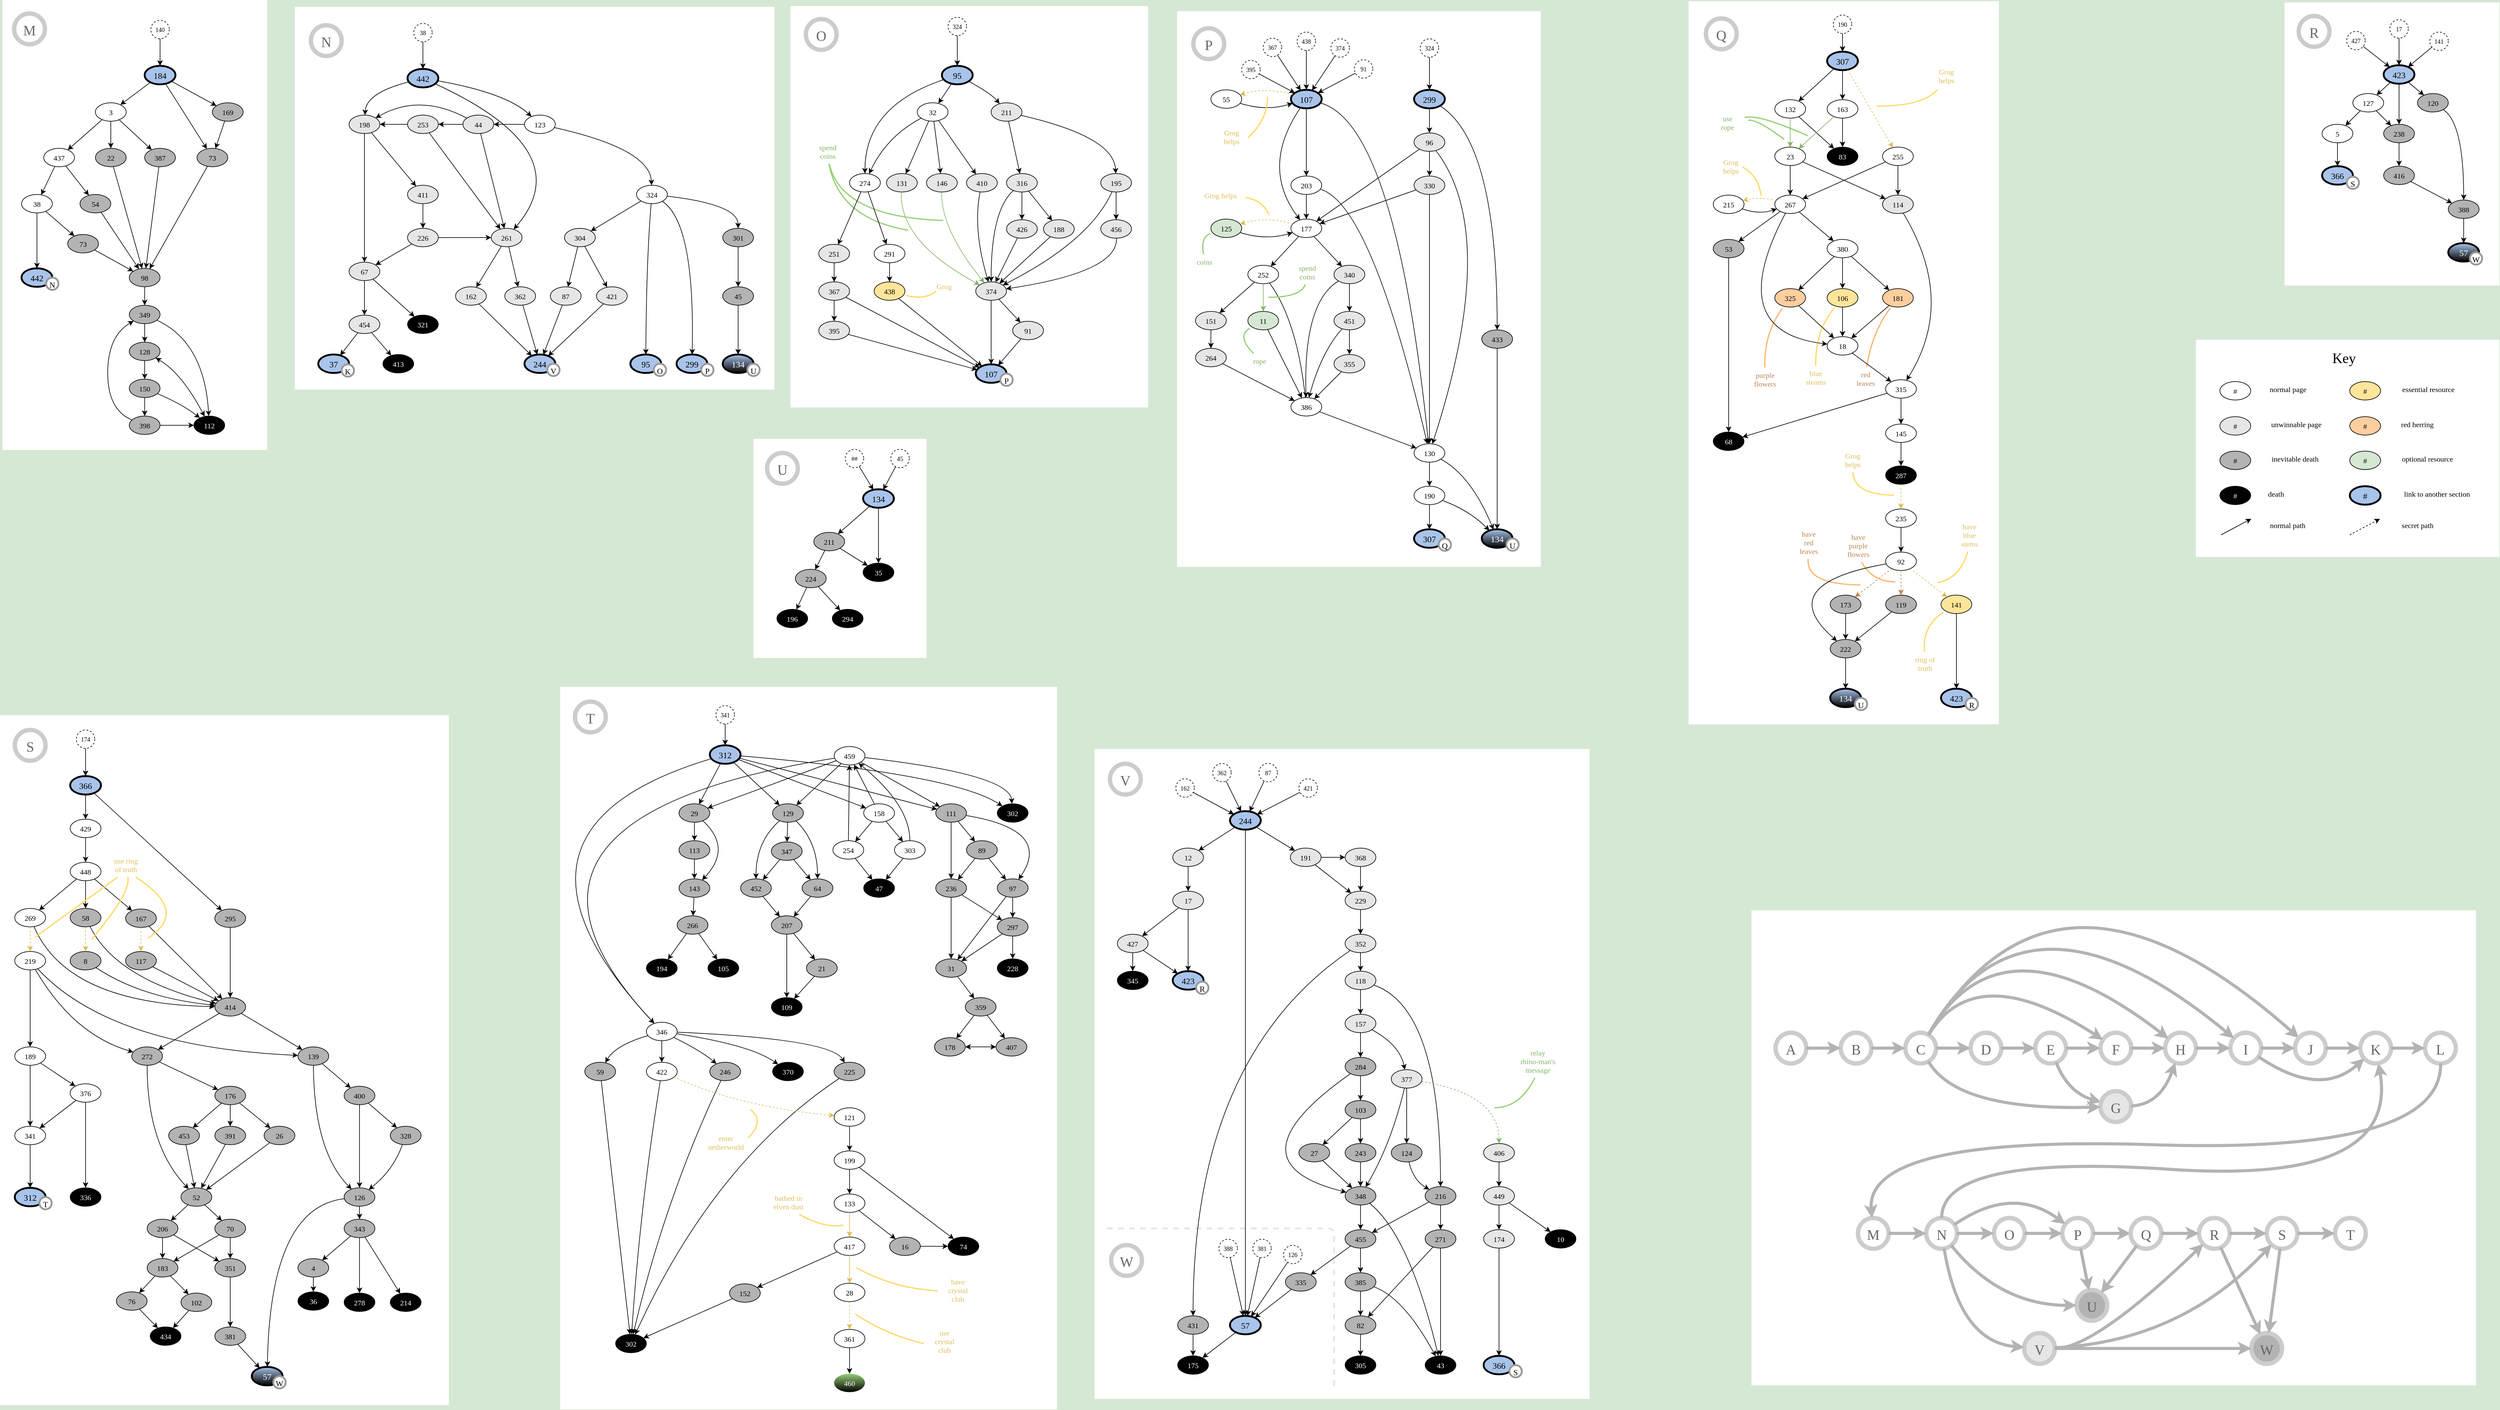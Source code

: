 <mxfile userAgent="Mozilla/5.0 (Macintosh; Intel Mac OS X 10_10_5) AppleWebKit/537.36 (KHTML, like Gecko) Chrome/45.0.245.85 Safari/537.36" type="dropbox"><diagram><mxGraphModel dx="794" dy="549" grid="0" gridSize="10" guides="1" tooltips="1" connect="1" fold="1" page="1" pageScale="1" pageWidth="826" pageHeight="1169" background="#D5E8D4" math="0"><root><mxCell id="0"/><mxCell id="1" parent="0"/><mxCell id="1060" value="" style="whiteSpace=wrap;html=1;rounded=0;strokeColor=none;strokeWidth=5;fillColor=#ffffff;fontFamily=Weeblescript;fontSize=23;fontColor=#000000;align=center;" parent="1" vertex="1"><mxGeometry x="3599" y="582" width="493" height="353" as="geometry"/></mxCell><mxCell id="951" value="" style="strokeColor=none;" parent="1" vertex="1"><mxGeometry x="1256" y="743" width="281" height="356" as="geometry"/></mxCell><mxCell id="136" value="134" style="ellipse;direction=east;fontFamily=Weeblescript;fillColor=#A9C4EB;fontSize=14;fontStyle=0;strokeWidth=3;" parent="1" vertex="1"><mxGeometry x="1434" y="825" width="50" height="30" as="geometry"/></mxCell><mxCell id="137" value="##" style="ellipse;direction=east;fontFamily=Weeblescript;fontSize=10;dashed=1;perimeterSpacing=0;" parent="1" vertex="1"><mxGeometry x="1405" y="760" width="30" height="30" as="geometry"/></mxCell><mxCell id="138" value="211" style="ellipse;direction=east;fontFamily=Weeblescript;fillColor=#B3B3B3;" parent="1" vertex="1"><mxGeometry x="1354" y="895" width="50" height="30" as="geometry"/></mxCell><mxCell id="139" value="224" style="ellipse;direction=east;fontFamily=Weeblescript;fillColor=#B3B3B3;" parent="1" vertex="1"><mxGeometry x="1324" y="955" width="50" height="30" as="geometry"/></mxCell><mxCell id="140" value="196" style="ellipse;direction=east;fontFamily=Weeblescript;fillColor=#000000;fontColor=#FFFFFF;" parent="1" vertex="1"><mxGeometry x="1294" y="1020" width="50" height="30" as="geometry"/></mxCell><mxCell id="141" value="294" style="ellipse;direction=east;fontFamily=Weeblescript;fillColor=#000000;fontColor=#FFFFFF;" parent="1" vertex="1"><mxGeometry x="1384" y="1020" width="50" height="30" as="geometry"/></mxCell><mxCell id="142" value="35" style="ellipse;direction=east;fontFamily=Weeblescript;fillColor=#000000;fontColor=#FFFFFF;" parent="1" vertex="1"><mxGeometry x="1434" y="945" width="50" height="30" as="geometry"/></mxCell><mxCell id="164" style="edgeStyle=none;curved=1;html=1;startArrow=none;startFill=0;endArrow=classic;endFill=1;strokeColor=#000000;strokeWidth=1;fontFamily=Weeblescript;fontSize=24;fontColor=#000000;" parent="1" source="137" target="136" edge="1"><mxGeometry relative="1" as="geometry"/></mxCell><mxCell id="165" style="edgeStyle=none;curved=1;html=1;startArrow=none;startFill=0;endArrow=classic;endFill=1;strokeColor=#000000;strokeWidth=1;fontFamily=Weeblescript;fontSize=24;fontColor=#000000;" parent="1" source="136" target="138" edge="1"><mxGeometry relative="1" as="geometry"/></mxCell><mxCell id="166" style="edgeStyle=none;curved=1;html=1;startArrow=none;startFill=0;endArrow=classic;endFill=1;strokeColor=#000000;strokeWidth=1;fontFamily=Weeblescript;fontSize=24;fontColor=#000000;" parent="1" source="138" target="142" edge="1"><mxGeometry relative="1" as="geometry"/></mxCell><mxCell id="167" style="edgeStyle=none;curved=1;html=1;startArrow=none;startFill=0;endArrow=classic;endFill=1;strokeColor=#000000;strokeWidth=1;fontFamily=Weeblescript;fontSize=24;fontColor=#000000;" parent="1" source="136" target="142" edge="1"><mxGeometry relative="1" as="geometry"/></mxCell><mxCell id="168" style="edgeStyle=none;curved=1;html=1;startArrow=none;startFill=0;endArrow=classic;endFill=1;strokeColor=#000000;strokeWidth=1;fontFamily=Weeblescript;fontSize=24;fontColor=#000000;" parent="1" source="138" target="139" edge="1"><mxGeometry relative="1" as="geometry"/></mxCell><mxCell id="169" style="edgeStyle=none;curved=1;html=1;startArrow=none;startFill=0;endArrow=classic;endFill=1;strokeColor=#000000;strokeWidth=1;fontFamily=Weeblescript;fontSize=24;fontColor=#000000;" parent="1" source="139" target="140" edge="1"><mxGeometry relative="1" as="geometry"/></mxCell><mxCell id="170" style="edgeStyle=none;curved=1;html=1;startArrow=none;startFill=0;endArrow=classic;endFill=1;strokeColor=#000000;strokeWidth=1;fontFamily=Weeblescript;fontSize=24;fontColor=#000000;" parent="1" source="139" target="141" edge="1"><mxGeometry relative="1" as="geometry"/></mxCell><mxCell id="223" value="45" style="ellipse;direction=east;fontFamily=Weeblescript;fontSize=10;dashed=1;perimeterSpacing=0;" parent="1" vertex="1"><mxGeometry x="1479" y="760" width="30" height="30" as="geometry"/></mxCell><mxCell id="224" style="edgeStyle=none;curved=1;html=1;startArrow=none;startFill=0;endArrow=classic;endFill=1;strokeColor=#000000;strokeWidth=1;fontFamily=Weeblescript;fontSize=24;fontColor=#000000;" parent="1" source="223" target="136" edge="1"><mxGeometry relative="1" as="geometry"/></mxCell><mxCell id="366" value="U" style="ellipse;direction=east;fontFamily=Weeblescript;strokeColor=#CCCCCC;strokeWidth=7;fontSize=23;fontColor=#666666;" parent="1" vertex="1"><mxGeometry x="1278" y="766" width="50" height="50" as="geometry"/></mxCell><mxCell id="966" value="" style="group" parent="1" vertex="1" connectable="0"><mxGeometry x="2877" y="1365" width="1197" height="916" as="geometry"/></mxCell><mxCell id="964" value="" style="strokeColor=none;strokeWidth=5;fillColor=#ffffff;fontFamily=Weeblescript;fontSize=24;fontColor=#FFFFFF;" parent="966" vertex="1"><mxGeometry y="144" width="1177" height="772" as="geometry"/></mxCell><mxCell id="23" value="M" style="ellipse;direction=east;fontFamily=Weeblescript;strokeColor=#CCCCCC;strokeWidth=7;fontSize=23;fontColor=#666666;" parent="966" vertex="1"><mxGeometry x="173" y="644.0" width="50" height="50" as="geometry"/></mxCell><mxCell id="24" value="N" style="ellipse;direction=east;fontFamily=Weeblescript;strokeColor=#CCCCCC;strokeWidth=7;fontSize=23;fontColor=#666666;" parent="966" vertex="1"><mxGeometry x="284" y="644.0" width="50" height="50" as="geometry"/></mxCell><mxCell id="25" style="edgeStyle=none;curved=1;html=1;startArrow=none;startFill=0;endArrow=classic;endFill=1;fontFamily=Weeblescript;fontSize=13;fontColor=#FFFFFF;strokeWidth=5;strokeColor=#B3B3B3;" parent="966" source="23" target="24" edge="1"><mxGeometry x="951" y="599.0" as="geometry"/></mxCell><mxCell id="617" value="U" style="ellipse;direction=east;fontFamily=Weeblescript;strokeColor=#CCCCCC;strokeWidth=7;fontSize=23;fillColor=#B3B3B3;fontColor=#666666;" parent="966" vertex="1"><mxGeometry x="528" y="761" width="50" height="50" as="geometry"/></mxCell><mxCell id="618" value="O" style="ellipse;direction=east;fontFamily=Weeblescript;strokeColor=#CCCCCC;strokeWidth=7;fontSize=23;fontColor=#666666;" parent="966" vertex="1"><mxGeometry x="394" y="644.0" width="50" height="50" as="geometry"/></mxCell><mxCell id="619" style="edgeStyle=none;curved=1;html=1;startArrow=none;startFill=0;endArrow=classic;endFill=1;strokeColor=#B3B3B3;strokeWidth=5;fontFamily=Weeblescript;fontSize=13;fontColor=#FFFFFF;" parent="966" source="24" target="617" edge="1"><mxGeometry relative="1" as="geometry"><Array as="points"><mxPoint x="403" y="786"/></Array></mxGeometry></mxCell><mxCell id="620" style="edgeStyle=none;curved=1;html=1;startArrow=none;startFill=0;endArrow=classic;endFill=1;strokeColor=#B3B3B3;strokeWidth=5;fontFamily=Weeblescript;fontSize=13;fontColor=#FFFFFF;" parent="966" source="24" target="618" edge="1"><mxGeometry relative="1" as="geometry"/></mxCell><mxCell id="621" value="P" style="ellipse;direction=east;fontFamily=Weeblescript;strokeColor=#CCCCCC;strokeWidth=7;fontSize=23;fontColor=#666666;" parent="966" vertex="1"><mxGeometry x="505" y="644.0" width="50" height="50" as="geometry"/></mxCell><mxCell id="622" style="edgeStyle=none;curved=1;html=1;startArrow=none;startFill=0;endArrow=classic;endFill=1;strokeColor=#B3B3B3;strokeWidth=5;fontFamily=Weeblescript;fontSize=13;fontColor=#FFFFFF;" parent="966" source="618" target="621" edge="1"><mxGeometry relative="1" as="geometry"/></mxCell><mxCell id="624" style="edgeStyle=none;curved=1;html=1;startFill=0;endFill=1;strokeColor=#B3B3B3;strokeWidth=5;fontFamily=Weeblescript;fontSize=13;fontColor=#FFFFFF;" parent="966" source="24" target="621" edge="1"><mxGeometry relative="1" as="geometry"><Array as="points"><mxPoint x="424" y="590"/></Array></mxGeometry></mxCell><mxCell id="626" style="edgeStyle=none;curved=1;html=1;startFill=0;endFill=1;strokeColor=#B3B3B3;strokeWidth=5;fontFamily=Weeblescript;fontSize=13;fontColor=#FFFFFF;" parent="966" source="621" target="617" edge="1"><mxGeometry relative="1" as="geometry"/></mxCell><mxCell id="627" value="V" style="ellipse;direction=east;fontFamily=Weeblescript;strokeColor=#CCCCCC;strokeWidth=7;fontSize=23;fillColor=#E6E6E6;fontColor=#666666;" parent="966" vertex="1"><mxGeometry x="443" y="831" width="50" height="50" as="geometry"/></mxCell><mxCell id="628" style="edgeStyle=none;curved=1;html=1;startFill=0;endFill=1;strokeColor=#B3B3B3;strokeWidth=5;fontFamily=Weeblescript;fontSize=13;fontColor=#FFFFFF;" parent="966" source="24" target="627" edge="1"><mxGeometry relative="1" as="geometry"><Array as="points"><mxPoint x="338" y="846"/></Array></mxGeometry></mxCell><mxCell id="629" style="edgeStyle=none;curved=1;html=1;startFill=0;endFill=1;strokeColor=#B3B3B3;strokeWidth=5;fontFamily=Weeblescript;fontSize=13;fontColor=#FFFFFF;" parent="966" source="621" target="634" edge="1"><mxGeometry relative="1" as="geometry"/></mxCell><mxCell id="633" value="W" style="ellipse;direction=east;fontFamily=Weeblescript;strokeColor=#CCCCCC;strokeWidth=7;fontSize=23;fillColor=#B3B3B3;fontColor=#666666;" parent="966" vertex="1"><mxGeometry x="812" y="831" width="50" height="50" as="geometry"/></mxCell><mxCell id="634" value="Q" style="ellipse;direction=east;fontFamily=Weeblescript;strokeColor=#CCCCCC;strokeWidth=7;fontSize=23;fontColor=#666666;" parent="966" vertex="1"><mxGeometry x="616" y="644.0" width="50" height="50" as="geometry"/></mxCell><mxCell id="635" value="R" style="ellipse;direction=east;fontFamily=Weeblescript;strokeColor=#CCCCCC;strokeWidth=7;fontSize=23;fontColor=#666666;" parent="966" vertex="1"><mxGeometry x="727" y="644.0" width="50" height="50" as="geometry"/></mxCell><mxCell id="637" style="edgeStyle=none;curved=1;html=1;startFill=0;endFill=1;strokeColor=#B3B3B3;strokeWidth=5;fontFamily=Weeblescript;fontSize=13;fontColor=#FFFFFF;" parent="966" source="627" target="635" edge="1"><mxGeometry relative="1" as="geometry"><Array as="points"><mxPoint x="558" y="856"/></Array></mxGeometry></mxCell><mxCell id="638" style="edgeStyle=none;curved=1;html=1;startFill=0;endFill=1;strokeColor=#B3B3B3;strokeWidth=5;fontFamily=Weeblescript;fontSize=13;fontColor=#FFFFFF;" parent="966" source="634" target="635" edge="1"><mxGeometry relative="1" as="geometry"/></mxCell><mxCell id="639" style="edgeStyle=none;curved=1;html=1;startFill=0;endFill=1;strokeColor=#B3B3B3;strokeWidth=5;fontFamily=Weeblescript;fontSize=13;fontColor=#FFFFFF;" parent="966" source="627" target="633" edge="1"><mxGeometry relative="1" as="geometry"/></mxCell><mxCell id="641" style="edgeStyle=none;curved=1;html=1;startFill=0;endFill=1;strokeColor=#B3B3B3;strokeWidth=5;fontFamily=Weeblescript;fontSize=13;fontColor=#FFFFFF;" parent="966" source="635" target="633" edge="1"><mxGeometry relative="1" as="geometry"/></mxCell><mxCell id="642" value="S" style="ellipse;direction=east;fontFamily=Weeblescript;strokeColor=#CCCCCC;strokeWidth=7;fontSize=23;fontColor=#666666;" parent="966" vertex="1"><mxGeometry x="837" y="644.0" width="50" height="50" as="geometry"/></mxCell><mxCell id="644" style="edgeStyle=none;curved=1;html=1;startFill=0;endFill=1;strokeColor=#B3B3B3;strokeWidth=5;fontFamily=Weeblescript;fontSize=13;fontColor=#FFFFFF;" parent="966" source="635" target="642" edge="1"><mxGeometry relative="1" as="geometry"/></mxCell><mxCell id="645" style="edgeStyle=none;curved=1;html=1;startFill=0;endFill=1;strokeColor=#B3B3B3;strokeWidth=5;fontFamily=Weeblescript;fontSize=13;fontColor=#FFFFFF;" parent="966" source="627" target="642" edge="1"><mxGeometry relative="1" as="geometry"><Array as="points"><mxPoint x="698" y="845"/></Array></mxGeometry></mxCell><mxCell id="647" style="edgeStyle=none;curved=1;html=1;startFill=0;endFill=1;strokeColor=#B3B3B3;strokeWidth=5;fontFamily=Weeblescript;fontSize=13;fontColor=#FFFFFF;" parent="966" source="24" target="817" edge="1"><mxGeometry relative="1" as="geometry"><mxPoint x="1197" y="418" as="targetPoint"/><Array as="points"><mxPoint x="309" y="540"/><mxPoint x="1054" y="590"/></Array></mxGeometry></mxCell><mxCell id="766" style="edgeStyle=none;curved=1;html=1;startArrow=none;startFill=0;endFill=1;strokeWidth=5;fontFamily=Weeblescript;fontSize=13;fontColor=#FFFFFF;strokeColor=#B3B3B3;" parent="966" source="642" target="633" edge="1"><mxGeometry relative="1" as="geometry"/></mxCell><mxCell id="767" value="T" style="ellipse;direction=east;fontFamily=Weeblescript;strokeColor=#CCCCCC;strokeWidth=7;fontSize=23;fontColor=#666666;" parent="966" vertex="1"><mxGeometry x="948" y="644.0" width="50" height="50" as="geometry"/></mxCell><mxCell id="768" style="edgeStyle=none;curved=1;html=1;startArrow=none;startFill=0;endFill=1;strokeWidth=5;fontFamily=Weeblescript;fontSize=13;fontColor=#FFFFFF;strokeColor=#B3B3B3;" parent="966" source="642" target="767" edge="1"><mxGeometry relative="1" as="geometry"/></mxCell><mxCell id="796" style="edgeStyle=none;curved=1;html=1;startArrow=none;startFill=0;endFill=1;strokeWidth=5;fontFamily=Weeblescript;fontSize=13;fontColor=#FFFFFF;strokeColor=#B3B3B3;" parent="966" source="634" target="617" edge="1"><mxGeometry relative="1" as="geometry"><mxPoint x="1113" y="610" as="targetPoint"/></mxGeometry></mxCell><mxCell id="797" value="A" style="ellipse;direction=east;fontFamily=Weeblescript;strokeColor=#CCCCCC;strokeWidth=7;fontSize=23;fontColor=#666666;" parent="966" vertex="1"><mxGeometry x="39.195" y="343" width="50" height="50" as="geometry"/></mxCell><mxCell id="798" value="B" style="ellipse;direction=east;fontFamily=Weeblescript;strokeColor=#CCCCCC;strokeWidth=7;fontSize=23;fontColor=#666666;" parent="966" vertex="1"><mxGeometry x="145" y="343" width="50" height="50" as="geometry"/></mxCell><mxCell id="799" style="edgeStyle=none;curved=1;html=1;startArrow=none;startFill=0;endArrow=classic;endFill=1;fontFamily=Weeblescript;fontSize=13;fontColor=#FFFFFF;strokeWidth=5;strokeColor=#B3B3B3;" parent="966" source="797" target="798" edge="1"><mxGeometry x="179.195" y="281" as="geometry"/></mxCell><mxCell id="800" value="C" style="ellipse;direction=east;fontFamily=Weeblescript;strokeColor=#CCCCCC;strokeWidth=7;fontSize=23;fontColor=#666666;" parent="966" vertex="1"><mxGeometry x="250" y="343" width="50" height="50" as="geometry"/></mxCell><mxCell id="801" style="edgeStyle=none;curved=1;html=1;startArrow=none;startFill=0;endArrow=classic;endFill=1;fontFamily=Weeblescript;fontSize=13;fontColor=#FFFFFF;strokeWidth=5;strokeColor=#B3B3B3;" parent="966" source="798" target="800" edge="1"><mxGeometry x="180.915" y="363.941" as="geometry"/></mxCell><mxCell id="802" value="D" style="ellipse;direction=east;fontFamily=Weeblescript;strokeColor=#CCCCCC;strokeWidth=7;fontSize=23;fontColor=#666666;" parent="966" vertex="1"><mxGeometry x="356" y="343" width="50" height="50" as="geometry"/></mxCell><mxCell id="803" value="E" style="ellipse;direction=east;fontFamily=Weeblescript;strokeColor=#CCCCCC;strokeWidth=7;fontSize=23;fontColor=#666666;" parent="966" vertex="1"><mxGeometry x="461" y="343.0" width="50" height="50" as="geometry"/></mxCell><mxCell id="804" style="edgeStyle=none;curved=1;html=1;startArrow=none;startFill=0;endArrow=classic;endFill=1;strokeColor=#B3B3B3;strokeWidth=5;fontFamily=Weeblescript;fontSize=13;fontColor=#FFFFFF;" parent="966" source="800" target="802" edge="1"><mxGeometry x="105.436" y="427.208" as="geometry"/></mxCell><mxCell id="805" style="edgeStyle=none;curved=1;html=1;startArrow=none;startFill=0;endArrow=classic;endFill=1;strokeColor=#B3B3B3;strokeWidth=5;fontFamily=Weeblescript;fontSize=13;fontColor=#FFFFFF;" parent="966" source="802" target="803" edge="1"><mxGeometry x="84.195" y="502.0" as="geometry"/></mxCell><mxCell id="806" style="edgeStyle=none;curved=1;html=1;startArrow=none;startFill=0;endArrow=classic;endFill=1;strokeColor=#B3B3B3;strokeWidth=5;fontFamily=Weeblescript;fontSize=13;fontColor=#FFFFFF;" parent="966" source="803" target="821" edge="1"><mxGeometry x="105.203" y="575.553" as="geometry"><mxPoint x="84.195" y="612" as="targetPoint"/><Array as="points"><mxPoint x="514" y="440"/></Array></mxGeometry></mxCell><mxCell id="807" value="F" style="ellipse;direction=east;fontFamily=Weeblescript;strokeColor=#CCCCCC;strokeWidth=7;fontSize=23;fontColor=#666666;" parent="966" vertex="1"><mxGeometry x="567" y="343.0" width="50" height="50" as="geometry"/></mxCell><mxCell id="808" style="edgeStyle=none;curved=1;html=1;startArrow=none;startFill=0;endArrow=classic;endFill=1;strokeColor=#B3B3B3;strokeWidth=5;fontFamily=Weeblescript;fontSize=13;fontColor=#FFFFFF;" parent="966" source="800" target="807" edge="1"><mxGeometry x="128.932" y="240.547" as="geometry"><Array as="points"><mxPoint x="364" y="220"/></Array></mxGeometry></mxCell><mxCell id="809" style="edgeStyle=none;curved=1;html=1;startArrow=none;startFill=0;endArrow=classic;endFill=1;strokeColor=#B3B3B3;strokeWidth=5;fontFamily=Weeblescript;fontSize=13;fontColor=#FFFFFF;" parent="966" source="800" target="810" edge="1"><mxGeometry x="148.069" y="223.42" as="geometry"><mxPoint x="289.198" y="218.611" as="targetPoint"/><Array as="points"><mxPoint x="494"/></Array></mxGeometry></mxCell><mxCell id="810" value="J" style="ellipse;direction=east;fontFamily=Weeblescript;strokeColor=#CCCCCC;strokeWidth=7;fontSize=23;fontColor=#666666;" parent="966" vertex="1"><mxGeometry x="883" y="343" width="50" height="50" as="geometry"/></mxCell><mxCell id="811" value="H" style="ellipse;direction=east;fontFamily=Weeblescript;strokeColor=#CCCCCC;strokeWidth=7;fontSize=23;fontColor=#666666;" parent="966" vertex="1"><mxGeometry x="672" y="343.0" width="50" height="50" as="geometry"/></mxCell><mxCell id="812" value="I" style="ellipse;direction=east;fontFamily=Weeblescript;strokeColor=#CCCCCC;strokeWidth=7;fontSize=23;fontColor=#666666;" parent="966" vertex="1"><mxGeometry x="778" y="343.0" width="50" height="50" as="geometry"/></mxCell><mxCell id="813" style="edgeStyle=none;curved=1;html=1;startArrow=none;startFill=0;endArrow=classic;endFill=1;strokeColor=#B3B3B3;strokeWidth=5;fontFamily=Weeblescript;fontSize=13;fontColor=#FFFFFF;" parent="966" source="807" target="811" edge="1"><mxGeometry x="228.439" y="552.958" as="geometry"><Array as="points"/></mxGeometry></mxCell><mxCell id="814" style="edgeStyle=none;curved=1;html=1;startArrow=none;startFill=0;endArrow=classic;endFill=1;strokeColor=#B3B3B3;strokeWidth=5;fontFamily=Weeblescript;fontSize=13;fontColor=#FFFFFF;" parent="966" source="811" target="812" edge="1"><mxGeometry x="320.203" y="575.979" as="geometry"/></mxCell><mxCell id="815" style="edgeStyle=none;curved=1;html=1;startArrow=none;startFill=0;endArrow=classic;endFill=1;strokeColor=#B3B3B3;strokeWidth=5;fontFamily=Weeblescript;fontSize=13;fontColor=#FFFFFF;" parent="966" source="812" target="810" edge="1"><mxGeometry x="395.156" y="515.681" as="geometry"/></mxCell><mxCell id="816" style="edgeStyle=none;curved=1;html=1;startArrow=none;startFill=0;endArrow=classic;endFill=1;strokeColor=#B3B3B3;strokeWidth=5;fontFamily=Weeblescript;fontSize=13;fontColor=#FFFFFF;" parent="966" source="800" target="811" edge="1"><mxGeometry x="136.713" y="237.64" as="geometry"><Array as="points"><mxPoint x="404" y="140"/></Array></mxGeometry></mxCell><mxCell id="817" value="K" style="ellipse;direction=east;fontFamily=Weeblescript;strokeColor=#CCCCCC;strokeWidth=7;fontSize=23;fontColor=#666666;" parent="966" vertex="1"><mxGeometry x="989" y="343.0" width="50" height="50" as="geometry"/></mxCell><mxCell id="818" style="edgeStyle=none;curved=1;html=1;startArrow=none;startFill=0;endArrow=classic;endFill=1;strokeColor=#B3B3B3;strokeWidth=5;fontFamily=Weeblescript;fontSize=13;fontColor=#FFFFFF;" parent="966" source="810" target="817" edge="1"><mxGeometry x="484.054" y="517.186" as="geometry"/></mxCell><mxCell id="819" style="edgeStyle=none;curved=1;html=1;startArrow=none;startFill=0;endArrow=classic;endFill=1;strokeColor=#B3B3B3;strokeWidth=5;fontFamily=Weeblescript;fontSize=13;fontColor=#FFFFFF;" parent="966" source="812" target="817" edge="1"><mxGeometry x="399.195" y="562.0" as="geometry"><Array as="points"><mxPoint x="924" y="450"/></Array></mxGeometry></mxCell><mxCell id="820" style="edgeStyle=none;curved=1;html=1;startArrow=none;startFill=0;endArrow=classic;endFill=1;strokeColor=#B3B3B3;strokeWidth=5;fontFamily=Weeblescript;fontSize=13;fontColor=#FFFFFF;" parent="966" source="800" target="812" edge="1"><mxGeometry x="143.951" y="231.321" as="geometry"><Array as="points"><mxPoint x="444" y="70"/></Array></mxGeometry></mxCell><mxCell id="821" value="G" style="ellipse;direction=east;fontFamily=Weeblescript;strokeColor=#CCCCCC;strokeWidth=7;fontSize=23;fontColor=#666666;fillColor=#E6E6E6;" parent="966" vertex="1"><mxGeometry x="567" y="438.0" width="50" height="50" as="geometry"/></mxCell><mxCell id="822" style="edgeStyle=none;curved=1;html=1;startArrow=none;startFill=0;endArrow=classic;endFill=1;strokeColor=#B3B3B3;strokeWidth=5;fontFamily=Weeblescript;fontSize=13;fontColor=#FFFFFF;" parent="966" source="800" target="821" edge="1"><mxGeometry x="102.242" y="240.822" as="geometry"><Array as="points"><mxPoint x="334" y="470"/></Array></mxGeometry></mxCell><mxCell id="823" style="edgeStyle=none;curved=1;html=1;startArrow=none;startFill=0;endArrow=classic;endFill=1;strokeColor=#B3B3B3;strokeWidth=5;fontFamily=Weeblescript;fontSize=13;fontColor=#FFFFFF;" parent="966" source="803" target="807" edge="1"><mxGeometry x="108.757" y="541.772" as="geometry"/></mxCell><mxCell id="824" style="edgeStyle=none;curved=1;html=1;startArrow=none;startFill=0;endArrow=classic;endFill=1;strokeColor=#B3B3B3;strokeWidth=5;fontFamily=Weeblescript;fontSize=13;fontColor=#FFFFFF;" parent="966" source="821" target="811" edge="1"><mxGeometry x="184.195" y="612" as="geometry"><Array as="points"><mxPoint x="664" y="460"/></Array></mxGeometry></mxCell><mxCell id="825" value="L" style="ellipse;direction=east;fontFamily=Weeblescript;strokeColor=#CCCCCC;strokeWidth=7;fontSize=23;fontColor=#666666;" parent="966" vertex="1"><mxGeometry x="1094.195" y="343" width="50" height="50" as="geometry"/></mxCell><mxCell id="826" style="edgeStyle=none;curved=1;html=1;startArrow=none;startFill=0;endArrow=classic;endFill=1;strokeColor=#B3B3B3;strokeWidth=5;fontFamily=Weeblescript;fontSize=13;fontColor=#FFFFFF;" parent="966" source="817" target="825" edge="1"><mxGeometry x="546.683" y="586.876" as="geometry"/></mxCell><mxCell id="827" style="edgeStyle=none;curved=1;html=1;startArrow=none;startFill=0;endFill=1;strokeWidth=5;fontFamily=Weeblescript;fontSize=13;fontColor=#FFFFFF;strokeColor=#B3B3B3;" parent="966" source="825" target="23" edge="1"><mxGeometry relative="1" as="geometry"><Array as="points"><mxPoint x="1122" y="540"/><mxPoint x="184" y="510"/></Array></mxGeometry></mxCell><mxCell id="967" value="" style="group" parent="1" vertex="1" connectable="0"><mxGeometry x="32" y="1192" width="729" height="1121" as="geometry"/></mxCell><mxCell id="843" value="" style="strokeColor=none;strokeWidth=5;fillColor=#ffffff;fontFamily=Weeblescript;fontSize=24;fontColor=#FFFFFF;" parent="967" vertex="1"><mxGeometry width="729" height="1121" as="geometry"/></mxCell><mxCell id="486" value="366" style="ellipse;direction=east;fontFamily=Weeblescript;fontSize=14;fontStyle=0;strokeWidth=3;fillColor=#A9C4EB;" parent="967" vertex="1"><mxGeometry x="114" y="99" width="50" height="30" as="geometry"/></mxCell><mxCell id="508" value="174" style="ellipse;direction=east;fontFamily=Weeblescript;fontSize=10;dashed=1;perimeterSpacing=0;" parent="967" vertex="1"><mxGeometry x="124" y="24" width="30" height="30" as="geometry"/></mxCell><mxCell id="509" style="edgeStyle=none;curved=1;html=1;startArrow=none;startFill=0;endArrow=classic;endFill=1;strokeColor=#000000;strokeWidth=1;fontFamily=Weeblescript;fontSize=24;fontColor=#000000;" parent="967" source="508" target="486" edge="1"><mxGeometry relative="1" as="geometry"/></mxCell><mxCell id="510" value="429" style="ellipse;direction=east;fontFamily=Weeblescript;" parent="967" vertex="1"><mxGeometry x="114" y="169" width="50" height="30" as="geometry"/></mxCell><mxCell id="511" value="448" style="ellipse;direction=east;fontFamily=Weeblescript;" parent="967" vertex="1"><mxGeometry x="114" y="239" width="50" height="30" as="geometry"/></mxCell><mxCell id="514" value="58" style="ellipse;direction=east;fontFamily=Weeblescript;fillColor=#B3B3B3;" parent="967" vertex="1"><mxGeometry x="114" y="314" width="50" height="30" as="geometry"/></mxCell><mxCell id="515" value="269" style="ellipse;direction=east;fontFamily=Weeblescript;" parent="967" vertex="1"><mxGeometry x="24" y="314" width="50" height="30" as="geometry"/></mxCell><mxCell id="516" value="167" style="ellipse;direction=east;fontFamily=Weeblescript;fillColor=#B3B3B3;" parent="967" vertex="1"><mxGeometry x="204" y="315" width="50" height="30" as="geometry"/></mxCell><mxCell id="519" value="8" style="ellipse;direction=east;fontFamily=Weeblescript;fillColor=#B3B3B3;" parent="967" vertex="1"><mxGeometry x="114" y="384" width="50" height="30" as="geometry"/></mxCell><mxCell id="520" value="219" style="ellipse;direction=east;fontFamily=Weeblescript;" parent="967" vertex="1"><mxGeometry x="24" y="384" width="50" height="30" as="geometry"/></mxCell><mxCell id="521" value="117" style="ellipse;direction=east;fontFamily=Weeblescript;fillColor=#B3B3B3;" parent="967" vertex="1"><mxGeometry x="204" y="384" width="50" height="30" as="geometry"/></mxCell><mxCell id="523" value="189" style="ellipse;direction=east;fontFamily=Weeblescript;" parent="967" vertex="1"><mxGeometry x="24" y="539" width="50" height="30" as="geometry"/></mxCell><mxCell id="524" style="edgeStyle=none;curved=1;html=1;startArrow=none;startFill=0;endArrow=classic;endFill=1;strokeColor=#000000;strokeWidth=1;fontFamily=Weeblescript;fontSize=24;fontColor=#000000;" parent="967" source="520" target="523" edge="1"><mxGeometry relative="1" as="geometry"/></mxCell><mxCell id="525" style="edgeStyle=none;curved=1;html=1;startArrow=none;startFill=0;endArrow=classic;endFill=1;strokeColor=#DEBD59;strokeWidth=1;fontFamily=Weeblescript;fontSize=24;fontColor=#000000;dashed=1;" parent="967" source="514" target="519" edge="1"><mxGeometry relative="1" as="geometry"/></mxCell><mxCell id="526" style="edgeStyle=none;curved=1;html=1;dashed=1;startArrow=none;startFill=0;endArrow=classic;endFill=1;strokeColor=#DEBD59;strokeWidth=1;fontFamily=Weeblescript;fontSize=24;fontColor=#000000;" parent="967" source="515" target="520" edge="1"><mxGeometry relative="1" as="geometry"/></mxCell><mxCell id="527" style="edgeStyle=none;curved=1;html=1;dashed=1;startArrow=none;startFill=0;endArrow=classic;endFill=1;strokeColor=#DEBD59;strokeWidth=1;fontFamily=Weeblescript;fontSize=24;fontColor=#000000;" parent="967" source="516" target="521" edge="1"><mxGeometry relative="1" as="geometry"/></mxCell><mxCell id="528" style="edgeStyle=none;curved=1;html=1;startArrow=none;startFill=0;endArrow=classic;endFill=1;strokeColor=#000000;strokeWidth=1;fontFamily=Weeblescript;fontSize=24;fontColor=#000000;" parent="967" source="486" target="510" edge="1"><mxGeometry relative="1" as="geometry"/></mxCell><mxCell id="529" style="edgeStyle=none;curved=1;html=1;startArrow=none;startFill=0;endArrow=classic;endFill=1;strokeColor=#000000;strokeWidth=1;fontFamily=Weeblescript;fontSize=24;fontColor=#000000;" parent="967" source="510" target="511" edge="1"><mxGeometry relative="1" as="geometry"/></mxCell><mxCell id="530" style="edgeStyle=none;curved=1;html=1;startArrow=none;startFill=0;endArrow=classic;endFill=1;strokeColor=#000000;strokeWidth=1;fontFamily=Weeblescript;fontSize=24;fontColor=#000000;" parent="967" source="511" target="514" edge="1"><mxGeometry relative="1" as="geometry"/></mxCell><mxCell id="531" style="edgeStyle=none;curved=1;html=1;startArrow=none;startFill=0;endArrow=classic;endFill=1;strokeColor=#000000;strokeWidth=1;fontFamily=Weeblescript;fontSize=24;fontColor=#000000;" parent="967" source="511" target="515" edge="1"><mxGeometry relative="1" as="geometry"/></mxCell><mxCell id="532" style="edgeStyle=none;curved=1;html=1;startArrow=none;startFill=0;endArrow=classic;endFill=1;strokeColor=#000000;strokeWidth=1;fontFamily=Weeblescript;fontSize=24;fontColor=#000000;" parent="967" source="511" target="516" edge="1"><mxGeometry relative="1" as="geometry"/></mxCell><mxCell id="533" value="295" style="ellipse;direction=east;fontFamily=Weeblescript;fillColor=#B3B3B3;" parent="967" vertex="1"><mxGeometry x="349" y="315" width="50" height="30" as="geometry"/></mxCell><mxCell id="534" value="414" style="ellipse;direction=east;fontFamily=Weeblescript;fillColor=#B3B3B3;" parent="967" vertex="1"><mxGeometry x="349" y="459" width="50" height="30" as="geometry"/></mxCell><mxCell id="535" style="edgeStyle=none;curved=1;html=1;startArrow=none;startFill=0;endArrow=classic;endFill=1;strokeColor=#000000;strokeWidth=1;fontFamily=Weeblescript;fontSize=24;fontColor=#000000;" parent="967" source="516" target="534" edge="1"><mxGeometry relative="1" as="geometry"/></mxCell><mxCell id="536" style="edgeStyle=none;curved=1;html=1;startArrow=none;startFill=0;endArrow=classic;endFill=1;strokeColor=#000000;strokeWidth=1;fontFamily=Weeblescript;fontSize=24;fontColor=#000000;" parent="967" source="515" target="534" edge="1"><mxGeometry relative="1" as="geometry"><Array as="points"><mxPoint x="109" y="469"/></Array></mxGeometry></mxCell><mxCell id="537" style="edgeStyle=none;curved=1;html=1;startArrow=none;startFill=0;endArrow=classic;endFill=1;strokeColor=#000000;strokeWidth=1;fontFamily=Weeblescript;fontSize=24;fontColor=#000000;" parent="967" source="514" target="534" edge="1"><mxGeometry relative="1" as="geometry"><Array as="points"><mxPoint x="189" y="429"/></Array></mxGeometry></mxCell><mxCell id="538" style="edgeStyle=none;curved=1;html=1;startArrow=none;startFill=0;endArrow=classic;endFill=1;strokeColor=#000000;strokeWidth=1;fontFamily=Weeblescript;fontSize=24;fontColor=#000000;" parent="967" source="519" target="534" edge="1"><mxGeometry relative="1" as="geometry"><Array as="points"><mxPoint x="229" y="459"/></Array></mxGeometry></mxCell><mxCell id="539" style="edgeStyle=none;curved=1;html=1;startArrow=none;startFill=0;endArrow=classic;endFill=1;strokeColor=#000000;strokeWidth=1;fontFamily=Weeblescript;fontSize=24;fontColor=#000000;" parent="967" source="521" target="534" edge="1"><mxGeometry relative="1" as="geometry"/></mxCell><mxCell id="540" style="edgeStyle=none;curved=1;html=1;startArrow=none;startFill=0;endArrow=classic;endFill=1;strokeColor=#000000;strokeWidth=1;fontFamily=Weeblescript;fontSize=24;fontColor=#000000;" parent="967" source="486" target="533" edge="1"><mxGeometry relative="1" as="geometry"/></mxCell><mxCell id="541" style="edgeStyle=none;curved=1;html=1;startArrow=none;startFill=0;endArrow=classic;endFill=1;strokeColor=#000000;strokeWidth=1;fontFamily=Weeblescript;fontSize=24;fontColor=#000000;" parent="967" source="533" target="534" edge="1"><mxGeometry relative="1" as="geometry"/></mxCell><mxCell id="543" value="272" style="ellipse;direction=east;fontFamily=Weeblescript;fillColor=#B3B3B3;" parent="967" vertex="1"><mxGeometry x="214" y="539" width="50" height="30" as="geometry"/></mxCell><mxCell id="544" value="139" style="ellipse;direction=east;fontFamily=Weeblescript;fillColor=#B3B3B3;" parent="967" vertex="1"><mxGeometry x="484" y="539" width="50" height="30" as="geometry"/></mxCell><mxCell id="545" style="edgeStyle=none;curved=1;html=1;startArrow=none;startFill=0;endArrow=classic;endFill=1;strokeColor=#000000;strokeWidth=1;fontFamily=Weeblescript;fontSize=24;fontColor=#000000;" parent="967" source="520" target="543" edge="1"><mxGeometry relative="1" as="geometry"><Array as="points"><mxPoint x="119" y="519"/></Array></mxGeometry></mxCell><mxCell id="546" style="edgeStyle=none;curved=1;html=1;startArrow=none;startFill=0;endArrow=classic;endFill=1;strokeColor=#000000;strokeWidth=1;fontFamily=Weeblescript;fontSize=24;fontColor=#000000;" parent="967" source="520" target="544" edge="1"><mxGeometry relative="1" as="geometry"><Array as="points"><mxPoint x="179" y="539"/></Array></mxGeometry></mxCell><mxCell id="547" style="edgeStyle=none;curved=1;html=1;startArrow=none;startFill=0;endArrow=classic;endFill=1;strokeColor=#000000;strokeWidth=1;fontFamily=Weeblescript;fontSize=24;fontColor=#000000;" parent="967" source="534" target="543" edge="1"><mxGeometry relative="1" as="geometry"/></mxCell><mxCell id="548" style="edgeStyle=none;curved=1;html=1;startArrow=none;startFill=0;endArrow=classic;endFill=1;strokeColor=#000000;strokeWidth=1;fontFamily=Weeblescript;fontSize=24;fontColor=#000000;" parent="967" source="534" target="544" edge="1"><mxGeometry relative="1" as="geometry"/></mxCell><mxCell id="550" value="400" style="ellipse;direction=east;fontFamily=Weeblescript;fillColor=#B3B3B3;" parent="967" vertex="1"><mxGeometry x="559" y="603" width="50" height="30" as="geometry"/></mxCell><mxCell id="551" value="126" style="ellipse;direction=east;fontFamily=Weeblescript;fillColor=#B3B3B3;" parent="967" vertex="1"><mxGeometry x="559" y="768" width="50" height="30" as="geometry"/></mxCell><mxCell id="552" value="328" style="ellipse;direction=east;fontFamily=Weeblescript;fillColor=#B3B3B3;" parent="967" vertex="1"><mxGeometry x="634" y="668" width="50" height="30" as="geometry"/></mxCell><mxCell id="553" value="57" style="ellipse;direction=east;fontFamily=Weeblescript;fillColor=#A9C4EB;strokeWidth=3;fontStyle=0;fontSize=14;fontColor=#FFFFFF;gradientColor=#000000;" parent="967" vertex="1"><mxGeometry x="409" y="1059" width="50" height="30" as="geometry"/></mxCell><mxCell id="554" value="343" style="ellipse;direction=east;fontFamily=Weeblescript;fillColor=#B3B3B3;" parent="967" vertex="1"><mxGeometry x="559" y="819" width="50" height="30" as="geometry"/></mxCell><mxCell id="555" value="4" style="ellipse;direction=east;fontFamily=Weeblescript;fillColor=#B3B3B3;" parent="967" vertex="1"><mxGeometry x="484" y="883" width="50" height="30" as="geometry"/></mxCell><mxCell id="556" value="36" style="ellipse;direction=east;fontFamily=Weeblescript;fillColor=#000000;fontColor=#FFFFFF;" parent="967" vertex="1"><mxGeometry x="484" y="937" width="50" height="30" as="geometry"/></mxCell><mxCell id="557" value="278" style="ellipse;direction=east;fontFamily=Weeblescript;fillColor=#000000;fontColor=#FFFFFF;" parent="967" vertex="1"><mxGeometry x="559" y="939" width="50" height="30" as="geometry"/></mxCell><mxCell id="558" value="214" style="ellipse;direction=east;fontFamily=Weeblescript;fillColor=#000000;fontColor=#FFFFFF;" parent="967" vertex="1"><mxGeometry x="634" y="939" width="50" height="30" as="geometry"/></mxCell><mxCell id="559" style="edgeStyle=none;curved=1;html=1;startArrow=none;startFill=0;endArrow=classic;endFill=1;strokeColor=#000000;strokeWidth=1;fontFamily=Weeblescript;fontSize=24;fontColor=#000000;" parent="967" source="544" target="550" edge="1"><mxGeometry relative="1" as="geometry"/></mxCell><mxCell id="560" style="edgeStyle=none;curved=1;html=1;startArrow=none;startFill=0;endArrow=classic;endFill=1;strokeColor=#000000;strokeWidth=1;fontFamily=Weeblescript;fontSize=24;fontColor=#000000;" parent="967" source="544" target="551" edge="1"><mxGeometry relative="1" as="geometry"><Array as="points"><mxPoint x="510" y="709"/></Array></mxGeometry></mxCell><mxCell id="561" style="edgeStyle=none;curved=1;html=1;startArrow=none;startFill=0;endArrow=classic;endFill=1;strokeColor=#000000;strokeWidth=1;fontFamily=Weeblescript;fontSize=24;fontColor=#000000;" parent="967" source="550" target="551" edge="1"><mxGeometry relative="1" as="geometry"/></mxCell><mxCell id="562" style="edgeStyle=none;curved=1;html=1;startArrow=none;startFill=0;endArrow=classic;endFill=1;strokeColor=#000000;strokeWidth=1;fontFamily=Weeblescript;fontSize=24;fontColor=#000000;" parent="967" source="550" target="552" edge="1"><mxGeometry relative="1" as="geometry"/></mxCell><mxCell id="563" style="edgeStyle=none;curved=1;html=1;startArrow=none;startFill=0;endArrow=classic;endFill=1;strokeColor=#000000;strokeWidth=1;fontFamily=Weeblescript;fontSize=24;fontColor=#000000;" parent="967" source="552" target="551" edge="1"><mxGeometry relative="1" as="geometry"><Array as="points"><mxPoint x="639" y="739"/></Array></mxGeometry></mxCell><mxCell id="564" style="edgeStyle=none;curved=1;html=1;startArrow=none;startFill=0;endArrow=classic;endFill=1;strokeColor=#000000;strokeWidth=1;fontFamily=Weeblescript;fontSize=24;fontColor=#000000;" parent="967" source="551" target="553" edge="1"><mxGeometry relative="1" as="geometry"><Array as="points"><mxPoint x="439" y="799"/></Array></mxGeometry></mxCell><mxCell id="565" style="edgeStyle=none;curved=1;html=1;startArrow=none;startFill=0;endArrow=classic;endFill=1;strokeColor=#000000;strokeWidth=1;fontFamily=Weeblescript;fontSize=24;fontColor=#000000;" parent="967" source="551" target="554" edge="1"><mxGeometry relative="1" as="geometry"/></mxCell><mxCell id="566" style="edgeStyle=none;curved=1;html=1;startArrow=none;startFill=0;endArrow=classic;endFill=1;strokeColor=#000000;strokeWidth=1;fontFamily=Weeblescript;fontSize=24;fontColor=#000000;" parent="967" source="554" target="555" edge="1"><mxGeometry relative="1" as="geometry"><mxPoint x="889" y="499" as="targetPoint"/></mxGeometry></mxCell><mxCell id="567" style="edgeStyle=none;curved=1;html=1;startArrow=none;startFill=0;endArrow=classic;endFill=1;strokeColor=#000000;strokeWidth=1;fontFamily=Weeblescript;fontSize=24;fontColor=#000000;" parent="967" source="555" target="556" edge="1"><mxGeometry relative="1" as="geometry"/></mxCell><mxCell id="568" style="edgeStyle=none;curved=1;html=1;startArrow=none;startFill=0;endArrow=classic;endFill=1;strokeColor=#000000;strokeWidth=1;fontFamily=Weeblescript;fontSize=24;fontColor=#000000;" parent="967" source="554" target="557" edge="1"><mxGeometry relative="1" as="geometry"/></mxCell><mxCell id="569" style="edgeStyle=none;curved=1;html=1;startArrow=none;startFill=0;endArrow=classic;endFill=1;strokeColor=#000000;strokeWidth=1;fontFamily=Weeblescript;fontSize=24;fontColor=#000000;" parent="967" source="554" target="558" edge="1"><mxGeometry relative="1" as="geometry"/></mxCell><mxCell id="570" value="52" style="ellipse;direction=east;fontFamily=Weeblescript;fillColor=#B3B3B3;" parent="967" vertex="1"><mxGeometry x="294" y="768" width="50" height="30" as="geometry"/></mxCell><mxCell id="571" style="edgeStyle=none;curved=1;html=1;startArrow=none;startFill=0;endArrow=classic;endFill=1;strokeColor=#000000;strokeWidth=1;fontFamily=Weeblescript;fontSize=24;fontColor=#000000;" parent="967" source="543" target="570" edge="1"><mxGeometry relative="1" as="geometry"><Array as="points"><mxPoint x="239" y="699"/></Array></mxGeometry></mxCell><mxCell id="572" value="176" style="ellipse;direction=east;fontFamily=Weeblescript;fillColor=#B3B3B3;" parent="967" vertex="1"><mxGeometry x="349" y="603" width="50" height="30" as="geometry"/></mxCell><mxCell id="573" style="edgeStyle=none;curved=1;html=1;startArrow=none;startFill=0;endArrow=classic;endFill=1;strokeColor=#000000;strokeWidth=1;fontFamily=Weeblescript;fontSize=24;fontColor=#000000;" parent="967" source="543" target="572" edge="1"><mxGeometry relative="1" as="geometry"/></mxCell><mxCell id="575" value="391" style="ellipse;direction=east;fontFamily=Weeblescript;fillColor=#B3B3B3;" parent="967" vertex="1"><mxGeometry x="349" y="668" width="50" height="30" as="geometry"/></mxCell><mxCell id="576" value="453" style="ellipse;direction=east;fontFamily=Weeblescript;fillColor=#B3B3B3;" parent="967" vertex="1"><mxGeometry x="274" y="668" width="50" height="30" as="geometry"/></mxCell><mxCell id="577" value="26" style="ellipse;direction=east;fontFamily=Weeblescript;fillColor=#B3B3B3;" parent="967" vertex="1"><mxGeometry x="429" y="668" width="50" height="30" as="geometry"/></mxCell><mxCell id="580" style="edgeStyle=none;curved=1;html=1;startArrow=none;startFill=0;endArrow=classic;endFill=1;strokeColor=#000000;strokeWidth=1;fontFamily=Weeblescript;fontSize=24;fontColor=#000000;" parent="967" source="572" target="576" edge="1"><mxGeometry relative="1" as="geometry"/></mxCell><mxCell id="581" style="edgeStyle=none;curved=1;html=1;startArrow=none;startFill=0;endArrow=classic;endFill=1;strokeColor=#000000;strokeWidth=1;fontFamily=Weeblescript;fontSize=24;fontColor=#000000;" parent="967" source="572" target="575" edge="1"><mxGeometry relative="1" as="geometry"/></mxCell><mxCell id="582" style="edgeStyle=none;curved=1;html=1;startArrow=none;startFill=0;endArrow=classic;endFill=1;strokeColor=#000000;strokeWidth=1;fontFamily=Weeblescript;fontSize=24;fontColor=#000000;" parent="967" source="572" target="577" edge="1"><mxGeometry relative="1" as="geometry"/></mxCell><mxCell id="583" style="edgeStyle=none;curved=1;html=1;startArrow=none;startFill=0;endArrow=classic;endFill=1;strokeColor=#000000;strokeWidth=1;fontFamily=Weeblescript;fontSize=24;fontColor=#000000;" parent="967" source="576" target="570" edge="1"><mxGeometry relative="1" as="geometry"/></mxCell><mxCell id="584" style="edgeStyle=none;curved=1;html=1;startArrow=none;startFill=0;endArrow=classic;endFill=1;strokeColor=#000000;strokeWidth=1;fontFamily=Weeblescript;fontSize=24;fontColor=#000000;" parent="967" source="575" target="570" edge="1"><mxGeometry relative="1" as="geometry"/></mxCell><mxCell id="585" style="edgeStyle=none;curved=1;html=1;startArrow=none;startFill=0;endArrow=classic;endFill=1;strokeColor=#000000;strokeWidth=1;fontFamily=Weeblescript;fontSize=24;fontColor=#000000;" parent="967" source="577" target="570" edge="1"><mxGeometry relative="1" as="geometry"/></mxCell><mxCell id="587" value="206" style="ellipse;direction=east;fontFamily=Weeblescript;fillColor=#B3B3B3;" parent="967" vertex="1"><mxGeometry x="239" y="819" width="50" height="30" as="geometry"/></mxCell><mxCell id="588" value="70" style="ellipse;direction=east;fontFamily=Weeblescript;fillColor=#B3B3B3;" parent="967" vertex="1"><mxGeometry x="349" y="819" width="50" height="30" as="geometry"/></mxCell><mxCell id="589" value="183" style="ellipse;direction=east;fontFamily=Weeblescript;fillColor=#B3B3B3;" parent="967" vertex="1"><mxGeometry x="239" y="883" width="50" height="30" as="geometry"/></mxCell><mxCell id="590" value="351" style="ellipse;direction=east;fontFamily=Weeblescript;fillColor=#B3B3B3;" parent="967" vertex="1"><mxGeometry x="349" y="883" width="50" height="30" as="geometry"/></mxCell><mxCell id="591" value="76" style="ellipse;direction=east;fontFamily=Weeblescript;fillColor=#B3B3B3;" parent="967" vertex="1"><mxGeometry x="189" y="937" width="50" height="30" as="geometry"/></mxCell><mxCell id="592" value="102" style="ellipse;direction=east;fontFamily=Weeblescript;fillColor=#B3B3B3;" parent="967" vertex="1"><mxGeometry x="294" y="939" width="50" height="30" as="geometry"/></mxCell><mxCell id="593" value="434" style="ellipse;direction=east;fontFamily=Weeblescript;fillColor=#000000;fontColor=#FFFFFF;" parent="967" vertex="1"><mxGeometry x="244" y="994" width="50" height="30" as="geometry"/></mxCell><mxCell id="594" value="381" style="ellipse;direction=east;fontFamily=Weeblescript;fillColor=#B3B3B3;" parent="967" vertex="1"><mxGeometry x="349" y="994" width="50" height="30" as="geometry"/></mxCell><mxCell id="595" style="edgeStyle=none;curved=1;html=1;startArrow=none;startFill=0;endArrow=classic;endFill=1;strokeColor=#000000;strokeWidth=1;fontFamily=Weeblescript;fontSize=24;fontColor=#000000;" parent="967" source="570" target="587" edge="1"><mxGeometry relative="1" as="geometry"/></mxCell><mxCell id="596" style="edgeStyle=none;curved=1;html=1;startArrow=none;startFill=0;endArrow=classic;endFill=1;strokeColor=#000000;strokeWidth=1;fontFamily=Weeblescript;fontSize=24;fontColor=#000000;" parent="967" source="570" target="588" edge="1"><mxGeometry relative="1" as="geometry"/></mxCell><mxCell id="597" style="edgeStyle=none;curved=1;html=1;startArrow=none;startFill=0;endArrow=classic;endFill=1;strokeColor=#000000;strokeWidth=1;fontFamily=Weeblescript;fontSize=24;fontColor=#000000;" parent="967" source="587" target="589" edge="1"><mxGeometry relative="1" as="geometry"/></mxCell><mxCell id="598" style="edgeStyle=none;curved=1;html=1;startArrow=none;startFill=0;endArrow=classic;endFill=1;strokeColor=#000000;strokeWidth=1;fontFamily=Weeblescript;fontSize=24;fontColor=#000000;" parent="967" source="588" target="590" edge="1"><mxGeometry relative="1" as="geometry"/></mxCell><mxCell id="599" style="edgeStyle=none;curved=1;html=1;startArrow=none;startFill=0;endArrow=classic;endFill=1;strokeColor=#000000;strokeWidth=1;fontFamily=Weeblescript;fontSize=24;fontColor=#000000;" parent="967" source="588" target="589" edge="1"><mxGeometry relative="1" as="geometry"/></mxCell><mxCell id="600" style="edgeStyle=none;curved=1;html=1;startArrow=none;startFill=0;endArrow=classic;endFill=1;strokeColor=#000000;strokeWidth=1;fontFamily=Weeblescript;fontSize=24;fontColor=#000000;" parent="967" source="587" target="590" edge="1"><mxGeometry relative="1" as="geometry"/></mxCell><mxCell id="601" style="edgeStyle=none;curved=1;html=1;startArrow=none;startFill=0;endArrow=classic;endFill=1;strokeColor=#000000;strokeWidth=1;fontFamily=Weeblescript;fontSize=24;fontColor=#000000;" parent="967" source="589" target="591" edge="1"><mxGeometry relative="1" as="geometry"/></mxCell><mxCell id="602" style="edgeStyle=none;curved=1;html=1;startArrow=none;startFill=0;endArrow=classic;endFill=1;strokeColor=#000000;strokeWidth=1;fontFamily=Weeblescript;fontSize=24;fontColor=#000000;" parent="967" source="589" target="592" edge="1"><mxGeometry relative="1" as="geometry"/></mxCell><mxCell id="603" style="edgeStyle=none;curved=1;html=1;startArrow=none;startFill=0;endArrow=classic;endFill=1;strokeColor=#000000;strokeWidth=1;fontFamily=Weeblescript;fontSize=24;fontColor=#000000;" parent="967" source="592" target="593" edge="1"><mxGeometry relative="1" as="geometry"/></mxCell><mxCell id="604" style="edgeStyle=none;curved=1;html=1;startArrow=none;startFill=0;endArrow=classic;endFill=1;strokeColor=#000000;strokeWidth=1;fontFamily=Weeblescript;fontSize=24;fontColor=#000000;" parent="967" source="591" target="593" edge="1"><mxGeometry relative="1" as="geometry"/></mxCell><mxCell id="605" style="edgeStyle=none;curved=1;html=1;startArrow=none;startFill=0;endArrow=classic;endFill=1;strokeColor=#000000;strokeWidth=1;fontFamily=Weeblescript;fontSize=24;fontColor=#000000;" parent="967" source="590" target="594" edge="1"><mxGeometry relative="1" as="geometry"/></mxCell><mxCell id="606" style="edgeStyle=none;curved=1;html=1;startArrow=none;startFill=0;endArrow=classic;endFill=1;strokeColor=#000000;strokeWidth=1;fontFamily=Weeblescript;fontSize=24;fontColor=#000000;" parent="967" source="594" target="553" edge="1"><mxGeometry relative="1" as="geometry"><Array as="points"/></mxGeometry></mxCell><mxCell id="607" value="341" style="ellipse;direction=east;fontFamily=Weeblescript;" parent="967" vertex="1"><mxGeometry x="24" y="668" width="50" height="30" as="geometry"/></mxCell><mxCell id="608" value="376" style="ellipse;direction=east;fontFamily=Weeblescript;" parent="967" vertex="1"><mxGeometry x="114" y="599" width="50" height="30" as="geometry"/></mxCell><mxCell id="610" value="336" style="ellipse;direction=east;fontFamily=Weeblescript;fillColor=#000000;fontColor=#FFFFFF;" parent="967" vertex="1"><mxGeometry x="114" y="768" width="50" height="30" as="geometry"/></mxCell><mxCell id="611" style="edgeStyle=none;curved=1;html=1;startArrow=none;startFill=0;endArrow=classic;endFill=1;strokeColor=#000000;strokeWidth=1;fontFamily=Weeblescript;fontSize=24;fontColor=#000000;" parent="967" source="608" target="610" edge="1"><mxGeometry relative="1" as="geometry"/></mxCell><mxCell id="612" style="edgeStyle=none;curved=1;html=1;startArrow=none;startFill=0;endArrow=classic;endFill=1;strokeColor=#000000;strokeWidth=1;fontFamily=Weeblescript;fontSize=24;fontColor=#000000;" parent="967" source="523" target="608" edge="1"><mxGeometry relative="1" as="geometry"/></mxCell><mxCell id="613" style="edgeStyle=none;curved=1;html=1;startArrow=none;startFill=0;endArrow=classic;endFill=1;strokeColor=#000000;strokeWidth=1;fontFamily=Weeblescript;fontSize=24;fontColor=#000000;" parent="967" source="523" target="607" edge="1"><mxGeometry relative="1" as="geometry"/></mxCell><mxCell id="614" style="edgeStyle=none;curved=1;html=1;startArrow=none;startFill=0;endArrow=classic;endFill=1;strokeColor=#000000;strokeWidth=1;fontFamily=Weeblescript;fontSize=24;fontColor=#000000;" parent="967" source="608" target="607" edge="1"><mxGeometry relative="1" as="geometry"/></mxCell><mxCell id="615" value="312" style="ellipse;direction=east;fontFamily=Weeblescript;fillColor=#A9C4EB;fontSize=14;fontStyle=0;strokeWidth=3;" parent="967" vertex="1"><mxGeometry x="24" y="768" width="50" height="30" as="geometry"/></mxCell><mxCell id="616" style="edgeStyle=none;curved=1;html=1;startArrow=none;startFill=0;endArrow=classic;endFill=1;strokeColor=#000000;strokeWidth=1;fontFamily=Weeblescript;fontSize=24;fontColor=#000000;" parent="967" source="607" target="615" edge="1"><mxGeometry relative="1" as="geometry"/></mxCell><mxCell id="631" value="S" style="ellipse;direction=east;fontFamily=Weeblescript;strokeColor=#CCCCCC;strokeWidth=7;fontSize=23;fontColor=#666666;" parent="967" vertex="1"><mxGeometry x="24" y="24" width="50" height="50" as="geometry"/></mxCell><mxCell id="778" value="T" style="ellipse;direction=east;fontFamily=Weeblescript;strokeColor=#999999;strokeWidth=3;fontSize=13;labelPosition=center;verticalLabelPosition=middle;align=center;verticalAlign=middle;spacingTop=2;" parent="967" vertex="1"><mxGeometry x="64" y="783" width="20" height="20" as="geometry"/></mxCell><mxCell id="779" value="W" style="ellipse;direction=east;fontFamily=Weeblescript;strokeColor=#999999;strokeWidth=3;fontSize=13;labelPosition=center;verticalLabelPosition=middle;align=center;verticalAlign=middle;spacingTop=2;" parent="967" vertex="1"><mxGeometry x="444" y="1074" width="20" height="20" as="geometry"/></mxCell><mxCell id="995" value="use ring&#xa;of truth" style="text;resizable=0;autosize=1;align=center;verticalAlign=bottom;spacingTop=-4;points=[];fontFamily=Weeblescript;perimeterSpacing=3;fontColor=#DEBD59;" parent="967" vertex="1"><mxGeometry x="150.724" y="246.161" width="108" height="14" as="geometry"/></mxCell><mxCell id="1006" style="edgeStyle=none;curved=1;html=1;entryX=0.204;entryY=0.325;entryPerimeter=0;startArrow=none;startFill=0;endArrow=none;endFill=0;strokeColor=#FFD966;strokeWidth=2;fontFamily=Weeblescript;fontSize=23;fontColor=#75A15C;" parent="967" source="995" target="843" edge="1"><mxGeometry relative="1" as="geometry"><Array as="points"><mxPoint x="214" y="287"/></Array></mxGeometry></mxCell><mxCell id="1007" style="edgeStyle=none;curved=1;html=1;entryX=0.33;entryY=0.323;entryPerimeter=0;startArrow=none;startFill=0;endArrow=none;endFill=0;strokeColor=#FFD966;strokeWidth=2;fontFamily=Weeblescript;fontSize=23;fontColor=#75A15C;" parent="967" source="995" target="843" edge="1"><mxGeometry relative="1" as="geometry"><Array as="points"><mxPoint x="308" y="319"/></Array></mxGeometry></mxCell><mxCell id="1008" style="edgeStyle=none;curved=1;html=1;entryX=0.078;entryY=0.322;entryPerimeter=0;startArrow=none;startFill=0;endArrow=none;endFill=0;strokeColor=#FFD966;strokeWidth=2;fontFamily=Weeblescript;fontSize=23;fontColor=#75A15C;" parent="967" source="995" target="843" edge="1"><mxGeometry relative="1" as="geometry"/></mxCell><mxCell id="968" value="" style="group" parent="1" vertex="1" connectable="0"><mxGeometry x="782" y="1146" width="967" height="1174" as="geometry"/></mxCell><mxCell id="960" value="" style="strokeColor=none;" parent="968" vertex="1"><mxGeometry x="160" width="807" height="1174" as="geometry"/></mxCell><mxCell id="648" value="312" style="ellipse;direction=east;fontFamily=Weeblescript;fillColor=#A9C4EB;fontSize=14;fontStyle=0;strokeWidth=3;" parent="968" vertex="1"><mxGeometry x="403" y="95" width="50" height="30" as="geometry"/></mxCell><mxCell id="649" value="459" style="ellipse;direction=east;fontFamily=Weeblescript;" parent="968" vertex="1"><mxGeometry x="605" y="97" width="50" height="30" as="geometry"/></mxCell><mxCell id="650" value="346" style="ellipse;direction=east;fontFamily=Weeblescript;" parent="968" vertex="1"><mxGeometry x="300" y="545" width="50" height="30" as="geometry"/></mxCell><mxCell id="651" value="29" style="ellipse;direction=east;fontFamily=Weeblescript;fillColor=#B3B3B3;" parent="968" vertex="1"><mxGeometry x="353" y="190" width="50" height="30" as="geometry"/></mxCell><mxCell id="652" value="129" style="ellipse;direction=east;fontFamily=Weeblescript;fillColor=#B3B3B3;" parent="968" vertex="1"><mxGeometry x="505" y="190" width="50" height="30" as="geometry"/></mxCell><mxCell id="653" value="158" style="ellipse;direction=east;fontFamily=Weeblescript;" parent="968" vertex="1"><mxGeometry x="653" y="190" width="50" height="30" as="geometry"/></mxCell><mxCell id="654" value="111" style="ellipse;direction=east;fontFamily=Weeblescript;fillColor=#B3B3B3;" parent="968" vertex="1"><mxGeometry x="770" y="190" width="50" height="30" as="geometry"/></mxCell><mxCell id="655" value="302" style="ellipse;direction=east;fontFamily=Weeblescript;fillColor=#000000;fontColor=#FFFFFF;" parent="968" vertex="1"><mxGeometry x="870" y="190" width="50" height="30" as="geometry"/></mxCell><mxCell id="656" value="113" style="ellipse;direction=east;fontFamily=Weeblescript;fillColor=#B3B3B3;" parent="968" vertex="1"><mxGeometry x="353" y="250" width="50" height="30" as="geometry"/></mxCell><mxCell id="657" value="143" style="ellipse;direction=east;fontFamily=Weeblescript;fillColor=#B3B3B3;" parent="968" vertex="1"><mxGeometry x="353" y="312" width="50" height="30" as="geometry"/></mxCell><mxCell id="658" value="266" style="ellipse;direction=east;fontFamily=Weeblescript;fillColor=#B3B3B3;" parent="968" vertex="1"><mxGeometry x="350" y="372" width="50" height="30" as="geometry"/></mxCell><mxCell id="659" value="194" style="ellipse;direction=east;fontFamily=Weeblescript;fillColor=#000000;fontColor=#FFFFFF;" parent="968" vertex="1"><mxGeometry x="300" y="442" width="50" height="30" as="geometry"/></mxCell><mxCell id="660" value="105" style="ellipse;direction=east;fontFamily=Weeblescript;fillColor=#000000;fontColor=#FFFFFF;" parent="968" vertex="1"><mxGeometry x="400" y="442" width="50" height="30" as="geometry"/></mxCell><mxCell id="661" value="452" style="ellipse;direction=east;fontFamily=Weeblescript;fillColor=#B3B3B3;" parent="968" vertex="1"><mxGeometry x="453" y="312" width="50" height="30" as="geometry"/></mxCell><mxCell id="662" value="64" style="ellipse;direction=east;fontFamily=Weeblescript;fillColor=#B3B3B3;" parent="968" vertex="1"><mxGeometry x="553" y="312" width="50" height="30" as="geometry"/></mxCell><mxCell id="663" value="347" style="ellipse;direction=east;fontFamily=Weeblescript;fillColor=#B3B3B3;" parent="968" vertex="1"><mxGeometry x="503" y="252" width="50" height="30" as="geometry"/></mxCell><mxCell id="664" value="207" style="ellipse;direction=east;fontFamily=Weeblescript;fillColor=#B3B3B3;" parent="968" vertex="1"><mxGeometry x="503" y="372" width="50" height="30" as="geometry"/></mxCell><mxCell id="665" value="21" style="ellipse;direction=east;fontFamily=Weeblescript;fillColor=#B3B3B3;" parent="968" vertex="1"><mxGeometry x="560" y="442" width="50" height="30" as="geometry"/></mxCell><mxCell id="666" value="109" style="ellipse;direction=east;fontFamily=Weeblescript;fillColor=#000000;fontColor=#FFFFFF;" parent="968" vertex="1"><mxGeometry x="503" y="505" width="50" height="30" as="geometry"/></mxCell><mxCell id="667" value="254" style="ellipse;direction=east;fontFamily=Weeblescript;" parent="968" vertex="1"><mxGeometry x="603" y="250" width="50" height="30" as="geometry"/></mxCell><mxCell id="668" value="303" style="ellipse;direction=east;fontFamily=Weeblescript;" parent="968" vertex="1"><mxGeometry x="703" y="250" width="50" height="30" as="geometry"/></mxCell><mxCell id="669" value="47" style="ellipse;direction=east;fontFamily=Weeblescript;fillColor=#000000;fontColor=#FFFFFF;" parent="968" vertex="1"><mxGeometry x="653" y="312" width="50" height="30" as="geometry"/></mxCell><mxCell id="670" value="89" style="ellipse;direction=east;fontFamily=Weeblescript;fillColor=#B3B3B3;" parent="968" vertex="1"><mxGeometry x="820" y="250" width="50" height="30" as="geometry"/></mxCell><mxCell id="671" value="236" style="ellipse;direction=east;fontFamily=Weeblescript;fillColor=#B3B3B3;" parent="968" vertex="1"><mxGeometry x="770" y="312" width="50" height="30" as="geometry"/></mxCell><mxCell id="672" value="97" style="ellipse;direction=east;fontFamily=Weeblescript;fillColor=#B3B3B3;" parent="968" vertex="1"><mxGeometry x="870" y="312" width="50" height="30" as="geometry"/></mxCell><mxCell id="673" value="31" style="ellipse;direction=east;fontFamily=Weeblescript;fillColor=#B3B3B3;" parent="968" vertex="1"><mxGeometry x="770" y="442" width="50" height="30" as="geometry"/></mxCell><mxCell id="674" value="297" style="ellipse;direction=east;fontFamily=Weeblescript;fillColor=#B3B3B3;" parent="968" vertex="1"><mxGeometry x="870" y="375" width="50" height="30" as="geometry"/></mxCell><mxCell id="675" value="228" style="ellipse;direction=east;fontFamily=Weeblescript;fillColor=#000000;fontColor=#FFFFFF;" parent="968" vertex="1"><mxGeometry x="870" y="442" width="50" height="30" as="geometry"/></mxCell><mxCell id="676" value="359" style="ellipse;direction=east;fontFamily=Weeblescript;fillColor=#B3B3B3;" parent="968" vertex="1"><mxGeometry x="818" y="505" width="50" height="30" as="geometry"/></mxCell><mxCell id="677" value="178" style="ellipse;direction=east;fontFamily=Weeblescript;fillColor=#B3B3B3;" parent="968" vertex="1"><mxGeometry x="768" y="570" width="50" height="30" as="geometry"/></mxCell><mxCell id="678" value="407" style="ellipse;direction=east;fontFamily=Weeblescript;fillColor=#B3B3B3;" parent="968" vertex="1"><mxGeometry x="868" y="570" width="50" height="30" as="geometry"/></mxCell><mxCell id="679" style="edgeStyle=none;curved=1;html=1;startFill=0;endFill=1;strokeColor=#000000;strokeWidth=1;fontFamily=Weeblescript;fontSize=24;fontColor=#000000;" parent="968" source="648" target="650" edge="1"><mxGeometry relative="1" as="geometry"><Array as="points"><mxPoint x="20" y="232"/></Array></mxGeometry></mxCell><mxCell id="680" style="edgeStyle=none;curved=1;html=1;startFill=0;endFill=1;strokeWidth=1;fontFamily=Weeblescript;fontSize=24;" parent="968" source="648" target="651" edge="1"><mxGeometry relative="1" as="geometry"/></mxCell><mxCell id="681" style="edgeStyle=none;curved=1;html=1;startFill=0;endFill=1;strokeWidth=1;fontFamily=Weeblescript;fontSize=24;" parent="968" source="648" target="652" edge="1"><mxGeometry relative="1" as="geometry"/></mxCell><mxCell id="682" style="edgeStyle=none;curved=1;html=1;startFill=0;endFill=1;strokeWidth=1;fontFamily=Weeblescript;fontSize=24;" parent="968" source="648" target="653" edge="1"><mxGeometry relative="1" as="geometry"/></mxCell><mxCell id="683" style="edgeStyle=none;curved=1;html=1;startFill=0;endFill=1;strokeWidth=1;fontFamily=Weeblescript;fontSize=24;" parent="968" source="648" target="654" edge="1"><mxGeometry relative="1" as="geometry"/></mxCell><mxCell id="684" style="edgeStyle=none;curved=1;html=1;startFill=0;endFill=1;strokeWidth=1;fontFamily=Weeblescript;fontSize=24;" parent="968" source="648" target="655" edge="1"><mxGeometry relative="1" as="geometry"><Array as="points"><mxPoint x="800" y="142"/></Array></mxGeometry></mxCell><mxCell id="685" style="edgeStyle=none;curved=1;html=1;startFill=0;endFill=1;strokeWidth=1;fontFamily=Weeblescript;fontSize=24;" parent="968" source="649" target="650" edge="1"><mxGeometry relative="1" as="geometry"><Array as="points"><mxPoint y="212"/></Array></mxGeometry></mxCell><mxCell id="686" style="edgeStyle=none;curved=1;html=1;startFill=0;endFill=1;strokeWidth=1;fontFamily=Weeblescript;fontSize=24;" parent="968" source="649" target="651" edge="1"><mxGeometry relative="1" as="geometry"/></mxCell><mxCell id="687" style="edgeStyle=none;curved=1;html=1;startFill=0;endFill=1;strokeWidth=1;fontFamily=Weeblescript;fontSize=24;" parent="968" source="649" target="652" edge="1"><mxGeometry relative="1" as="geometry"/></mxCell><mxCell id="688" style="edgeStyle=none;curved=1;html=1;startFill=0;endFill=1;strokeWidth=1;fontFamily=Weeblescript;fontSize=24;" parent="968" source="649" target="654" edge="1"><mxGeometry relative="1" as="geometry"/></mxCell><mxCell id="689" style="edgeStyle=none;curved=1;html=1;startFill=0;endFill=1;strokeWidth=1;fontFamily=Weeblescript;fontSize=24;" parent="968" source="649" target="655" edge="1"><mxGeometry relative="1" as="geometry"><Array as="points"><mxPoint x="890" y="142"/></Array></mxGeometry></mxCell><mxCell id="690" style="edgeStyle=none;curved=1;html=1;startFill=0;endFill=1;strokeWidth=1;fontFamily=Weeblescript;fontSize=24;" parent="968" source="651" target="656" edge="1"><mxGeometry relative="1" as="geometry"/></mxCell><mxCell id="691" style="edgeStyle=none;curved=1;html=1;startFill=0;endFill=1;strokeWidth=1;fontFamily=Weeblescript;fontSize=24;" parent="968" source="651" target="657" edge="1"><mxGeometry relative="1" as="geometry"><Array as="points"><mxPoint x="440" y="262"/></Array></mxGeometry></mxCell><mxCell id="692" style="edgeStyle=none;curved=1;html=1;startFill=0;endFill=1;strokeWidth=1;fontFamily=Weeblescript;fontSize=24;" parent="968" source="656" target="657" edge="1"><mxGeometry relative="1" as="geometry"/></mxCell><mxCell id="693" style="edgeStyle=none;curved=1;html=1;startFill=0;endFill=1;strokeWidth=1;fontFamily=Weeblescript;fontSize=24;" parent="968" source="657" target="658" edge="1"><mxGeometry relative="1" as="geometry"/></mxCell><mxCell id="694" style="edgeStyle=none;curved=1;html=1;startFill=0;endFill=1;strokeWidth=1;fontFamily=Weeblescript;fontSize=24;" parent="968" source="658" target="659" edge="1"><mxGeometry relative="1" as="geometry"/></mxCell><mxCell id="695" style="edgeStyle=none;curved=1;html=1;startFill=0;endFill=1;strokeWidth=1;fontFamily=Weeblescript;fontSize=24;" parent="968" source="658" target="660" edge="1"><mxGeometry relative="1" as="geometry"/></mxCell><mxCell id="696" style="edgeStyle=none;curved=1;html=1;startFill=0;endFill=1;strokeWidth=1;fontFamily=Weeblescript;fontSize=24;" parent="968" source="652" target="663" edge="1"><mxGeometry relative="1" as="geometry"/></mxCell><mxCell id="697" style="edgeStyle=none;curved=1;html=1;startFill=0;endFill=1;strokeWidth=1;fontFamily=Weeblescript;fontSize=24;" parent="968" source="652" target="661" edge="1"><mxGeometry relative="1" as="geometry"><Array as="points"><mxPoint x="478" y="252"/></Array></mxGeometry></mxCell><mxCell id="698" style="edgeStyle=none;curved=1;html=1;startFill=0;endFill=1;strokeWidth=1;fontFamily=Weeblescript;fontSize=24;" parent="968" source="652" target="662" edge="1"><mxGeometry relative="1" as="geometry"><Array as="points"><mxPoint x="578" y="252"/></Array></mxGeometry></mxCell><mxCell id="699" style="edgeStyle=none;curved=1;html=1;startFill=0;endFill=1;strokeWidth=1;fontFamily=Weeblescript;fontSize=24;" parent="968" source="663" target="661" edge="1"><mxGeometry relative="1" as="geometry"/></mxCell><mxCell id="700" style="edgeStyle=none;curved=1;html=1;startFill=0;endFill=1;strokeWidth=1;fontFamily=Weeblescript;fontSize=24;" parent="968" source="663" target="662" edge="1"><mxGeometry relative="1" as="geometry"/></mxCell><mxCell id="701" style="edgeStyle=none;curved=1;html=1;startFill=0;endFill=1;strokeWidth=1;fontFamily=Weeblescript;fontSize=24;" parent="968" source="661" target="664" edge="1"><mxGeometry relative="1" as="geometry"/></mxCell><mxCell id="702" style="edgeStyle=none;curved=1;html=1;startFill=0;endFill=1;strokeWidth=1;fontFamily=Weeblescript;fontSize=24;" parent="968" source="662" target="664" edge="1"><mxGeometry relative="1" as="geometry"/></mxCell><mxCell id="703" style="edgeStyle=none;curved=1;html=1;startFill=0;endFill=1;strokeWidth=1;fontFamily=Weeblescript;fontSize=24;" parent="968" source="664" target="665" edge="1"><mxGeometry relative="1" as="geometry"/></mxCell><mxCell id="704" style="edgeStyle=none;curved=1;html=1;startFill=0;endFill=1;strokeWidth=1;fontFamily=Weeblescript;fontSize=24;" parent="968" source="664" target="666" edge="1"><mxGeometry relative="1" as="geometry"/></mxCell><mxCell id="705" style="edgeStyle=none;curved=1;html=1;startFill=0;endFill=1;strokeWidth=1;fontFamily=Weeblescript;fontSize=24;" parent="968" source="665" target="666" edge="1"><mxGeometry relative="1" as="geometry"/></mxCell><mxCell id="706" style="edgeStyle=none;curved=1;html=1;startFill=0;endFill=1;strokeWidth=1;fontFamily=Weeblescript;fontSize=24;" parent="968" source="653" target="649" edge="1"><mxGeometry relative="1" as="geometry"/></mxCell><mxCell id="707" style="edgeStyle=none;curved=1;html=1;startFill=0;endFill=1;strokeWidth=1;fontFamily=Weeblescript;fontSize=24;" parent="968" source="653" target="668" edge="1"><mxGeometry relative="1" as="geometry"/></mxCell><mxCell id="708" style="edgeStyle=none;curved=1;html=1;startFill=0;endFill=1;strokeWidth=1;fontFamily=Weeblescript;fontSize=24;" parent="968" source="653" target="667" edge="1"><mxGeometry relative="1" as="geometry"/></mxCell><mxCell id="710" style="edgeStyle=none;curved=1;html=1;startFill=0;endFill=1;strokeWidth=1;fontFamily=Weeblescript;fontSize=24;" parent="968" source="668" target="649" edge="1"><mxGeometry relative="1" as="geometry"><Array as="points"><mxPoint x="728" y="192"/></Array></mxGeometry></mxCell><mxCell id="711" style="edgeStyle=none;curved=1;html=1;startFill=0;endFill=1;strokeWidth=1;fontFamily=Weeblescript;fontSize=24;" parent="968" source="668" target="669" edge="1"><mxGeometry relative="1" as="geometry"/></mxCell><mxCell id="712" style="edgeStyle=none;curved=1;html=1;startFill=0;endFill=1;strokeWidth=1;fontFamily=Weeblescript;fontSize=24;" parent="968" source="667" target="669" edge="1"><mxGeometry relative="1" as="geometry"/></mxCell><mxCell id="713" style="edgeStyle=none;curved=1;html=1;startFill=0;endFill=1;strokeWidth=1;fontFamily=Weeblescript;fontSize=24;" parent="968" source="654" target="670" edge="1"><mxGeometry relative="1" as="geometry"/></mxCell><mxCell id="714" style="edgeStyle=none;curved=1;html=1;startFill=0;endFill=1;strokeWidth=1;fontFamily=Weeblescript;fontSize=24;" parent="968" source="670" target="672" edge="1"><mxGeometry relative="1" as="geometry"><Array as="points"/></mxGeometry></mxCell><mxCell id="715" style="edgeStyle=none;curved=1;html=1;startFill=0;endFill=1;strokeWidth=1;fontFamily=Weeblescript;fontSize=24;" parent="968" source="654" target="672" edge="1"><mxGeometry relative="1" as="geometry"><Array as="points"><mxPoint x="960" y="232"/></Array></mxGeometry></mxCell><mxCell id="716" style="edgeStyle=none;curved=1;html=1;startFill=0;endFill=1;strokeWidth=1;fontFamily=Weeblescript;fontSize=24;" parent="968" source="654" target="671" edge="1"><mxGeometry relative="1" as="geometry"/></mxCell><mxCell id="717" style="edgeStyle=none;curved=1;html=1;startFill=0;endFill=1;strokeWidth=1;fontFamily=Weeblescript;fontSize=24;" parent="968" source="670" target="671" edge="1"><mxGeometry relative="1" as="geometry"/></mxCell><mxCell id="718" style="edgeStyle=none;curved=1;html=1;startFill=0;endFill=1;strokeWidth=1;fontFamily=Weeblescript;fontSize=24;" parent="968" source="671" target="673" edge="1"><mxGeometry relative="1" as="geometry"/></mxCell><mxCell id="719" style="edgeStyle=none;curved=1;html=1;startFill=0;endFill=1;strokeWidth=1;fontFamily=Weeblescript;fontSize=24;" parent="968" source="671" target="674" edge="1"><mxGeometry relative="1" as="geometry"/></mxCell><mxCell id="720" style="edgeStyle=none;curved=1;html=1;startFill=0;endFill=1;strokeWidth=1;fontFamily=Weeblescript;fontSize=24;" parent="968" source="672" target="674" edge="1"><mxGeometry relative="1" as="geometry"/></mxCell><mxCell id="721" style="edgeStyle=none;curved=1;html=1;startFill=0;endFill=1;strokeWidth=1;fontFamily=Weeblescript;fontSize=24;" parent="968" source="672" target="673" edge="1"><mxGeometry relative="1" as="geometry"/></mxCell><mxCell id="722" style="edgeStyle=none;curved=1;html=1;startFill=0;endFill=1;strokeWidth=1;fontFamily=Weeblescript;fontSize=24;" parent="968" source="674" target="675" edge="1"><mxGeometry relative="1" as="geometry"/></mxCell><mxCell id="723" style="edgeStyle=none;curved=1;html=1;startFill=0;endFill=1;strokeWidth=1;fontFamily=Weeblescript;fontSize=24;" parent="968" source="674" target="673" edge="1"><mxGeometry relative="1" as="geometry"/></mxCell><mxCell id="724" style="edgeStyle=none;curved=1;html=1;startFill=0;endFill=1;strokeWidth=1;fontFamily=Weeblescript;fontSize=24;" parent="968" source="673" target="676" edge="1"><mxGeometry relative="1" as="geometry"/></mxCell><mxCell id="725" style="edgeStyle=none;curved=1;html=1;startFill=0;endFill=1;strokeWidth=1;fontFamily=Weeblescript;fontSize=24;" parent="968" source="676" target="677" edge="1"><mxGeometry relative="1" as="geometry"/></mxCell><mxCell id="726" style="edgeStyle=none;curved=1;html=1;startFill=0;endFill=1;strokeWidth=1;fontFamily=Weeblescript;fontSize=24;" parent="968" source="676" target="678" edge="1"><mxGeometry relative="1" as="geometry"/></mxCell><mxCell id="727" style="edgeStyle=none;curved=1;html=1;startFill=1;endFill=1;strokeWidth=1;fontFamily=Weeblescript;fontSize=24;startArrow=classic;" parent="968" source="677" target="678" edge="1"><mxGeometry relative="1" as="geometry"/></mxCell><mxCell id="728" style="edgeStyle=none;curved=1;html=1;startArrow=none;startFill=0;endFill=1;strokeWidth=1;fontFamily=Weeblescript;fontSize=24;" parent="968" source="667" target="649" edge="1"><mxGeometry relative="1" as="geometry"/></mxCell><mxCell id="729" value="59" style="ellipse;direction=east;fontFamily=Weeblescript;fillColor=#B3B3B3;" parent="968" vertex="1"><mxGeometry x="200" y="610" width="50" height="30" as="geometry"/></mxCell><mxCell id="730" value="422" style="ellipse;direction=east;fontFamily=Weeblescript;" parent="968" vertex="1"><mxGeometry x="300" y="610" width="50" height="30" as="geometry"/></mxCell><mxCell id="731" value="246" style="ellipse;direction=east;fontFamily=Weeblescript;fillColor=#B3B3B3;" parent="968" vertex="1"><mxGeometry x="403" y="610" width="50" height="30" as="geometry"/></mxCell><mxCell id="732" value="225" style="ellipse;direction=east;fontFamily=Weeblescript;fillColor=#B3B3B3;" parent="968" vertex="1"><mxGeometry x="605" y="610" width="50" height="30" as="geometry"/></mxCell><mxCell id="733" value="370" style="ellipse;direction=east;fontFamily=Weeblescript;fillColor=#000000;fontColor=#FFFFFF;" parent="968" vertex="1"><mxGeometry x="505" y="610" width="50" height="30" as="geometry"/></mxCell><mxCell id="734" value="302" style="ellipse;direction=east;fontFamily=Weeblescript;fillColor=#000000;fontColor=#FFFFFF;" parent="968" vertex="1"><mxGeometry x="250" y="1052" width="50" height="30" as="geometry"/></mxCell><mxCell id="735" value="121" style="ellipse;direction=east;fontFamily=Weeblescript;" parent="968" vertex="1"><mxGeometry x="605" y="684" width="50" height="30" as="geometry"/></mxCell><mxCell id="736" value="199" style="ellipse;direction=east;fontFamily=Weeblescript;" parent="968" vertex="1"><mxGeometry x="605" y="754" width="50" height="30" as="geometry"/></mxCell><mxCell id="737" value="74" style="ellipse;direction=east;fontFamily=Weeblescript;fillColor=#000000;fontColor=#FFFFFF;" parent="968" vertex="1"><mxGeometry x="790" y="894" width="50" height="30" as="geometry"/></mxCell><mxCell id="738" value="133" style="ellipse;direction=east;fontFamily=Weeblescript;" parent="968" vertex="1"><mxGeometry x="605" y="824" width="50" height="30" as="geometry"/></mxCell><mxCell id="739" value="16" style="ellipse;direction=east;fontFamily=Weeblescript;fillColor=#B3B3B3;" parent="968" vertex="1"><mxGeometry x="695" y="894" width="50" height="30" as="geometry"/></mxCell><mxCell id="740" value="417" style="ellipse;direction=east;fontFamily=Weeblescript;" parent="968" vertex="1"><mxGeometry x="605" y="894" width="50" height="30" as="geometry"/></mxCell><mxCell id="741" value="152" style="ellipse;direction=east;fontFamily=Weeblescript;fillColor=#B3B3B3;" parent="968" vertex="1"><mxGeometry x="435" y="970" width="50" height="30" as="geometry"/></mxCell><mxCell id="742" value="28" style="ellipse;direction=east;fontFamily=Weeblescript;" parent="968" vertex="1"><mxGeometry x="605" y="969" width="50" height="30" as="geometry"/></mxCell><mxCell id="743" value="361" style="ellipse;direction=east;fontFamily=Weeblescript;" parent="968" vertex="1"><mxGeometry x="605" y="1044" width="50" height="30" as="geometry"/></mxCell><mxCell id="744" value="460" style="ellipse;direction=east;fontFamily=Weeblescript;perimeterSpacing=0;fillColor=#97D077;strokeWidth=5;fontColor=#FFFFFF;labelBorderColor=none;strokeColor=none;gradientColor=#000000;" parent="968" vertex="1"><mxGeometry x="605" y="1116" width="50" height="30" as="geometry"/></mxCell><mxCell id="745" style="edgeStyle=none;curved=1;html=1;startArrow=none;startFill=0;endFill=1;strokeWidth=1;fontFamily=Weeblescript;fontSize=24;fontColor=#FFFFFF;" parent="968" source="743" target="744" edge="1"><mxGeometry relative="1" as="geometry"/></mxCell><mxCell id="746" style="edgeStyle=none;curved=1;html=1;startArrow=none;startFill=0;endFill=1;strokeWidth=1;fontFamily=Weeblescript;fontSize=24;fontColor=#FFFFFF;dashed=1;strokeColor=#DEBD59;" parent="968" source="742" target="743" edge="1"><mxGeometry relative="1" as="geometry"/></mxCell><mxCell id="747" style="edgeStyle=none;curved=1;html=1;startArrow=none;startFill=0;endFill=1;strokeWidth=1;fontFamily=Weeblescript;fontSize=24;fontColor=#FFFFFF;strokeColor=#DEBD59;" parent="968" source="740" target="742" edge="1"><mxGeometry relative="1" as="geometry"/></mxCell><mxCell id="748" style="edgeStyle=none;curved=1;html=1;startArrow=none;startFill=0;endFill=1;strokeWidth=1;fontFamily=Weeblescript;fontSize=24;fontColor=#FFFFFF;" parent="968" source="740" target="741" edge="1"><mxGeometry relative="1" as="geometry"/></mxCell><mxCell id="749" style="edgeStyle=none;curved=1;html=1;startArrow=none;startFill=0;endFill=1;strokeWidth=1;fontFamily=Weeblescript;fontSize=24;fontColor=#FFFFFF;strokeColor=#DEBD59;" parent="968" source="738" target="740" edge="1"><mxGeometry relative="1" as="geometry"/></mxCell><mxCell id="750" style="edgeStyle=none;curved=1;html=1;startArrow=none;startFill=0;endFill=1;strokeWidth=1;fontFamily=Weeblescript;fontSize=24;fontColor=#FFFFFF;" parent="968" source="738" target="739" edge="1"><mxGeometry relative="1" as="geometry"/></mxCell><mxCell id="751" style="edgeStyle=none;curved=1;html=1;startArrow=none;startFill=0;endFill=1;strokeWidth=1;fontFamily=Weeblescript;fontSize=24;fontColor=#FFFFFF;" parent="968" source="739" target="737" edge="1"><mxGeometry relative="1" as="geometry"/></mxCell><mxCell id="752" style="edgeStyle=none;curved=1;html=1;startArrow=none;startFill=0;endFill=1;strokeWidth=1;fontFamily=Weeblescript;fontSize=24;fontColor=#FFFFFF;" parent="968" source="736" target="737" edge="1"><mxGeometry relative="1" as="geometry"/></mxCell><mxCell id="753" style="edgeStyle=none;curved=1;html=1;startArrow=none;startFill=0;endFill=1;strokeWidth=1;fontFamily=Weeblescript;fontSize=24;fontColor=#FFFFFF;" parent="968" source="736" target="738" edge="1"><mxGeometry relative="1" as="geometry"/></mxCell><mxCell id="754" style="edgeStyle=none;curved=1;html=1;startArrow=none;startFill=0;endFill=1;strokeWidth=1;fontFamily=Weeblescript;fontSize=24;fontColor=#FFFFFF;" parent="968" source="735" target="736" edge="1"><mxGeometry relative="1" as="geometry"/></mxCell><mxCell id="755" style="edgeStyle=none;curved=1;html=1;startArrow=none;startFill=0;endFill=1;strokeWidth=1;fontFamily=Weeblescript;fontSize=24;fontColor=#FFFFFF;" parent="968" source="729" target="734" edge="1"><mxGeometry relative="1" as="geometry"/></mxCell><mxCell id="756" style="edgeStyle=none;curved=1;html=1;startArrow=none;startFill=0;endFill=1;strokeWidth=1;fontFamily=Weeblescript;fontSize=24;fontColor=#FFFFFF;" parent="968" source="730" target="734" edge="1"><mxGeometry relative="1" as="geometry"><Array as="points"><mxPoint x="290" y="842"/></Array></mxGeometry></mxCell><mxCell id="757" style="edgeStyle=none;curved=1;html=1;startArrow=none;startFill=0;endFill=1;strokeWidth=1;fontFamily=Weeblescript;fontSize=24;fontColor=#FFFFFF;" parent="968" source="731" target="734" edge="1"><mxGeometry relative="1" as="geometry"><Array as="points"><mxPoint x="330" y="832"/></Array></mxGeometry></mxCell><mxCell id="758" style="edgeStyle=none;curved=1;html=1;startArrow=none;startFill=0;endFill=1;strokeWidth=1;fontFamily=Weeblescript;fontSize=24;fontColor=#FFFFFF;" parent="968" source="732" target="734" edge="1"><mxGeometry relative="1" as="geometry"><Array as="points"><mxPoint x="410" y="772"/></Array></mxGeometry></mxCell><mxCell id="759" style="edgeStyle=none;curved=1;html=1;startArrow=none;startFill=0;endFill=1;strokeWidth=1;fontFamily=Weeblescript;fontSize=24;fontColor=#FFFFFF;" parent="968" source="741" target="734" edge="1"><mxGeometry relative="1" as="geometry"/></mxCell><mxCell id="760" style="edgeStyle=none;curved=1;html=1;startArrow=none;startFill=0;endFill=1;strokeWidth=1;fontFamily=Weeblescript;fontSize=24;fontColor=#FFFFFF;" parent="968" source="650" target="729" edge="1"><mxGeometry relative="1" as="geometry"><Array as="points"><mxPoint x="250" y="582"/></Array></mxGeometry></mxCell><mxCell id="761" style="edgeStyle=none;curved=1;html=1;startArrow=none;startFill=0;endFill=1;strokeWidth=1;fontFamily=Weeblescript;fontSize=24;fontColor=#FFFFFF;" parent="968" source="650" target="730" edge="1"><mxGeometry relative="1" as="geometry"/></mxCell><mxCell id="762" style="edgeStyle=none;curved=1;html=1;startArrow=none;startFill=0;endFill=1;strokeWidth=1;fontFamily=Weeblescript;fontSize=24;fontColor=#FFFFFF;" parent="968" source="650" target="731" edge="1"><mxGeometry relative="1" as="geometry"><Array as="points"><mxPoint x="390" y="592"/></Array></mxGeometry></mxCell><mxCell id="763" style="edgeStyle=none;curved=1;html=1;startArrow=none;startFill=0;endFill=1;strokeWidth=1;fontFamily=Weeblescript;fontSize=24;fontColor=#FFFFFF;" parent="968" source="650" target="733" edge="1"><mxGeometry relative="1" as="geometry"><Array as="points"><mxPoint x="470" y="582"/></Array></mxGeometry></mxCell><mxCell id="764" style="edgeStyle=none;curved=1;html=1;startArrow=none;startFill=0;endFill=1;strokeWidth=1;fontFamily=Weeblescript;fontSize=24;fontColor=#FFFFFF;" parent="968" source="650" target="732" edge="1"><mxGeometry relative="1" as="geometry"><Array as="points"><mxPoint x="600" y="572"/></Array></mxGeometry></mxCell><mxCell id="765" style="edgeStyle=none;curved=1;html=1;startArrow=none;startFill=0;endFill=1;strokeWidth=1;fontFamily=Weeblescript;fontSize=24;fontColor=#FFFFFF;dashed=1;strokeColor=#DEBD59;" parent="968" source="730" target="735" edge="1"><mxGeometry relative="1" as="geometry"><Array as="points"><mxPoint x="450" y="682"/></Array></mxGeometry></mxCell><mxCell id="769" value="T" style="ellipse;direction=east;fontFamily=Weeblescript;strokeColor=#CCCCCC;strokeWidth=7;fontSize=23;fontColor=#666666;" parent="968" vertex="1"><mxGeometry x="184" y="24" width="50" height="50" as="geometry"/></mxCell><mxCell id="831" value="341" style="ellipse;direction=east;fontFamily=Weeblescript;fontSize=10;dashed=1;perimeterSpacing=0;" parent="968" vertex="1"><mxGeometry x="413.0" y="30.429" width="30" height="30" as="geometry"/></mxCell><mxCell id="832" style="edgeStyle=none;curved=1;html=1;startArrow=none;startFill=0;endFill=1;strokeWidth=1;fontFamily=Weeblescript;fontSize=24;fontColor=#FFFFFF;" parent="968" source="831" target="648" edge="1"><mxGeometry relative="1" as="geometry"><mxPoint x="440" y="2" as="targetPoint"/></mxGeometry></mxCell><mxCell id="996" value="enter&#xa;netherworld" style="text;resizable=0;autosize=1;align=center;verticalAlign=top;spacingTop=-4;points=[];fontFamily=Weeblescript;perimeterSpacing=3;fontColor=#DEBD59;" parent="968" vertex="1"><mxGeometry x="372.724" y="724.161" width="113" height="14" as="geometry"/></mxCell><mxCell id="997" value="have&#xa;crystal&#xa;club" style="text;resizable=0;autosize=1;align=center;verticalAlign=top;spacingTop=-4;points=[];fontFamily=Weeblescript;perimeterSpacing=3;fontColor=#DEBD59;" parent="968" vertex="1"><mxGeometry x="751.724" y="957.161" width="109" height="14" as="geometry"/></mxCell><mxCell id="999" value="bathed in&#xa;elven dust" style="text;resizable=0;autosize=1;align=center;verticalAlign=bottom;spacingTop=-4;points=[];fontFamily=Weeblescript;perimeterSpacing=3;fontColor=#DEBD59;" parent="968" vertex="1"><mxGeometry x="465.724" y="840.161" width="130" height="14" as="geometry"/></mxCell><mxCell id="1000" value="use&#xa;crystal&#xa;club" style="text;resizable=0;autosize=1;align=center;verticalAlign=top;spacingTop=-4;points=[];fontFamily=Weeblescript;perimeterSpacing=3;fontColor=#DEBD59;" parent="968" vertex="1"><mxGeometry x="733.724" y="1040.161" width="101" height="14" as="geometry"/></mxCell><mxCell id="1001" style="edgeStyle=none;html=1;entryX=0.57;entryY=0.745;entryPerimeter=0;startArrow=none;startFill=0;endArrow=none;endFill=0;strokeColor=#FFD966;strokeWidth=2;fontFamily=Weeblescript;fontSize=23;fontColor=#75A15C;curved=1;" parent="968" source="999" target="960" edge="1"><mxGeometry relative="1" as="geometry"><Array as="points"><mxPoint x="588" y="880"/></Array></mxGeometry></mxCell><mxCell id="1002" style="edgeStyle=none;curved=1;html=1;entryX=0.596;entryY=0.804;entryPerimeter=0;startArrow=none;startFill=0;endArrow=none;endFill=0;strokeColor=#FFD966;strokeWidth=2;fontFamily=Weeblescript;fontSize=23;fontColor=#75A15C;exitX=0.76;exitY=0.836;exitPerimeter=0;" parent="968" source="960" target="960" edge="1"><mxGeometry relative="1" as="geometry"><Array as="points"><mxPoint x="703" y="978"/></Array></mxGeometry></mxCell><mxCell id="1003" style="edgeStyle=none;curved=1;html=1;entryX=0.594;entryY=0.868;entryPerimeter=0;startArrow=none;startFill=0;endArrow=none;endFill=0;strokeColor=#FFD966;strokeWidth=2;fontFamily=Weeblescript;fontSize=23;fontColor=#75A15C;exitX=0.732;exitY=0.909;exitPerimeter=0;" parent="968" source="960" target="960" edge="1"><mxGeometry relative="1" as="geometry"><Array as="points"><mxPoint x="688" y="1052"/></Array></mxGeometry></mxCell><mxCell id="1004" style="edgeStyle=none;curved=1;html=1;entryX=0.383;entryY=0.585;entryPerimeter=0;startArrow=none;startFill=0;endArrow=none;endFill=0;strokeColor=#FFD966;strokeWidth=2;fontFamily=Weeblescript;fontSize=23;fontColor=#75A15C;exitX=0.801;exitY=0.592;exitPerimeter=0;" parent="968" source="996" target="960" edge="1"><mxGeometry relative="1" as="geometry"><Array as="points"><mxPoint x="493" y="706"/></Array></mxGeometry></mxCell><mxCell id="969" value="" style="group" parent="1" vertex="1" connectable="0"><mxGeometry x="1810" y="1247" width="820.724" height="1056" as="geometry"/></mxCell><mxCell id="841" value="" style="strokeColor=none;" parent="969" vertex="1"><mxGeometry width="804" height="1056" as="geometry"/></mxCell><mxCell id="957" style="edgeStyle=none;html=1;startArrow=none;startFill=0;endArrow=none;endFill=0;strokeColor=#E6E6E6;strokeWidth=3;fontFamily=Weeblescript;fontSize=24;fontColor=#000000;rounded=1;dashed=1;targetPerimeterSpacing=0;" parent="969" edge="1"><mxGeometry relative="1" as="geometry"><mxPoint x="389" y="1035" as="sourcePoint"/><mxPoint x="20" y="779" as="targetPoint"/><Array as="points"><mxPoint x="389" y="779"/></Array></mxGeometry></mxCell><mxCell id="284" value="244" style="ellipse;direction=east;fontFamily=Weeblescript;fillColor=#A9C4EB;strokeWidth=3;fontStyle=0;fontSize=14;" parent="969" vertex="1"><mxGeometry x="220" y="101" width="50" height="30" as="geometry"/></mxCell><mxCell id="285" value="12" style="ellipse;direction=east;fontFamily=Weeblescript;fillColor=#E6E6E6;fontSize=12;" parent="969" vertex="1"><mxGeometry x="127" y="161" width="50" height="30" as="geometry"/></mxCell><mxCell id="286" value="57" style="ellipse;direction=east;fontFamily=Weeblescript;fillColor=#A9C4EB;fontSize=14;fontStyle=0;strokeWidth=3;" parent="969" vertex="1"><mxGeometry x="220" y="921" width="50" height="30" as="geometry"/></mxCell><mxCell id="287" value="17" style="ellipse;direction=east;fontFamily=Weeblescript;fillColor=#E6E6E6;fontSize=12;" parent="969" vertex="1"><mxGeometry x="127" y="231" width="50" height="30" as="geometry"/></mxCell><mxCell id="288" value="427" style="ellipse;direction=east;fontFamily=Weeblescript;fillColor=#E6E6E6;fontSize=12;" parent="969" vertex="1"><mxGeometry x="37" y="301" width="50" height="30" as="geometry"/></mxCell><mxCell id="289" value="345" style="ellipse;direction=east;fontFamily=Weeblescript;fillColor=#000000;fontColor=#FFFFFF;" parent="969" vertex="1"><mxGeometry x="37" y="361" width="50" height="30" as="geometry"/></mxCell><mxCell id="290" value="423" style="ellipse;direction=east;fontFamily=Weeblescript;fillColor=#A9C4EB;strokeWidth=3;fontStyle=0;fontSize=14;" parent="969" vertex="1"><mxGeometry x="127" y="361" width="50" height="30" as="geometry"/></mxCell><mxCell id="291" value="175" style="ellipse;direction=east;fontFamily=Weeblescript;fillColor=#000000;fontColor=#FFFFFF;" parent="969" vertex="1"><mxGeometry x="135" y="986" width="50" height="30" as="geometry"/></mxCell><mxCell id="292" value="191" style="ellipse;direction=east;fontFamily=Weeblescript;fillColor=#E6E6E6;fontSize=12;" parent="969" vertex="1"><mxGeometry x="318" y="161" width="50" height="30" as="geometry"/></mxCell><mxCell id="293" value="368" style="ellipse;direction=east;fontFamily=Weeblescript;fillColor=#E6E6E6;fontSize=12;" parent="969" vertex="1"><mxGeometry x="407" y="161" width="50" height="30" as="geometry"/></mxCell><mxCell id="294" value="229" style="ellipse;direction=east;fontFamily=Weeblescript;fillColor=#E6E6E6;fontSize=12;" parent="969" vertex="1"><mxGeometry x="407" y="231" width="50" height="30" as="geometry"/></mxCell><mxCell id="295" value="352" style="ellipse;direction=east;fontFamily=Weeblescript;fillColor=#E6E6E6;fontSize=12;" parent="969" vertex="1"><mxGeometry x="407" y="301" width="50" height="30" as="geometry"/></mxCell><mxCell id="296" value="431" style="ellipse;direction=east;fontFamily=Weeblescript;fillColor=#B3B3B3;fontSize=12;" parent="969" vertex="1"><mxGeometry x="135" y="921" width="50" height="30" as="geometry"/></mxCell><mxCell id="297" value="118" style="ellipse;direction=east;fontFamily=Weeblescript;fillColor=#E6E6E6;fontSize=12;" parent="969" vertex="1"><mxGeometry x="407" y="361" width="50" height="30" as="geometry"/></mxCell><mxCell id="298" style="edgeStyle=none;curved=1;html=1;startArrow=none;startFill=0;endArrow=classic;endFill=1;strokeColor=#000000;strokeWidth=1;fontFamily=Weeblescript;fontSize=24;fontColor=#000000;" parent="969" source="284" target="285" edge="1"><mxGeometry relative="1" as="geometry"/></mxCell><mxCell id="299" style="edgeStyle=none;curved=1;html=1;startArrow=none;startFill=0;endArrow=classic;endFill=1;strokeColor=#000000;strokeWidth=1;fontFamily=Weeblescript;fontSize=24;fontColor=#000000;" parent="969" source="284" target="286" edge="1"><mxGeometry relative="1" as="geometry"/></mxCell><mxCell id="300" style="edgeStyle=none;curved=1;html=1;startArrow=none;startFill=0;endArrow=classic;endFill=1;strokeColor=#000000;strokeWidth=1;fontFamily=Weeblescript;fontSize=24;fontColor=#000000;" parent="969" source="285" target="287" edge="1"><mxGeometry relative="1" as="geometry"/></mxCell><mxCell id="301" style="edgeStyle=none;curved=1;html=1;startArrow=none;startFill=0;endArrow=classic;endFill=1;strokeColor=#000000;strokeWidth=1;fontFamily=Weeblescript;fontSize=24;fontColor=#000000;" parent="969" source="287" target="288" edge="1"><mxGeometry relative="1" as="geometry"/></mxCell><mxCell id="302" style="edgeStyle=none;curved=1;html=1;startArrow=none;startFill=0;endArrow=classic;endFill=1;strokeColor=#000000;strokeWidth=1;fontFamily=Weeblescript;fontSize=24;fontColor=#000000;" parent="969" source="288" target="289" edge="1"><mxGeometry relative="1" as="geometry"/></mxCell><mxCell id="303" style="edgeStyle=none;curved=1;html=1;startArrow=none;startFill=0;endArrow=classic;endFill=1;strokeColor=#000000;strokeWidth=1;fontFamily=Weeblescript;fontSize=24;fontColor=#000000;" parent="969" source="288" target="290" edge="1"><mxGeometry relative="1" as="geometry"/></mxCell><mxCell id="304" style="edgeStyle=none;curved=1;html=1;startArrow=none;startFill=0;endArrow=classic;endFill=1;strokeColor=#000000;strokeWidth=1;fontFamily=Weeblescript;fontSize=24;fontColor=#000000;" parent="969" source="287" target="290" edge="1"><mxGeometry relative="1" as="geometry"><Array as="points"/></mxGeometry></mxCell><mxCell id="305" style="edgeStyle=none;curved=1;html=1;startArrow=none;startFill=0;endArrow=classic;endFill=1;strokeColor=#000000;strokeWidth=1;fontFamily=Weeblescript;fontSize=24;fontColor=#000000;" parent="969" source="286" target="291" edge="1"><mxGeometry relative="1" as="geometry"/></mxCell><mxCell id="306" style="edgeStyle=none;curved=1;html=1;startArrow=none;startFill=0;endArrow=classic;endFill=1;strokeColor=#000000;strokeWidth=1;fontFamily=Weeblescript;fontSize=24;fontColor=#000000;" parent="969" source="284" target="292" edge="1"><mxGeometry relative="1" as="geometry"/></mxCell><mxCell id="307" style="edgeStyle=none;curved=1;html=1;startArrow=none;startFill=0;endArrow=classic;endFill=1;strokeColor=#000000;strokeWidth=1;fontFamily=Weeblescript;fontSize=24;fontColor=#000000;" parent="969" source="292" target="293" edge="1"><mxGeometry relative="1" as="geometry"/></mxCell><mxCell id="308" style="edgeStyle=none;curved=1;html=1;startArrow=none;startFill=0;endArrow=classic;endFill=1;strokeColor=#000000;strokeWidth=1;fontFamily=Weeblescript;fontSize=24;fontColor=#000000;" parent="969" source="293" target="294" edge="1"><mxGeometry relative="1" as="geometry"/></mxCell><mxCell id="309" style="edgeStyle=none;curved=1;html=1;startArrow=none;startFill=0;endArrow=classic;endFill=1;strokeColor=#000000;strokeWidth=1;fontFamily=Weeblescript;fontSize=24;fontColor=#000000;" parent="969" source="292" target="294" edge="1"><mxGeometry relative="1" as="geometry"/></mxCell><mxCell id="310" style="edgeStyle=none;curved=1;html=1;startArrow=none;startFill=0;endArrow=classic;endFill=1;strokeColor=#000000;strokeWidth=1;fontFamily=Weeblescript;fontSize=24;fontColor=#000000;" parent="969" source="294" target="295" edge="1"><mxGeometry relative="1" as="geometry"/></mxCell><mxCell id="311" style="edgeStyle=none;curved=1;html=1;startArrow=none;startFill=0;endArrow=classic;endFill=1;strokeColor=#000000;strokeWidth=1;fontFamily=Weeblescript;fontSize=24;fontColor=#000000;" parent="969" source="295" target="296" edge="1"><mxGeometry relative="1" as="geometry"><Array as="points"><mxPoint x="160" y="501"/></Array></mxGeometry></mxCell><mxCell id="312" style="edgeStyle=none;curved=1;html=1;startArrow=none;startFill=0;endArrow=classic;endFill=1;strokeColor=#000000;strokeWidth=1;fontFamily=Weeblescript;fontSize=24;fontColor=#000000;" parent="969" source="295" target="297" edge="1"><mxGeometry relative="1" as="geometry"/></mxCell><mxCell id="313" style="edgeStyle=none;curved=1;html=1;startArrow=none;startFill=0;endArrow=classic;endFill=1;strokeColor=#000000;strokeWidth=1;fontFamily=Weeblescript;fontSize=24;fontColor=#000000;" parent="969" source="296" target="291" edge="1"><mxGeometry relative="1" as="geometry"/></mxCell><mxCell id="314" value="216" style="ellipse;direction=east;fontFamily=Weeblescript;fillColor=#B3B3B3;fontSize=12;" parent="969" vertex="1"><mxGeometry x="537" y="711" width="50" height="30" as="geometry"/></mxCell><mxCell id="315" value="157" style="ellipse;direction=east;fontFamily=Weeblescript;fillColor=#E6E6E6;fontSize=12;" parent="969" vertex="1"><mxGeometry x="407" y="431" width="50" height="30" as="geometry"/></mxCell><mxCell id="316" value="271" style="ellipse;direction=east;fontFamily=Weeblescript;fillColor=#B3B3B3;fontSize=12;" parent="969" vertex="1"><mxGeometry x="537" y="781" width="50" height="30" as="geometry"/></mxCell><mxCell id="317" value="455" style="ellipse;direction=east;fontFamily=Weeblescript;fillColor=#B3B3B3;fontSize=12;" parent="969" vertex="1"><mxGeometry x="407" y="781" width="50" height="30" as="geometry"/></mxCell><mxCell id="318" value="43" style="ellipse;direction=east;fontFamily=Weeblescript;fillColor=#000000;fontColor=#FFFFFF;" parent="969" vertex="1"><mxGeometry x="537" y="986" width="50" height="30" as="geometry"/></mxCell><mxCell id="319" value="305" style="ellipse;direction=east;fontFamily=Weeblescript;fillColor=#000000;fontColor=#FFFFFF;" parent="969" vertex="1"><mxGeometry x="407" y="986" width="50" height="30" as="geometry"/></mxCell><mxCell id="320" value="82" style="ellipse;direction=east;fontFamily=Weeblescript;fillColor=#B3B3B3;fontSize=12;" parent="969" vertex="1"><mxGeometry x="407" y="921" width="50" height="30" as="geometry"/></mxCell><mxCell id="321" value="335" style="ellipse;direction=east;fontFamily=Weeblescript;fillColor=#B3B3B3;fontSize=12;" parent="969" vertex="1"><mxGeometry x="310" y="851" width="50" height="30" as="geometry"/></mxCell><mxCell id="322" value="385" style="ellipse;direction=east;fontFamily=Weeblescript;fillColor=#B3B3B3;fontSize=12;" parent="969" vertex="1"><mxGeometry x="407" y="851" width="50" height="30" as="geometry"/></mxCell><mxCell id="323" style="edgeStyle=none;curved=1;html=1;startArrow=none;startFill=0;endArrow=classic;endFill=1;strokeColor=#000000;strokeWidth=1;fontFamily=Weeblescript;fontSize=24;fontColor=#000000;" parent="969" source="297" target="314" edge="1"><mxGeometry relative="1" as="geometry"><Array as="points"><mxPoint x="562" y="421"/></Array></mxGeometry></mxCell><mxCell id="324" style="edgeStyle=none;curved=1;html=1;startArrow=none;startFill=0;endArrow=classic;endFill=1;strokeColor=#000000;strokeWidth=1;fontFamily=Weeblescript;fontSize=24;fontColor=#000000;" parent="969" source="314" target="316" edge="1"><mxGeometry relative="1" as="geometry"/></mxCell><mxCell id="325" style="edgeStyle=none;curved=1;html=1;startArrow=none;startFill=0;endArrow=classic;endFill=1;strokeColor=#000000;strokeWidth=1;fontFamily=Weeblescript;fontSize=24;fontColor=#000000;" parent="969" source="314" target="317" edge="1"><mxGeometry relative="1" as="geometry"/></mxCell><mxCell id="326" style="edgeStyle=none;curved=1;html=1;startArrow=none;startFill=0;endArrow=classic;endFill=1;strokeColor=#000000;strokeWidth=1;fontFamily=Weeblescript;fontSize=24;fontColor=#000000;" parent="969" source="316" target="318" edge="1"><mxGeometry relative="1" as="geometry"/></mxCell><mxCell id="327" style="edgeStyle=none;curved=1;html=1;startArrow=none;startFill=0;endArrow=classic;endFill=1;strokeColor=#000000;strokeWidth=1;fontFamily=Weeblescript;fontSize=24;fontColor=#000000;" parent="969" source="316" target="320" edge="1"><mxGeometry relative="1" as="geometry"/></mxCell><mxCell id="328" style="edgeStyle=none;curved=1;html=1;startArrow=none;startFill=0;endArrow=classic;endFill=1;strokeColor=#000000;strokeWidth=1;fontFamily=Weeblescript;fontSize=24;fontColor=#000000;" parent="969" source="320" target="319" edge="1"><mxGeometry relative="1" as="geometry"/></mxCell><mxCell id="329" style="edgeStyle=none;curved=1;html=1;startArrow=none;startFill=0;endArrow=classic;endFill=1;strokeColor=#000000;strokeWidth=1;fontFamily=Weeblescript;fontSize=24;fontColor=#000000;" parent="969" source="317" target="321" edge="1"><mxGeometry relative="1" as="geometry"/></mxCell><mxCell id="331" style="edgeStyle=none;curved=1;html=1;startArrow=none;startFill=0;endArrow=classic;endFill=1;strokeColor=#000000;strokeWidth=1;fontFamily=Weeblescript;fontSize=24;fontColor=#000000;" parent="969" source="317" target="322" edge="1"><mxGeometry relative="1" as="geometry"/></mxCell><mxCell id="332" style="edgeStyle=none;curved=1;html=1;startArrow=none;startFill=0;endArrow=classic;endFill=1;strokeColor=#000000;strokeWidth=1;fontFamily=Weeblescript;fontSize=24;fontColor=#000000;" parent="969" source="321" target="286" edge="1"><mxGeometry relative="1" as="geometry"/></mxCell><mxCell id="333" style="edgeStyle=none;curved=1;html=1;startArrow=none;startFill=0;endArrow=classic;endFill=1;strokeColor=#000000;strokeWidth=1;fontFamily=Weeblescript;fontSize=24;fontColor=#000000;" parent="969" source="322" target="320" edge="1"><mxGeometry relative="1" as="geometry"/></mxCell><mxCell id="334" style="edgeStyle=none;curved=1;html=1;startArrow=none;startFill=0;endArrow=classic;endFill=1;strokeColor=#000000;strokeWidth=1;fontFamily=Weeblescript;fontSize=24;fontColor=#000000;" parent="969" source="322" target="318" edge="1"><mxGeometry relative="1" as="geometry"><Array as="points"><mxPoint x="502" y="891"/></Array></mxGeometry></mxCell><mxCell id="335" style="edgeStyle=none;curved=1;html=1;startArrow=none;startFill=0;endArrow=classic;endFill=1;strokeColor=#000000;strokeWidth=1;fontFamily=Weeblescript;fontSize=24;fontColor=#000000;" parent="969" source="297" target="315" edge="1"><mxGeometry relative="1" as="geometry"/></mxCell><mxCell id="336" value="377" style="ellipse;direction=east;fontFamily=Weeblescript;fillColor=#E6E6E6;fontSize=12;" parent="969" vertex="1"><mxGeometry x="482" y="521" width="50" height="30" as="geometry"/></mxCell><mxCell id="337" value="284" style="ellipse;direction=east;fontFamily=Weeblescript;fillColor=#B3B3B3;fontSize=12;" parent="969" vertex="1"><mxGeometry x="407" y="501" width="50" height="30" as="geometry"/></mxCell><mxCell id="338" value="124" style="ellipse;direction=east;fontFamily=Weeblescript;fillColor=#B3B3B3;fontSize=12;" parent="969" vertex="1"><mxGeometry x="482" y="641" width="50" height="30" as="geometry"/></mxCell><mxCell id="339" style="edgeStyle=none;curved=1;html=1;startArrow=none;startFill=0;endArrow=classic;endFill=1;strokeColor=#000000;strokeWidth=1;fontFamily=Weeblescript;fontSize=24;fontColor=#000000;" parent="969" source="315" target="336" edge="1"><mxGeometry relative="1" as="geometry"><Array as="points"><mxPoint x="496" y="481"/></Array></mxGeometry></mxCell><mxCell id="340" style="edgeStyle=none;curved=1;html=1;startArrow=none;startFill=0;endArrow=classic;endFill=1;strokeColor=#000000;strokeWidth=1;fontFamily=Weeblescript;fontSize=24;fontColor=#000000;" parent="969" source="315" target="337" edge="1"><mxGeometry relative="1" as="geometry"/></mxCell><mxCell id="341" value="348" style="ellipse;direction=east;fontFamily=Weeblescript;fillColor=#B3B3B3;fontSize=12;" parent="969" vertex="1"><mxGeometry x="407" y="711" width="50" height="30" as="geometry"/></mxCell><mxCell id="342" style="edgeStyle=none;curved=1;html=1;startArrow=none;startFill=0;endArrow=classic;endFill=1;strokeColor=#000000;strokeWidth=1;fontFamily=Weeblescript;fontSize=24;fontColor=#000000;" parent="969" source="336" target="338" edge="1"><mxGeometry relative="1" as="geometry"/></mxCell><mxCell id="343" style="edgeStyle=none;curved=1;html=1;startArrow=none;startFill=0;endArrow=classic;endFill=1;strokeColor=#000000;strokeWidth=1;fontFamily=Weeblescript;fontSize=24;fontColor=#000000;" parent="969" source="336" target="341" edge="1"><mxGeometry relative="1" as="geometry"><Array as="points"><mxPoint x="482" y="641"/></Array></mxGeometry></mxCell><mxCell id="344" style="edgeStyle=none;curved=1;html=1;startArrow=none;startFill=0;endArrow=classic;endFill=1;strokeColor=#000000;strokeWidth=1;fontFamily=Weeblescript;fontSize=24;fontColor=#000000;" parent="969" source="338" target="314" edge="1"><mxGeometry relative="1" as="geometry"><Array as="points"><mxPoint x="518" y="701"/></Array></mxGeometry></mxCell><mxCell id="345" style="edgeStyle=none;curved=1;html=1;startArrow=none;startFill=0;endArrow=classic;endFill=1;strokeColor=#000000;strokeWidth=1;fontFamily=Weeblescript;fontSize=24;fontColor=#000000;" parent="969" source="341" target="317" edge="1"><mxGeometry relative="1" as="geometry"/></mxCell><mxCell id="346" style="edgeStyle=none;curved=1;html=1;startArrow=none;startFill=0;endArrow=classic;endFill=1;strokeColor=#000000;strokeWidth=1;fontFamily=Weeblescript;fontSize=24;fontColor=#000000;" parent="969" source="341" target="318" edge="1"><mxGeometry relative="1" as="geometry"><Array as="points"><mxPoint x="512" y="791"/></Array></mxGeometry></mxCell><mxCell id="347" value="103" style="ellipse;direction=east;fontFamily=Weeblescript;fillColor=#B3B3B3;fontSize=12;" parent="969" vertex="1"><mxGeometry x="407" y="571" width="50" height="30" as="geometry"/></mxCell><mxCell id="348" value="243" style="ellipse;direction=east;fontFamily=Weeblescript;fillColor=#B3B3B3;fontSize=12;" parent="969" vertex="1"><mxGeometry x="407" y="641" width="50" height="30" as="geometry"/></mxCell><mxCell id="349" value="27" style="ellipse;direction=east;fontFamily=Weeblescript;fillColor=#B3B3B3;fontSize=12;" parent="969" vertex="1"><mxGeometry x="332" y="641" width="50" height="30" as="geometry"/></mxCell><mxCell id="350" style="edgeStyle=none;curved=1;html=1;startArrow=none;startFill=0;endArrow=classic;endFill=1;strokeColor=#000000;strokeWidth=1;fontFamily=Weeblescript;fontSize=24;fontColor=#000000;" parent="969" source="337" target="341" edge="1"><mxGeometry relative="1" as="geometry"><Array as="points"><mxPoint x="212" y="671"/></Array></mxGeometry></mxCell><mxCell id="351" style="edgeStyle=none;curved=1;html=1;startArrow=none;startFill=0;endArrow=classic;endFill=1;strokeColor=#000000;strokeWidth=1;fontFamily=Weeblescript;fontSize=24;fontColor=#000000;" parent="969" source="337" target="347" edge="1"><mxGeometry relative="1" as="geometry"/></mxCell><mxCell id="352" style="edgeStyle=none;curved=1;html=1;startArrow=none;startFill=0;endArrow=classic;endFill=1;strokeColor=#000000;strokeWidth=1;fontFamily=Weeblescript;fontSize=24;fontColor=#000000;" parent="969" source="347" target="348" edge="1"><mxGeometry relative="1" as="geometry"/></mxCell><mxCell id="353" style="edgeStyle=none;curved=1;html=1;startArrow=none;startFill=0;endArrow=classic;endFill=1;strokeColor=#000000;strokeWidth=1;fontFamily=Weeblescript;fontSize=24;fontColor=#000000;" parent="969" source="347" target="349" edge="1"><mxGeometry relative="1" as="geometry"/></mxCell><mxCell id="354" style="edgeStyle=none;curved=1;html=1;startArrow=none;startFill=0;endArrow=classic;endFill=1;strokeColor=#000000;strokeWidth=1;fontFamily=Weeblescript;fontSize=24;fontColor=#000000;" parent="969" source="348" target="341" edge="1"><mxGeometry relative="1" as="geometry"/></mxCell><mxCell id="355" style="edgeStyle=none;curved=1;html=1;startArrow=none;startFill=0;endArrow=classic;endFill=1;strokeColor=#000000;strokeWidth=1;fontFamily=Weeblescript;fontSize=24;fontColor=#000000;" parent="969" source="349" target="341" edge="1"><mxGeometry relative="1" as="geometry"/></mxCell><mxCell id="356" value="406" style="ellipse;direction=east;fontFamily=Weeblescript;fillColor=#E6E6E6;fontSize=12;" parent="969" vertex="1"><mxGeometry x="632" y="641" width="50" height="30" as="geometry"/></mxCell><mxCell id="357" style="edgeStyle=none;curved=1;html=1;startArrow=none;startFill=0;endArrow=classic;endFill=1;strokeColor=#82B366;strokeWidth=1;fontFamily=Weeblescript;fontSize=24;fontColor=#000000;dashed=1;" parent="969" source="336" target="356" edge="1"><mxGeometry relative="1" as="geometry"><Array as="points"><mxPoint x="657" y="561"/></Array></mxGeometry></mxCell><mxCell id="358" value="449" style="ellipse;direction=east;fontFamily=Weeblescript;fillColor=#E6E6E6;fontSize=12;" parent="969" vertex="1"><mxGeometry x="632" y="711" width="50" height="30" as="geometry"/></mxCell><mxCell id="359" style="edgeStyle=none;curved=1;html=1;startArrow=none;startFill=0;endArrow=classic;endFill=1;strokeColor=#000000;strokeWidth=1;fontFamily=Weeblescript;fontSize=24;fontColor=#000000;" parent="969" source="356" target="358" edge="1"><mxGeometry relative="1" as="geometry"/></mxCell><mxCell id="360" value="10" style="ellipse;direction=east;fontFamily=Weeblescript;fillColor=#000000;fontColor=#FFFFFF;" parent="969" vertex="1"><mxGeometry x="732" y="781" width="50" height="30" as="geometry"/></mxCell><mxCell id="361" value="174" style="ellipse;direction=east;fontFamily=Weeblescript;fillColor=#E6E6E6;fontSize=12;" parent="969" vertex="1"><mxGeometry x="632" y="781" width="50" height="30" as="geometry"/></mxCell><mxCell id="362" value="366" style="ellipse;direction=east;fontFamily=Weeblescript;fillColor=#A9C4EB;strokeWidth=3;fontStyle=0;fontSize=14;" parent="969" vertex="1"><mxGeometry x="632" y="986" width="50" height="30" as="geometry"/></mxCell><mxCell id="363" style="edgeStyle=none;curved=1;html=1;startArrow=none;startFill=0;endArrow=classic;endFill=1;strokeColor=#000000;strokeWidth=1;fontFamily=Weeblescript;fontSize=24;fontColor=#000000;" parent="969" source="358" target="360" edge="1"><mxGeometry relative="1" as="geometry"/></mxCell><mxCell id="364" style="edgeStyle=none;curved=1;html=1;startArrow=none;startFill=0;endArrow=classic;endFill=1;strokeColor=#000000;strokeWidth=1;fontFamily=Weeblescript;fontSize=24;fontColor=#000000;" parent="969" source="358" target="361" edge="1"><mxGeometry relative="1" as="geometry"/></mxCell><mxCell id="365" style="edgeStyle=none;curved=1;html=1;startArrow=none;startFill=0;endArrow=classic;endFill=1;strokeColor=#000000;strokeWidth=1;fontFamily=Weeblescript;fontSize=24;fontColor=#000000;" parent="969" source="361" target="362" edge="1"><mxGeometry relative="1" as="geometry"/></mxCell><mxCell id="369" value="V" style="ellipse;direction=east;fontFamily=Weeblescript;strokeColor=#CCCCCC;strokeWidth=7;fontSize=23;fontColor=#666666;" parent="969" vertex="1"><mxGeometry x="25" y="24" width="50" height="50" as="geometry"/></mxCell><mxCell id="474" value="388" style="ellipse;direction=east;fontFamily=Weeblescript;fontSize=10;dashed=1;perimeterSpacing=0;" parent="969" vertex="1"><mxGeometry x="202" y="796.429" width="30" height="30" as="geometry"/></mxCell><mxCell id="475" style="edgeStyle=none;curved=1;html=1;startArrow=none;startFill=0;endArrow=classic;endFill=1;strokeColor=#000000;strokeWidth=1;fontFamily=Weeblescript;fontSize=24;fontColor=#000000;" parent="969" source="474" target="286" edge="1"><mxGeometry relative="1" as="geometry"/></mxCell><mxCell id="632" value="W" style="ellipse;direction=east;fontFamily=Weeblescript;strokeColor=#CCCCCC;strokeWidth=7;fontSize=23;fontColor=#666666;" parent="969" vertex="1"><mxGeometry x="27" y="806" width="50" height="50" as="geometry"/></mxCell><mxCell id="775" value="S" style="ellipse;direction=east;fontFamily=Weeblescript;strokeColor=#999999;strokeWidth=3;fontSize=13;labelPosition=center;verticalLabelPosition=middle;align=center;verticalAlign=middle;spacingTop=2;" parent="969" vertex="1"><mxGeometry x="674" y="1001" width="20" height="20" as="geometry"/></mxCell><mxCell id="782" value="R" style="ellipse;direction=east;fontFamily=Weeblescript;strokeColor=#999999;strokeWidth=3;fontSize=13;labelPosition=center;verticalLabelPosition=middle;align=center;verticalAlign=middle;spacingTop=2;" parent="969" vertex="1"><mxGeometry x="165" y="378" width="20" height="20" as="geometry"/></mxCell><mxCell id="783" value="362" style="ellipse;direction=east;fontFamily=Weeblescript;fontSize=10;dashed=1;perimeterSpacing=0;" parent="969" vertex="1"><mxGeometry x="192" y="23.429" width="30" height="30" as="geometry"/></mxCell><mxCell id="784" value="381" style="ellipse;direction=east;fontFamily=Weeblescript;fontSize=10;dashed=1;perimeterSpacing=0;" parent="969" vertex="1"><mxGeometry x="257" y="796.429" width="30" height="30" as="geometry"/></mxCell><mxCell id="785" value="126" style="ellipse;direction=east;fontFamily=Weeblescript;fontSize=10;dashed=1;perimeterSpacing=0;" parent="969" vertex="1"><mxGeometry x="307" y="806.429" width="30" height="30" as="geometry"/></mxCell><mxCell id="786" style="edgeStyle=none;curved=1;html=1;startArrow=none;startFill=0;endFill=1;strokeWidth=1;fontFamily=Weeblescript;fontSize=24;fontColor=#FFFFFF;" parent="969" source="784" target="286" edge="1"><mxGeometry relative="1" as="geometry"/></mxCell><mxCell id="787" style="edgeStyle=none;curved=1;html=1;startArrow=none;startFill=0;endFill=1;strokeWidth=1;fontFamily=Weeblescript;fontSize=24;fontColor=#FFFFFF;" parent="969" source="785" target="286" edge="1"><mxGeometry relative="1" as="geometry"/></mxCell><mxCell id="788" value="87" style="ellipse;direction=east;fontFamily=Weeblescript;fontSize=10;dashed=1;perimeterSpacing=0;" parent="969" vertex="1"><mxGeometry x="267" y="23.429" width="30" height="30" as="geometry"/></mxCell><mxCell id="789" value="421" style="ellipse;direction=east;fontFamily=Weeblescript;fontSize=10;dashed=1;perimeterSpacing=0;" parent="969" vertex="1"><mxGeometry x="332" y="48.429" width="30" height="30" as="geometry"/></mxCell><mxCell id="790" value="162" style="ellipse;direction=east;fontFamily=Weeblescript;fontSize=10;dashed=1;perimeterSpacing=0;" parent="969" vertex="1"><mxGeometry x="132" y="48.429" width="30" height="30" as="geometry"/></mxCell><mxCell id="791" style="edgeStyle=none;curved=1;html=1;startArrow=none;startFill=0;endFill=1;strokeWidth=1;fontFamily=Weeblescript;fontSize=24;fontColor=#FFFFFF;" parent="969" source="790" target="284" edge="1"><mxGeometry relative="1" as="geometry"/></mxCell><mxCell id="793" style="edgeStyle=none;curved=1;html=1;startArrow=none;startFill=0;endFill=1;strokeWidth=1;fontFamily=Weeblescript;fontSize=24;fontColor=#FFFFFF;" parent="969" source="783" target="284" edge="1"><mxGeometry relative="1" as="geometry"/></mxCell><mxCell id="794" style="edgeStyle=none;curved=1;html=1;startArrow=none;startFill=0;endFill=1;strokeWidth=1;fontFamily=Weeblescript;fontSize=24;fontColor=#FFFFFF;" parent="969" source="788" target="284" edge="1"><mxGeometry relative="1" as="geometry"/></mxCell><mxCell id="795" style="edgeStyle=none;curved=1;html=1;startArrow=none;startFill=0;endFill=1;strokeWidth=1;fontFamily=Weeblescript;fontSize=24;fontColor=#FFFFFF;" parent="969" source="789" target="284" edge="1"><mxGeometry relative="1" as="geometry"/></mxCell><mxCell id="998" value="relay&#xa;rhino-man's&#xa;message" style="text;resizable=0;autosize=1;align=center;verticalAlign=bottom;spacingTop=-4;points=[];fontFamily=Weeblescript;perimeterSpacing=3;fontColor=#82B366;" parent="969" vertex="1"><mxGeometry x="639.724" y="517.161" width="161" height="14" as="geometry"/></mxCell><mxCell id="1005" style="edgeStyle=none;curved=1;html=1;entryX=0.808;entryY=0.552;entryPerimeter=0;startArrow=none;startFill=0;endArrow=none;endFill=0;strokeColor=#97D077;strokeWidth=2;fontFamily=Weeblescript;fontSize=23;fontColor=#75A15C;" parent="969" source="998" target="841" edge="1"><mxGeometry relative="1" as="geometry"><Array as="points"><mxPoint x="691" y="583"/></Array></mxGeometry></mxCell><mxCell id="970" value="" style="group" parent="1" vertex="1" connectable="0"><mxGeometry x="3743" y="34" width="349" height="460" as="geometry"/></mxCell><mxCell id="842" value="" style="strokeColor=none;strokeWidth=5;fillColor=#ffffff;fontFamily=Weeblescript;fontSize=24;fontColor=#FFFFFF;" parent="970" vertex="1"><mxGeometry width="349" height="460" as="geometry"/></mxCell><mxCell id="466" value="423" style="ellipse;direction=east;fontFamily=Weeblescript;fillColor=#A9C4EB;strokeWidth=3;fontStyle=0;fontSize=14;" parent="970" vertex="1"><mxGeometry x="161" y="102" width="50" height="30" as="geometry"/></mxCell><mxCell id="467" value="120" style="ellipse;direction=east;fontFamily=Weeblescript;fillColor=#B3B3B3;" parent="970" vertex="1"><mxGeometry x="216" y="148" width="50" height="30" as="geometry"/></mxCell><mxCell id="468" value="238" style="ellipse;direction=east;fontFamily=Weeblescript;fillColor=#B3B3B3;" parent="970" vertex="1"><mxGeometry x="161" y="198" width="50" height="30" as="geometry"/></mxCell><mxCell id="469" value="127" style="ellipse;direction=east;fontFamily=Weeblescript;" parent="970" vertex="1"><mxGeometry x="111" y="148" width="50" height="30" as="geometry"/></mxCell><mxCell id="470" value="388" style="ellipse;direction=east;fontFamily=Weeblescript;fillColor=#B3B3B3;" parent="970" vertex="1"><mxGeometry x="266" y="321" width="50" height="30" as="geometry"/></mxCell><mxCell id="471" value="416" style="ellipse;direction=east;fontFamily=Weeblescript;fillColor=#B3B3B3;" parent="970" vertex="1"><mxGeometry x="161" y="266" width="50" height="30" as="geometry"/></mxCell><mxCell id="472" value="5" style="ellipse;direction=east;fontFamily=Weeblescript;" parent="970" vertex="1"><mxGeometry x="61" y="198" width="50" height="30" as="geometry"/></mxCell><mxCell id="476" style="edgeStyle=none;curved=1;html=1;startArrow=none;startFill=0;endArrow=classic;endFill=1;strokeColor=#000000;strokeWidth=1;fontFamily=Weeblescript;fontSize=24;fontColor=#000000;" parent="970" source="466" target="468" edge="1"><mxGeometry relative="1" as="geometry"/></mxCell><mxCell id="477" style="edgeStyle=none;curved=1;html=1;startArrow=none;startFill=0;endArrow=classic;endFill=1;strokeColor=#000000;strokeWidth=1;fontFamily=Weeblescript;fontSize=24;fontColor=#000000;" parent="970" source="466" target="467" edge="1"><mxGeometry relative="1" as="geometry"/></mxCell><mxCell id="478" style="edgeStyle=none;curved=1;html=1;startArrow=none;startFill=0;endArrow=classic;endFill=1;strokeColor=#000000;strokeWidth=1;fontFamily=Weeblescript;fontSize=24;fontColor=#000000;" parent="970" source="466" target="469" edge="1"><mxGeometry relative="1" as="geometry"/></mxCell><mxCell id="479" style="edgeStyle=none;curved=1;html=1;startArrow=none;startFill=0;endArrow=classic;endFill=1;strokeColor=#000000;strokeWidth=1;fontFamily=Weeblescript;fontSize=24;fontColor=#000000;" parent="970" source="467" target="470" edge="1"><mxGeometry relative="1" as="geometry"><Array as="points"><mxPoint x="291" y="196"/></Array></mxGeometry></mxCell><mxCell id="480" style="edgeStyle=none;curved=1;html=1;startArrow=none;startFill=0;endArrow=classic;endFill=1;strokeColor=#000000;strokeWidth=1;fontFamily=Weeblescript;fontSize=24;fontColor=#000000;" parent="970" source="469" target="468" edge="1"><mxGeometry relative="1" as="geometry"/></mxCell><mxCell id="481" style="edgeStyle=none;curved=1;html=1;startArrow=none;startFill=0;endArrow=classic;endFill=1;strokeColor=#000000;strokeWidth=1;fontFamily=Weeblescript;fontSize=24;fontColor=#000000;" parent="970" source="468" target="471" edge="1"><mxGeometry relative="1" as="geometry"/></mxCell><mxCell id="482" style="edgeStyle=none;curved=1;html=1;startArrow=none;startFill=0;endArrow=classic;endFill=1;strokeColor=#000000;strokeWidth=1;fontFamily=Weeblescript;fontSize=24;fontColor=#000000;" parent="970" source="471" target="470" edge="1"><mxGeometry relative="1" as="geometry"/></mxCell><mxCell id="484" style="edgeStyle=none;curved=1;html=1;startArrow=none;startFill=0;endArrow=classic;endFill=1;strokeColor=#000000;strokeWidth=1;fontFamily=Weeblescript;fontSize=24;fontColor=#000000;" parent="970" source="470" target="771" edge="1"><mxGeometry relative="1" as="geometry"><mxPoint x="331" y="496" as="targetPoint"/><Array as="points"/></mxGeometry></mxCell><mxCell id="485" style="edgeStyle=none;curved=1;html=1;startArrow=none;startFill=0;endArrow=classic;endFill=1;strokeColor=#000000;strokeWidth=1;fontFamily=Weeblescript;fontSize=24;fontColor=#000000;" parent="970" source="469" target="472" edge="1"><mxGeometry relative="1" as="geometry"/></mxCell><mxCell id="501" value="427" style="ellipse;direction=east;fontFamily=Weeblescript;fontSize=10;dashed=1;perimeterSpacing=0;" parent="970" vertex="1"><mxGeometry x="101" y="47" width="30" height="30" as="geometry"/></mxCell><mxCell id="502" value="17" style="ellipse;direction=east;fontFamily=Weeblescript;fontSize=10;dashed=1;perimeterSpacing=0;" parent="970" vertex="1"><mxGeometry x="171" y="28" width="30" height="30" as="geometry"/></mxCell><mxCell id="503" value="141" style="ellipse;direction=east;fontFamily=Weeblescript;fontSize=10;dashed=1;perimeterSpacing=0;" parent="970" vertex="1"><mxGeometry x="236" y="48" width="30" height="30" as="geometry"/></mxCell><mxCell id="504" style="edgeStyle=none;curved=1;html=1;startArrow=none;startFill=0;endArrow=classic;endFill=1;strokeColor=#000000;strokeWidth=1;fontFamily=Weeblescript;fontSize=24;fontColor=#000000;" parent="970" source="501" target="466" edge="1"><mxGeometry relative="1" as="geometry"/></mxCell><mxCell id="505" style="edgeStyle=none;curved=1;html=1;startArrow=none;startFill=0;endArrow=classic;endFill=1;strokeColor=#000000;strokeWidth=1;fontFamily=Weeblescript;fontSize=24;fontColor=#000000;" parent="970" source="502" target="466" edge="1"><mxGeometry relative="1" as="geometry"/></mxCell><mxCell id="506" style="edgeStyle=none;curved=1;html=1;startArrow=none;startFill=0;endArrow=classic;endFill=1;strokeColor=#000000;strokeWidth=1;fontFamily=Weeblescript;fontSize=24;fontColor=#000000;" parent="970" source="503" target="466" edge="1"><mxGeometry relative="1" as="geometry"/></mxCell><mxCell id="507" style="edgeStyle=none;curved=1;html=1;startArrow=none;startFill=0;endArrow=classic;endFill=1;strokeColor=#000000;strokeWidth=1;fontFamily=Weeblescript;fontSize=24;fontColor=#000000;" parent="970" source="472" target="770" edge="1"><mxGeometry relative="1" as="geometry"><mxPoint x="91" y="308" as="targetPoint"/></mxGeometry></mxCell><mxCell id="630" value="R" style="ellipse;direction=east;fontFamily=Weeblescript;strokeColor=#CCCCCC;strokeWidth=7;fontSize=23;fontColor=#666666;" parent="970" vertex="1"><mxGeometry x="23" y="22" width="50" height="50" as="geometry"/></mxCell><mxCell id="770" value="366" style="ellipse;direction=east;fontFamily=Weeblescript;fontSize=14;fontStyle=0;strokeWidth=3;fillColor=#A9C4EB;" parent="970" vertex="1"><mxGeometry x="61" y="266" width="50" height="30" as="geometry"/></mxCell><mxCell id="771" value="57" style="ellipse;direction=east;fontFamily=Weeblescript;fillColor=#A9C4EB;strokeWidth=3;fontStyle=0;fontSize=14;fontColor=#FFFFFF;gradientColor=#000000;" parent="970" vertex="1"><mxGeometry x="266" y="391" width="50" height="30" as="geometry"/></mxCell><mxCell id="780" value="W" style="ellipse;direction=east;fontFamily=Weeblescript;strokeColor=#999999;strokeWidth=3;fontSize=13;labelPosition=center;verticalLabelPosition=middle;align=center;verticalAlign=middle;spacingTop=2;" parent="970" vertex="1"><mxGeometry x="301" y="406" width="20" height="20" as="geometry"/></mxCell><mxCell id="781" value="S" style="ellipse;direction=east;fontFamily=Weeblescript;strokeColor=#999999;strokeWidth=3;fontSize=13;labelPosition=center;verticalLabelPosition=middle;align=center;verticalAlign=middle;spacingTop=2;" parent="970" vertex="1"><mxGeometry x="101" y="283" width="20" height="20" as="geometry"/></mxCell><mxCell id="971" value="" style="group" parent="1" vertex="1" connectable="0"><mxGeometry x="2775" y="32" width="529.724" height="1175" as="geometry"/></mxCell><mxCell id="958" value="" style="strokeColor=none;" parent="971" vertex="1"><mxGeometry width="504" height="1175" as="geometry"/></mxCell><mxCell id="386" value="307" style="ellipse;direction=east;fontFamily=Weeblescript;fillColor=#A9C4EB;fontSize=14;fontStyle=0;strokeWidth=3;" parent="971" vertex="1"><mxGeometry x="225" y="82" width="50" height="30" as="geometry"/></mxCell><mxCell id="387" value="255" style="ellipse;direction=east;fontFamily=Weeblescript;fillColor=#ffffff;fontSize=12;" parent="971" vertex="1"><mxGeometry x="315" y="237" width="50" height="30" as="geometry"/></mxCell><mxCell id="388" value="132" style="ellipse;direction=east;fontFamily=Weeblescript;fillColor=#ffffff;fontSize=12;" parent="971" vertex="1"><mxGeometry x="140" y="160" width="50" height="30" as="geometry"/></mxCell><mxCell id="389" style="edgeStyle=none;curved=1;html=1;startArrow=none;startFill=0;endArrow=classic;endFill=1;strokeColor=#DEBD59;strokeWidth=1;fontFamily=Weeblescript;fontSize=24;fontColor=#000000;dashed=1;" parent="971" source="386" target="387" edge="1"><mxGeometry relative="1" as="geometry"/></mxCell><mxCell id="390" style="edgeStyle=none;curved=1;html=1;startArrow=none;startFill=0;endArrow=classic;endFill=1;strokeColor=#000000;strokeWidth=1;fontFamily=Weeblescript;fontSize=24;fontColor=#000000;" parent="971" source="386" target="388" edge="1"><mxGeometry relative="1" as="geometry"/></mxCell><mxCell id="393" value="163" style="ellipse;direction=east;fontFamily=Weeblescript;fillColor=#ffffff;fontSize=12;" parent="971" vertex="1"><mxGeometry x="225" y="160" width="50" height="30" as="geometry"/></mxCell><mxCell id="395" style="edgeStyle=none;curved=1;html=1;startArrow=none;startFill=0;endArrow=classic;endFill=1;strokeColor=#000000;strokeWidth=1;fontFamily=Weeblescript;fontSize=24;fontColor=#000000;" parent="971" source="386" target="393" edge="1"><mxGeometry relative="1" as="geometry"/></mxCell><mxCell id="396" value="83" style="ellipse;direction=east;fontFamily=Weeblescript;fillColor=#000000;fontColor=#FFFFFF;" parent="971" vertex="1"><mxGeometry x="225" y="237" width="50" height="30" as="geometry"/></mxCell><mxCell id="397" style="edgeStyle=none;curved=1;html=1;startArrow=none;startFill=0;endArrow=classic;endFill=1;strokeColor=#000000;strokeWidth=1;fontFamily=Weeblescript;fontSize=24;fontColor=#000000;" parent="971" source="393" target="396" edge="1"><mxGeometry relative="1" as="geometry"/></mxCell><mxCell id="398" value="23" style="ellipse;direction=east;fontFamily=Weeblescript;fillColor=#ffffff;fontSize=12;" parent="971" vertex="1"><mxGeometry x="140" y="237" width="50" height="30" as="geometry"/></mxCell><mxCell id="401" value="267" style="ellipse;direction=east;fontFamily=Weeblescript;fillColor=#ffffff;fontSize=12;" parent="971" vertex="1"><mxGeometry x="140" y="315" width="50" height="30" as="geometry"/></mxCell><mxCell id="404" value="114" style="ellipse;direction=east;fontFamily=Weeblescript;fillColor=#E6E6E6;fontSize=12;" parent="971" vertex="1"><mxGeometry x="315" y="315" width="50" height="30" as="geometry"/></mxCell><mxCell id="405" value="215" style="ellipse;direction=east;fontFamily=Weeblescript;fillColor=#ffffff;fontSize=12;" parent="971" vertex="1"><mxGeometry x="40" y="315" width="50" height="30" as="geometry"/></mxCell><mxCell id="406" value="53" style="ellipse;direction=east;fontFamily=Weeblescript;fillColor=#B3B3B3;fontSize=12;" parent="971" vertex="1"><mxGeometry x="40" y="387" width="50" height="30" as="geometry"/></mxCell><mxCell id="407" value="380" style="ellipse;direction=east;fontFamily=Weeblescript;fillColor=#ffffff;fontSize=12;" parent="971" vertex="1"><mxGeometry x="225" y="387" width="50" height="30" as="geometry"/></mxCell><mxCell id="408" value="18" style="ellipse;direction=east;fontFamily=Weeblescript;fillColor=#ffffff;fontSize=12;" parent="971" vertex="1"><mxGeometry x="225" y="545" width="50" height="30" as="geometry"/></mxCell><mxCell id="409" value="315" style="ellipse;direction=east;fontFamily=Weeblescript;fillColor=#ffffff;fontSize=12;" parent="971" vertex="1"><mxGeometry x="320" y="615" width="50" height="30" as="geometry"/></mxCell><mxCell id="410" value="325" style="ellipse;direction=east;fontFamily=Weeblescript;fillColor=#FFCE9F;fontSize=12;" parent="971" vertex="1"><mxGeometry x="140" y="467" width="50" height="30" as="geometry"/></mxCell><mxCell id="411" value="106" style="ellipse;direction=east;fontFamily=Weeblescript;fillColor=#FFE599;fontSize=12;" parent="971" vertex="1"><mxGeometry x="225" y="467" width="50" height="30" as="geometry"/></mxCell><mxCell id="412" value="181" style="ellipse;direction=east;fontFamily=Weeblescript;fillColor=#FFCE9F;fontSize=12;" parent="971" vertex="1"><mxGeometry x="315" y="467" width="50" height="30" as="geometry"/></mxCell><mxCell id="415" style="edgeStyle=none;curved=1;html=1;startArrow=none;startFill=0;endArrow=classic;endFill=1;strokeColor=#000000;strokeWidth=1;fontFamily=Weeblescript;fontSize=24;fontColor=#000000;" parent="971" source="388" target="396" edge="1"><mxGeometry relative="1" as="geometry"/></mxCell><mxCell id="416" style="edgeStyle=none;curved=1;html=1;startArrow=none;startFill=0;endArrow=classic;endFill=1;strokeColor=#82B366;strokeWidth=1;fontFamily=Weeblescript;fontSize=24;fontColor=#000000;" parent="971" source="393" target="398" edge="1"><mxGeometry relative="1" as="geometry"/></mxCell><mxCell id="417" style="edgeStyle=none;curved=1;html=1;startArrow=none;startFill=0;endArrow=classic;endFill=1;strokeColor=#000000;strokeWidth=1;fontFamily=Weeblescript;fontSize=24;fontColor=#000000;" parent="971" source="398" target="401" edge="1"><mxGeometry relative="1" as="geometry"><Array as="points"/></mxGeometry></mxCell><mxCell id="418" style="edgeStyle=none;curved=1;html=1;startArrow=none;startFill=0;endArrow=classic;endFill=1;strokeColor=#000000;strokeWidth=1;fontFamily=Weeblescript;fontSize=24;fontColor=#000000;" parent="971" source="398" target="404" edge="1"><mxGeometry relative="1" as="geometry"><Array as="points"/></mxGeometry></mxCell><mxCell id="419" style="edgeStyle=none;curved=1;html=1;startArrow=none;startFill=0;endArrow=classic;endFill=1;strokeColor=#000000;strokeWidth=1;fontFamily=Weeblescript;fontSize=24;fontColor=#000000;" parent="971" source="387" target="401" edge="1"><mxGeometry relative="1" as="geometry"/></mxCell><mxCell id="420" style="edgeStyle=none;curved=1;html=1;startArrow=none;startFill=0;endArrow=classic;endFill=1;strokeColor=#000000;strokeWidth=1;fontFamily=Weeblescript;fontSize=24;fontColor=#000000;" parent="971" source="387" target="404" edge="1"><mxGeometry relative="1" as="geometry"/></mxCell><mxCell id="421" style="edgeStyle=none;curved=1;html=1;startArrow=none;startFill=0;endArrow=classic;endFill=1;strokeColor=#DEBD59;strokeWidth=1;fontFamily=Weeblescript;fontSize=24;fontColor=#000000;dashed=1;" parent="971" source="401" target="405" edge="1"><mxGeometry relative="1" as="geometry"><Array as="points"><mxPoint x="115" y="317"/></Array></mxGeometry></mxCell><mxCell id="422" style="edgeStyle=none;curved=1;html=1;startArrow=none;startFill=0;endArrow=classic;endFill=1;strokeColor=#000000;strokeWidth=1;fontFamily=Weeblescript;fontSize=24;fontColor=#000000;" parent="971" source="405" target="401" edge="1"><mxGeometry relative="1" as="geometry"><Array as="points"><mxPoint x="115" y="347"/></Array></mxGeometry></mxCell><mxCell id="423" style="edgeStyle=none;curved=1;html=1;startArrow=none;startFill=0;endArrow=classic;endFill=1;strokeColor=#000000;strokeWidth=1;fontFamily=Weeblescript;fontSize=24;fontColor=#000000;" parent="971" source="401" target="406" edge="1"><mxGeometry relative="1" as="geometry"/></mxCell><mxCell id="424" style="edgeStyle=none;curved=1;html=1;startArrow=none;startFill=0;endArrow=classic;endFill=1;strokeColor=#000000;strokeWidth=1;fontFamily=Weeblescript;fontSize=24;fontColor=#000000;" parent="971" source="401" target="407" edge="1"><mxGeometry relative="1" as="geometry"/></mxCell><mxCell id="426" value="68" style="ellipse;direction=east;fontFamily=Weeblescript;fillColor=#000000;fontColor=#FFFFFF;" parent="971" vertex="1"><mxGeometry x="40" y="700" width="50" height="30" as="geometry"/></mxCell><mxCell id="427" style="edgeStyle=none;curved=1;html=1;startArrow=none;startFill=0;endArrow=classic;endFill=1;strokeColor=#000000;strokeWidth=1;fontFamily=Weeblescript;fontSize=24;fontColor=#000000;" parent="971" source="406" target="426" edge="1"><mxGeometry relative="1" as="geometry"/></mxCell><mxCell id="428" style="edgeStyle=none;curved=1;html=1;startArrow=none;startFill=0;endArrow=classic;endFill=1;strokeColor=#000000;strokeWidth=1;fontFamily=Weeblescript;fontSize=24;fontColor=#000000;" parent="971" source="407" target="410" edge="1"><mxGeometry relative="1" as="geometry"/></mxCell><mxCell id="430" style="edgeStyle=none;curved=1;html=1;startArrow=none;startFill=0;endArrow=classic;endFill=1;strokeColor=#000000;strokeWidth=1;fontFamily=Weeblescript;fontSize=24;fontColor=#000000;" parent="971" source="407" target="411" edge="1"><mxGeometry relative="1" as="geometry"/></mxCell><mxCell id="431" style="edgeStyle=none;curved=1;html=1;startArrow=none;startFill=0;endArrow=classic;endFill=1;strokeColor=#000000;strokeWidth=1;fontFamily=Weeblescript;fontSize=24;fontColor=#000000;" parent="971" source="411" target="408" edge="1"><mxGeometry relative="1" as="geometry"/></mxCell><mxCell id="432" style="edgeStyle=none;curved=1;html=1;startArrow=none;startFill=0;endArrow=classic;endFill=1;strokeColor=#000000;strokeWidth=1;fontFamily=Weeblescript;fontSize=24;fontColor=#000000;" parent="971" source="407" target="412" edge="1"><mxGeometry relative="1" as="geometry"/></mxCell><mxCell id="433" style="edgeStyle=none;curved=1;html=1;startArrow=none;startFill=0;endArrow=classic;endFill=1;strokeColor=#000000;strokeWidth=1;fontFamily=Weeblescript;fontSize=24;fontColor=#000000;" parent="971" source="412" target="408" edge="1"><mxGeometry relative="1" as="geometry"/></mxCell><mxCell id="435" style="edgeStyle=none;curved=1;html=1;startArrow=none;startFill=0;endArrow=classic;endFill=1;strokeColor=#000000;strokeWidth=1;fontFamily=Weeblescript;fontSize=24;fontColor=#000000;" parent="971" source="404" target="409" edge="1"><mxGeometry relative="1" as="geometry"><Array as="points"><mxPoint x="435" y="487"/></Array></mxGeometry></mxCell><mxCell id="439" style="edgeStyle=none;curved=1;html=1;startArrow=none;startFill=0;endArrow=classic;endFill=1;strokeColor=#000000;strokeWidth=1;fontFamily=Weeblescript;fontSize=24;fontColor=#000000;" parent="971" source="409" target="426" edge="1"><mxGeometry relative="1" as="geometry"/></mxCell><mxCell id="440" value="145" style="ellipse;direction=east;fontFamily=Weeblescript;fillColor=#ffffff;fontSize=12;" parent="971" vertex="1"><mxGeometry x="320" y="687" width="50" height="30" as="geometry"/></mxCell><mxCell id="441" value="287" style="ellipse;direction=east;fontFamily=Weeblescript;fillColor=#000000;fontColor=#FFFFFF;" parent="971" vertex="1"><mxGeometry x="320" y="755" width="50" height="30" as="geometry"/></mxCell><mxCell id="442" value="235" style="ellipse;direction=east;fontFamily=Weeblescript;fillColor=#ffffff;fontSize=12;" parent="971" vertex="1"><mxGeometry x="320" y="825" width="50" height="30" as="geometry"/></mxCell><mxCell id="443" value="92" style="ellipse;direction=east;fontFamily=Weeblescript;fillColor=#ffffff;fontSize=12;" parent="971" vertex="1"><mxGeometry x="320" y="895" width="50" height="30" as="geometry"/></mxCell><mxCell id="444" style="edgeStyle=none;curved=1;html=1;startArrow=none;startFill=0;endArrow=classic;endFill=1;strokeColor=#000000;strokeWidth=1;fontFamily=Weeblescript;fontSize=24;fontColor=#000000;" parent="971" source="409" target="440" edge="1"><mxGeometry relative="1" as="geometry"/></mxCell><mxCell id="445" style="edgeStyle=none;curved=1;html=1;startArrow=none;startFill=0;endArrow=classic;endFill=1;strokeColor=#000000;strokeWidth=1;fontFamily=Weeblescript;fontSize=24;fontColor=#000000;" parent="971" source="440" target="441" edge="1"><mxGeometry relative="1" as="geometry"/></mxCell><mxCell id="446" style="edgeStyle=none;curved=1;html=1;startArrow=none;startFill=0;endArrow=classic;endFill=1;strokeColor=#DEBD59;strokeWidth=1;fontFamily=Weeblescript;fontSize=24;fontColor=#000000;dashed=1;" parent="971" source="441" target="442" edge="1"><mxGeometry relative="1" as="geometry"/></mxCell><mxCell id="447" style="edgeStyle=none;curved=1;html=1;startArrow=none;startFill=0;endArrow=classic;endFill=1;strokeColor=#000000;strokeWidth=1;fontFamily=Weeblescript;fontSize=24;fontColor=#000000;" parent="971" source="442" target="443" edge="1"><mxGeometry relative="1" as="geometry"/></mxCell><mxCell id="451" value="119" style="ellipse;direction=east;fontFamily=Weeblescript;fillColor=#B3B3B3;fontSize=12;" parent="971" vertex="1"><mxGeometry x="320" y="965" width="50" height="30" as="geometry"/></mxCell><mxCell id="452" value="173" style="ellipse;direction=east;fontFamily=Weeblescript;fillColor=#B3B3B3;fontSize=12;" parent="971" vertex="1"><mxGeometry x="230" y="965" width="50" height="30" as="geometry"/></mxCell><mxCell id="453" value="141" style="ellipse;direction=east;fontFamily=Weeblescript;fillColor=#FFE599;fontSize=12;" parent="971" vertex="1"><mxGeometry x="410" y="965" width="50" height="30" as="geometry"/></mxCell><mxCell id="454" style="edgeStyle=none;curved=1;html=1;startArrow=none;startFill=0;endArrow=classic;endFill=1;strokeColor=#BD8552;strokeWidth=1;fontFamily=Weeblescript;fontSize=24;fontColor=#000000;dashed=1;" parent="971" source="443" target="451" edge="1"><mxGeometry relative="1" as="geometry"/></mxCell><mxCell id="455" style="edgeStyle=none;curved=1;html=1;startArrow=none;startFill=0;endArrow=classic;endFill=1;strokeColor=#DEBD59;strokeWidth=1;fontFamily=Weeblescript;fontSize=24;fontColor=#000000;dashed=1;" parent="971" source="443" target="453" edge="1"><mxGeometry relative="1" as="geometry"/></mxCell><mxCell id="456" style="edgeStyle=none;curved=1;html=1;startArrow=none;startFill=0;endArrow=classic;endFill=1;strokeColor=#BD8552;strokeWidth=1;fontFamily=Weeblescript;fontSize=24;fontColor=#000000;dashed=1;" parent="971" source="443" target="452" edge="1"><mxGeometry relative="1" as="geometry"/></mxCell><mxCell id="457" value="222" style="ellipse;direction=east;fontFamily=Weeblescript;fillColor=#B3B3B3;fontSize=12;" parent="971" vertex="1"><mxGeometry x="230" y="1037" width="50" height="30" as="geometry"/></mxCell><mxCell id="459" style="edgeStyle=none;curved=1;html=1;startArrow=none;startFill=0;endArrow=classic;endFill=1;strokeColor=#000000;strokeWidth=1;fontFamily=Weeblescript;fontSize=24;fontColor=#000000;" parent="971" source="452" target="457" edge="1"><mxGeometry relative="1" as="geometry"/></mxCell><mxCell id="460" style="edgeStyle=none;curved=1;html=1;startArrow=none;startFill=0;endArrow=classic;endFill=1;strokeColor=#000000;strokeWidth=1;fontFamily=Weeblescript;fontSize=24;fontColor=#000000;" parent="971" source="451" target="457" edge="1"><mxGeometry relative="1" as="geometry"/></mxCell><mxCell id="461" value="134" style="ellipse;direction=east;fontFamily=Weeblescript;fillColor=#A9C4EB;strokeWidth=3;fontStyle=0;fontSize=14;gradientColor=#000000;fontColor=#FFFFFF;" parent="971" vertex="1"><mxGeometry x="230" y="1117" width="50" height="30" as="geometry"/></mxCell><mxCell id="462" style="edgeStyle=none;curved=1;html=1;startArrow=none;startFill=0;endArrow=classic;endFill=1;strokeColor=#000000;strokeWidth=1;fontFamily=Weeblescript;fontSize=24;fontColor=#000000;" parent="971" source="457" target="461" edge="1"><mxGeometry relative="1" as="geometry"/></mxCell><mxCell id="463" value="423" style="ellipse;direction=east;fontFamily=Weeblescript;fillColor=#A9C4EB;strokeWidth=3;fontStyle=0;fontSize=14;" parent="971" vertex="1"><mxGeometry x="410" y="1117" width="50" height="30" as="geometry"/></mxCell><mxCell id="464" style="edgeStyle=none;curved=1;html=1;startArrow=none;startFill=0;endArrow=classic;endFill=1;strokeColor=#000000;strokeWidth=1;fontFamily=Weeblescript;fontSize=24;fontColor=#000000;" parent="971" source="453" target="463" edge="1"><mxGeometry relative="1" as="geometry"/></mxCell><mxCell id="465" value="Q" style="ellipse;direction=east;fontFamily=Weeblescript;strokeColor=#CCCCCC;strokeWidth=7;fontSize=23;fontColor=#666666;" parent="971" vertex="1"><mxGeometry x="28" y="28" width="50" height="50" as="geometry"/></mxCell><mxCell id="776" value="U" style="ellipse;direction=east;fontFamily=Weeblescript;strokeColor=#999999;strokeWidth=3;fontSize=13;labelPosition=center;verticalLabelPosition=middle;align=center;verticalAlign=middle;spacingTop=2;" parent="971" vertex="1"><mxGeometry x="270" y="1132" width="20" height="20" as="geometry"/></mxCell><mxCell id="777" value="R" style="ellipse;direction=east;fontFamily=Weeblescript;strokeColor=#999999;strokeWidth=3;fontSize=13;labelPosition=center;verticalLabelPosition=middle;align=center;verticalAlign=middle;spacingTop=2;" parent="971" vertex="1"><mxGeometry x="450" y="1132" width="20" height="20" as="geometry"/></mxCell><mxCell id="829" value="190" style="ellipse;direction=east;fontFamily=Weeblescript;fontSize=10;dashed=1;perimeterSpacing=0;" parent="971" vertex="1"><mxGeometry x="235" y="22.429" width="30" height="30" as="geometry"/></mxCell><mxCell id="830" style="edgeStyle=none;curved=1;html=1;startArrow=none;startFill=0;endFill=1;strokeWidth=1;fontFamily=Weeblescript;fontSize=24;fontColor=#FFFFFF;" parent="971" source="829" target="386" edge="1"><mxGeometry relative="1" as="geometry"/></mxCell><mxCell id="988" value="blue&#xa;steams" style="text;resizable=0;autosize=1;align=center;verticalAlign=top;spacingTop=-4;points=[];fontFamily=Weeblescript;perimeterSpacing=3;fontColor=#DEBD59;" parent="971" vertex="1"><mxGeometry x="168.724" y="595.161" width="76" height="14" as="geometry"/></mxCell><mxCell id="989" value="ring of&#xa;truth" style="text;resizable=0;autosize=1;align=center;verticalAlign=top;spacingTop=-4;points=[];fontFamily=Weeblescript;perimeterSpacing=3;fontColor=#DEBD59;" parent="971" vertex="1"><mxGeometry x="342.724" y="1060.161" width="83" height="14" as="geometry"/></mxCell><mxCell id="990" value="Grog&#xa;helps" style="text;resizable=0;autosize=1;align=center;verticalAlign=bottom;spacingTop=-4;points=[];fontFamily=Weeblescript;perimeterSpacing=3;fontColor=#DEBD59;" parent="971" vertex="1"><mxGeometry x="229.724" y="748.161" width="74" height="14" as="geometry"/></mxCell><mxCell id="991" value="have&#xa;purple&#xa;flowers" style="text;resizable=0;autosize=1;align=center;verticalAlign=bottom;spacingTop=-4;points=[];fontFamily=Weeblescript;perimeterSpacing=3;fontColor=#BD8552;" parent="971" vertex="1"><mxGeometry x="211.724" y="894.161" width="128" height="14" as="geometry"/></mxCell><mxCell id="992" value="have&#xa;red&#xa;leaves" style="text;resizable=0;autosize=1;align=center;verticalAlign=bottom;spacingTop=-4;points=[];fontFamily=Weeblescript;perimeterSpacing=3;fontColor=#BD8552;" parent="971" vertex="1"><mxGeometry x="143.724" y="889.161" width="103" height="14" as="geometry"/></mxCell><mxCell id="993" value="purple&#xa;flowers" style="text;resizable=0;autosize=1;align=center;verticalAlign=top;spacingTop=-4;points=[];fontFamily=Weeblescript;perimeterSpacing=3;fontColor=#BD8552;" parent="971" vertex="1"><mxGeometry x="76.724" y="598.161" width="95" height="14" as="geometry"/></mxCell><mxCell id="994" value="red&#xa;leaves" style="text;resizable=0;autosize=1;align=center;verticalAlign=top;spacingTop=-4;points=[];fontFamily=Weeblescript;perimeterSpacing=3;fontColor=#BD8552;" parent="971" vertex="1"><mxGeometry x="252.724" y="597.161" width="70" height="14" as="geometry"/></mxCell><mxCell id="1013" style="edgeStyle=none;curved=1;html=1;startFill=0;endArrow=none;endFill=0;strokeColor=#FFB570;strokeWidth=2;fontFamily=Weeblescript;fontSize=23;fontColor=#75A15C;targetPerimeterSpacing=4;" parent="971" source="993" target="410" edge="1"><mxGeometry relative="1" as="geometry"><Array as="points"><mxPoint x="122" y="540"/></Array></mxGeometry></mxCell><mxCell id="1014" style="edgeStyle=none;curved=1;html=1;startFill=0;endArrow=none;endFill=0;strokeColor=#FFD966;strokeWidth=2;fontFamily=Weeblescript;fontSize=23;fontColor=#75A15C;targetPerimeterSpacing=4;" parent="971" source="988" target="411" edge="1"><mxGeometry relative="1" as="geometry"><Array as="points"><mxPoint x="205" y="537"/></Array></mxGeometry></mxCell><mxCell id="1015" style="edgeStyle=none;curved=1;html=1;startFill=0;endArrow=none;endFill=0;strokeColor=#FFB570;strokeWidth=2;fontFamily=Weeblescript;fontSize=23;fontColor=#75A15C;targetPerimeterSpacing=4;" parent="971" source="994" target="412" edge="1"><mxGeometry relative="1" as="geometry"><Array as="points"><mxPoint x="298" y="538"/></Array></mxGeometry></mxCell><mxCell id="1016" value="use&#xa;rope" style="text;resizable=0;autosize=1;align=center;verticalAlign=middle;spacingTop=-4;points=[];fontFamily=Weeblescript;perimeterSpacing=3;fontColor=#82B366;" parent="971" vertex="1"><mxGeometry x="32.724" y="192.161" width="61" height="14" as="geometry"/></mxCell><mxCell id="1017" style="edgeStyle=none;curved=1;html=1;entryX=0.308;entryY=0.191;entryPerimeter=0;startFill=0;endArrow=none;endFill=0;strokeColor=#97D077;strokeWidth=2;fontFamily=Weeblescript;fontSize=23;fontColor=#97D077;" parent="971" source="1016" target="958" edge="1"><mxGeometry relative="1" as="geometry"><Array as="points"><mxPoint x="111" y="191"/></Array></mxGeometry></mxCell><mxCell id="1018" style="edgeStyle=none;curved=1;html=1;entryX=0.384;entryY=0.186;entryPerimeter=0;startFill=0;endArrow=none;endFill=0;strokeColor=#97D077;strokeWidth=2;fontFamily=Weeblescript;fontSize=23;fontColor=#97D077;" parent="971" source="1016" target="958" edge="1"><mxGeometry relative="1" as="geometry"><Array as="points"><mxPoint x="111" y="182"/></Array></mxGeometry></mxCell><mxCell id="413" style="edgeStyle=none;curved=1;html=1;startArrow=none;startFill=0;endArrow=classic;endFill=1;strokeColor=#82B366;strokeWidth=1;fontFamily=Weeblescript;fontSize=24;fontColor=#000000;" parent="971" source="388" target="398" edge="1"><mxGeometry relative="1" as="geometry"/></mxCell><mxCell id="425" style="edgeStyle=none;curved=1;html=1;startArrow=none;startFill=0;endArrow=classic;endFill=1;strokeColor=#000000;strokeWidth=1;fontFamily=Weeblescript;fontSize=24;fontColor=#000000;" parent="971" source="401" target="408" edge="1"><mxGeometry relative="1" as="geometry"><Array as="points"><mxPoint x="55" y="537"/></Array></mxGeometry></mxCell><mxCell id="429" style="edgeStyle=none;curved=1;html=1;startArrow=none;startFill=0;endArrow=classic;endFill=1;strokeColor=#000000;strokeWidth=1;fontFamily=Weeblescript;fontSize=24;fontColor=#000000;" parent="971" source="410" target="408" edge="1"><mxGeometry relative="1" as="geometry"/></mxCell><mxCell id="434" style="edgeStyle=none;curved=1;html=1;startArrow=none;startFill=0;endArrow=classic;endFill=1;strokeColor=#000000;strokeWidth=1;fontFamily=Weeblescript;fontSize=24;fontColor=#000000;" parent="971" source="408" target="409" edge="1"><mxGeometry relative="1" as="geometry"/></mxCell><mxCell id="1019" value="Grog&#xa;helps" style="text;resizable=0;autosize=1;align=center;verticalAlign=top;spacingTop=-4;points=[];fontFamily=Weeblescript;perimeterSpacing=3;fontColor=#DEBD59;" parent="971" vertex="1"><mxGeometry x="381.724" y="105.161" width="74" height="14" as="geometry"/></mxCell><mxCell id="1020" value="Grog&#xa;helps" style="text;resizable=0;autosize=1;align=center;verticalAlign=top;spacingTop=-4;points=[];fontFamily=Weeblescript;perimeterSpacing=3;fontColor=#DEBD59;" parent="971" vertex="1"><mxGeometry x="31.724" y="252.161" width="74" height="14" as="geometry"/></mxCell><mxCell id="1021" style="edgeStyle=none;curved=1;html=1;entryX=0.234;entryY=0.269;entryPerimeter=0;startFill=0;endArrow=none;endFill=0;strokeColor=#FFD966;strokeWidth=2;fontFamily=Weeblescript;fontSize=23;fontColor=#75A15C;" parent="971" source="1020" target="958" edge="1"><mxGeometry relative="1" as="geometry"><Array as="points"><mxPoint x="113" y="283"/></Array></mxGeometry></mxCell><mxCell id="1022" style="edgeStyle=none;curved=1;html=1;entryX=0.606;entryY=0.145;entryPerimeter=0;startFill=0;endArrow=none;endFill=0;strokeColor=#FFD966;strokeWidth=2;fontFamily=Weeblescript;fontSize=23;fontColor=#75A15C;" parent="971" target="958" edge="1"><mxGeometry relative="1" as="geometry"><mxPoint x="404" y="144" as="sourcePoint"/><Array as="points"><mxPoint x="379" y="171"/></Array></mxGeometry></mxCell><mxCell id="1023" value="have&#xa;blue&#xa;stems" style="text;resizable=0;autosize=1;align=center;verticalAlign=bottom;spacingTop=-4;points=[];fontFamily=Weeblescript;perimeterSpacing=3;fontColor=#DEBD59;" parent="971" vertex="1"><mxGeometry x="404.724" y="877.161" width="103" height="14" as="geometry"/></mxCell><mxCell id="1024" style="edgeStyle=none;curved=1;html=1;entryX=0.662;entryY=0.683;entryPerimeter=0;startFill=0;endArrow=none;endFill=0;strokeColor=#FFD966;strokeWidth=2;fontFamily=Weeblescript;fontSize=23;fontColor=#75A15C;" parent="971" source="990" target="958" edge="1"><mxGeometry relative="1" as="geometry"><Array as="points"><mxPoint x="268" y="802"/></Array></mxGeometry></mxCell><mxCell id="1025" style="edgeStyle=none;curved=1;html=1;entryX=0.802;entryY=0.804;entryPerimeter=0;startFill=0;endArrow=none;endFill=0;strokeColor=#FFD966;strokeWidth=2;fontFamily=Weeblescript;fontSize=23;fontColor=#75A15C;" parent="971" source="1023" target="958" edge="1"><mxGeometry relative="1" as="geometry"><Array as="points"><mxPoint x="441" y="938"/></Array></mxGeometry></mxCell><mxCell id="1026" style="edgeStyle=none;curved=1;html=1;entryX=0.666;entryY=0.803;entryPerimeter=0;startFill=0;endArrow=none;endFill=0;strokeColor=#FFB570;strokeWidth=2;fontFamily=Weeblescript;fontSize=23;fontColor=#75A15C;" parent="971" source="991" target="958" edge="1"><mxGeometry relative="1" as="geometry"><Array as="points"><mxPoint x="298" y="943"/></Array></mxGeometry></mxCell><mxCell id="1027" style="edgeStyle=none;curved=1;html=1;entryX=0.554;entryY=0.807;entryPerimeter=0;startFill=0;endArrow=none;endFill=0;strokeColor=#FFB570;strokeWidth=2;fontFamily=Weeblescript;fontSize=23;fontColor=#75A15C;" parent="971" source="992" target="958" edge="1"><mxGeometry relative="1" as="geometry"><Array as="points"><mxPoint x="190" y="948"/></Array></mxGeometry></mxCell><mxCell id="1028" style="edgeStyle=none;curved=1;html=1;startFill=0;endArrow=none;endFill=0;strokeColor=#FFD966;strokeWidth=2;fontFamily=Weeblescript;fontSize=23;fontColor=#75A15C;targetPerimeterSpacing=4;" parent="971" source="989" target="453" edge="1"><mxGeometry relative="1" as="geometry"><Array as="points"><mxPoint x="379" y="1015"/></Array></mxGeometry></mxCell><mxCell id="458" style="edgeStyle=none;curved=1;html=1;startArrow=none;startFill=0;endArrow=classic;endFill=1;strokeColor=#000000;strokeWidth=1;fontFamily=Weeblescript;fontSize=24;fontColor=#000000;" parent="971" source="443" target="457" edge="1"><mxGeometry relative="1" as="geometry"><Array as="points"><mxPoint x="135" y="947"/></Array></mxGeometry></mxCell><mxCell id="973" value="" style="group" parent="1" vertex="1" connectable="0"><mxGeometry x="36" y="30" width="430" height="731" as="geometry"/></mxCell><mxCell id="29" value="" style="strokeColor=none;" parent="973" vertex="1"><mxGeometry width="430" height="731" as="geometry"/></mxCell><mxCell id="21" value="140" style="ellipse;direction=east;fontFamily=Weeblescript;fontSize=10;dashed=1;perimeterSpacing=0;" parent="973" vertex="1"><mxGeometry x="241" y="33" width="30" height="30" as="geometry"/></mxCell><mxCell id="26" value="M" style="ellipse;direction=east;fontFamily=Weeblescript;strokeColor=#CCCCCC;strokeWidth=7;fontSize=23;fontColor=#666666;" parent="973" vertex="1"><mxGeometry x="19" y="22" width="50" height="50" as="geometry"/></mxCell><mxCell id="33" value="184" style="ellipse;direction=east;fontFamily=Weeblescript;fillColor=#A9C4EB;strokeWidth=3;fontStyle=0;fontSize=14;" parent="973" vertex="1"><mxGeometry x="231" y="107" width="50" height="30" as="geometry"/></mxCell><mxCell id="34" style="edgeStyle=none;curved=1;html=1;startArrow=none;startFill=0;endArrow=classic;endFill=1;strokeColor=#000000;strokeWidth=1;fontFamily=Weeblescript;fontSize=24;fontColor=#000000;" parent="973" source="21" target="33" edge="1"><mxGeometry relative="1" as="geometry"/></mxCell><mxCell id="35" value="73" style="ellipse;direction=east;fontFamily=Weeblescript;fillColor=#B3B3B3;" parent="973" vertex="1"><mxGeometry x="316" y="241" width="50" height="30" as="geometry"/></mxCell><mxCell id="36" value="169" style="ellipse;direction=east;fontFamily=Weeblescript;fillColor=#B3B3B3;" parent="973" vertex="1"><mxGeometry x="341" y="167" width="50" height="30" as="geometry"/></mxCell><mxCell id="37" value="98" style="ellipse;direction=east;fontFamily=Weeblescript;fillColor=#B3B3B3;" parent="973" vertex="1"><mxGeometry x="206" y="436" width="50" height="30" as="geometry"/></mxCell><mxCell id="38" value="3" style="ellipse;direction=east;fontFamily=Weeblescript;" parent="973" vertex="1"><mxGeometry x="151" y="167" width="50" height="30" as="geometry"/></mxCell><mxCell id="39" value="387" style="ellipse;direction=east;fontFamily=Weeblescript;fillColor=#B3B3B3;" parent="973" vertex="1"><mxGeometry x="231" y="241" width="50" height="30" as="geometry"/></mxCell><mxCell id="40" value="22" style="ellipse;direction=east;fontFamily=Weeblescript;fillColor=#B3B3B3;" parent="973" vertex="1"><mxGeometry x="151" y="241" width="50" height="30" as="geometry"/></mxCell><mxCell id="41" value="437" style="ellipse;direction=east;fontFamily=Weeblescript;" parent="973" vertex="1"><mxGeometry x="67" y="241" width="50" height="30" as="geometry"/></mxCell><mxCell id="42" value="38" style="ellipse;direction=east;fontFamily=Weeblescript;" parent="973" vertex="1"><mxGeometry x="31" y="316" width="50" height="30" as="geometry"/></mxCell><mxCell id="43" value="54" style="ellipse;direction=east;fontFamily=Weeblescript;fillColor=#B3B3B3;" parent="973" vertex="1"><mxGeometry x="126" y="316" width="50" height="30" as="geometry"/></mxCell><mxCell id="45" value="73" style="ellipse;direction=east;fontFamily=Weeblescript;fillColor=#B3B3B3;" parent="973" vertex="1"><mxGeometry x="106" y="381" width="50" height="30" as="geometry"/></mxCell><mxCell id="46" style="edgeStyle=none;curved=1;html=1;startArrow=none;startFill=0;endArrow=classic;endFill=1;strokeColor=#000000;strokeWidth=1;fontFamily=Weeblescript;fontSize=24;fontColor=#000000;" parent="973" source="33" target="38" edge="1"><mxGeometry relative="1" as="geometry"/></mxCell><mxCell id="47" style="edgeStyle=none;curved=1;html=1;startArrow=none;startFill=0;endArrow=classic;endFill=1;strokeColor=#000000;strokeWidth=1;fontFamily=Weeblescript;fontSize=24;fontColor=#000000;" parent="973" source="33" target="35" edge="1"><mxGeometry relative="1" as="geometry"/></mxCell><mxCell id="48" style="edgeStyle=none;curved=1;html=1;startArrow=none;startFill=0;endArrow=classic;endFill=1;strokeColor=#000000;strokeWidth=1;fontFamily=Weeblescript;fontSize=24;fontColor=#000000;" parent="973" source="33" target="36" edge="1"><mxGeometry relative="1" as="geometry"/></mxCell><mxCell id="49" style="edgeStyle=none;curved=1;html=1;startArrow=none;startFill=0;endArrow=classic;endFill=1;strokeColor=#000000;strokeWidth=1;fontFamily=Weeblescript;fontSize=24;fontColor=#000000;" parent="973" source="36" target="35" edge="1"><mxGeometry relative="1" as="geometry"/></mxCell><mxCell id="50" style="edgeStyle=none;curved=1;html=1;startArrow=none;startFill=0;endArrow=classic;endFill=1;strokeColor=#000000;strokeWidth=1;fontFamily=Weeblescript;fontSize=24;fontColor=#000000;" parent="973" source="38" target="39" edge="1"><mxGeometry relative="1" as="geometry"/></mxCell><mxCell id="51" style="edgeStyle=none;curved=1;html=1;startArrow=none;startFill=0;endArrow=classic;endFill=1;strokeColor=#000000;strokeWidth=1;fontFamily=Weeblescript;fontSize=24;fontColor=#000000;" parent="973" source="38" target="40" edge="1"><mxGeometry relative="1" as="geometry"/></mxCell><mxCell id="52" style="edgeStyle=none;curved=1;html=1;startArrow=none;startFill=0;endArrow=classic;endFill=1;strokeColor=#000000;strokeWidth=1;fontFamily=Weeblescript;fontSize=24;fontColor=#000000;" parent="973" source="38" target="41" edge="1"><mxGeometry relative="1" as="geometry"/></mxCell><mxCell id="53" style="edgeStyle=none;curved=1;html=1;startArrow=none;startFill=0;endArrow=classic;endFill=1;strokeColor=#000000;strokeWidth=1;fontFamily=Weeblescript;fontSize=24;fontColor=#000000;" parent="973" source="40" target="37" edge="1"><mxGeometry relative="1" as="geometry"/></mxCell><mxCell id="54" style="edgeStyle=none;curved=1;html=1;startArrow=none;startFill=0;endArrow=classic;endFill=1;strokeColor=#000000;strokeWidth=1;fontFamily=Weeblescript;fontSize=24;fontColor=#000000;" parent="973" source="41" target="42" edge="1"><mxGeometry relative="1" as="geometry"/></mxCell><mxCell id="55" style="edgeStyle=none;curved=1;html=1;startArrow=none;startFill=0;endArrow=classic;endFill=1;strokeColor=#000000;strokeWidth=1;fontFamily=Weeblescript;fontSize=24;fontColor=#000000;" parent="973" source="41" target="43" edge="1"><mxGeometry relative="1" as="geometry"/></mxCell><mxCell id="56" style="edgeStyle=none;curved=1;html=1;startArrow=none;startFill=0;endArrow=classic;endFill=1;strokeColor=#000000;strokeWidth=1;fontFamily=Weeblescript;fontSize=24;fontColor=#000000;" parent="973" source="39" target="37" edge="1"><mxGeometry relative="1" as="geometry"/></mxCell><mxCell id="57" style="edgeStyle=none;curved=1;html=1;startArrow=none;startFill=0;endArrow=classic;endFill=1;strokeColor=#000000;strokeWidth=1;fontFamily=Weeblescript;fontSize=24;fontColor=#000000;" parent="973" source="43" target="37" edge="1"><mxGeometry relative="1" as="geometry"/></mxCell><mxCell id="58" style="edgeStyle=none;curved=1;html=1;startArrow=none;startFill=0;endArrow=classic;endFill=1;strokeColor=#000000;strokeWidth=1;fontFamily=Weeblescript;fontSize=24;fontColor=#000000;" parent="973" source="35" target="37" edge="1"><mxGeometry relative="1" as="geometry"/></mxCell><mxCell id="59" style="edgeStyle=none;curved=1;html=1;startArrow=none;startFill=0;endArrow=classic;endFill=1;strokeColor=#000000;strokeWidth=1;fontFamily=Weeblescript;fontSize=24;fontColor=#000000;" parent="973" source="42" target="45" edge="1"><mxGeometry relative="1" as="geometry"/></mxCell><mxCell id="60" style="edgeStyle=none;curved=1;html=1;startArrow=none;startFill=0;endArrow=classic;endFill=1;strokeColor=#000000;strokeWidth=1;fontFamily=Weeblescript;fontSize=24;fontColor=#000000;" parent="973" source="45" target="37" edge="1"><mxGeometry relative="1" as="geometry"/></mxCell><mxCell id="61" value="442" style="ellipse;direction=east;fontFamily=Weeblescript;fillColor=#A9C4EB;strokeWidth=3;fontStyle=0;fontSize=14;" parent="973" vertex="1"><mxGeometry x="31" y="436" width="50" height="30" as="geometry"/></mxCell><mxCell id="62" style="edgeStyle=none;curved=1;html=1;startArrow=none;startFill=0;endArrow=classic;endFill=1;strokeColor=#000000;strokeWidth=1;fontFamily=Weeblescript;fontSize=24;fontColor=#000000;" parent="973" source="42" target="61" edge="1"><mxGeometry relative="1" as="geometry"/></mxCell><mxCell id="63" value="349" style="ellipse;direction=east;fontFamily=Weeblescript;fillColor=#B3B3B3;" parent="973" vertex="1"><mxGeometry x="206" y="496" width="50" height="30" as="geometry"/></mxCell><mxCell id="64" value="112" style="ellipse;direction=east;fontFamily=Weeblescript;fillColor=#000000;fontColor=#FFFFFF;" parent="973" vertex="1"><mxGeometry x="311" y="676" width="50" height="30" as="geometry"/></mxCell><mxCell id="65" value="150" style="ellipse;direction=east;fontFamily=Weeblescript;fillColor=#B3B3B3;" parent="973" vertex="1"><mxGeometry x="206" y="616" width="50" height="30" as="geometry"/></mxCell><mxCell id="66" value="398" style="ellipse;direction=east;fontFamily=Weeblescript;fillColor=#B3B3B3;" parent="973" vertex="1"><mxGeometry x="206" y="676" width="50" height="30" as="geometry"/></mxCell><mxCell id="69" value="128" style="ellipse;direction=east;fontFamily=Weeblescript;fillColor=#B3B3B3;" parent="973" vertex="1"><mxGeometry x="206" y="556" width="50" height="30" as="geometry"/></mxCell><mxCell id="70" style="edgeStyle=none;curved=1;html=1;startArrow=none;startFill=0;endArrow=classic;endFill=1;strokeColor=#000000;strokeWidth=1;fontFamily=Weeblescript;fontSize=24;fontColor=#000000;" parent="973" source="37" target="63" edge="1"><mxGeometry relative="1" as="geometry"/></mxCell><mxCell id="71" style="edgeStyle=none;curved=1;html=1;startArrow=none;startFill=0;endArrow=classic;endFill=1;strokeColor=#000000;strokeWidth=1;fontFamily=Weeblescript;fontSize=24;fontColor=#000000;" parent="973" source="63" target="69" edge="1"><mxGeometry relative="1" as="geometry"/></mxCell><mxCell id="72" style="edgeStyle=none;curved=1;html=1;startArrow=none;startFill=0;endArrow=classic;endFill=1;strokeColor=#000000;strokeWidth=1;fontFamily=Weeblescript;fontSize=24;fontColor=#000000;" parent="973" source="63" target="64" edge="1"><mxGeometry relative="1" as="geometry"><Array as="points"><mxPoint x="328" y="556"/></Array></mxGeometry></mxCell><mxCell id="73" style="edgeStyle=none;curved=1;html=1;startArrow=classic;startFill=1;endArrow=classic;endFill=1;strokeColor=#000000;strokeWidth=1;fontFamily=Weeblescript;fontSize=24;fontColor=#000000;" parent="973" source="69" target="64" edge="1"><mxGeometry relative="1" as="geometry"><Array as="points"><mxPoint x="291" y="606"/></Array></mxGeometry></mxCell><mxCell id="74" style="edgeStyle=none;curved=1;html=1;startArrow=none;startFill=0;endArrow=classic;endFill=1;strokeColor=#000000;strokeWidth=1;fontFamily=Weeblescript;fontSize=24;fontColor=#000000;" parent="973" source="69" target="65" edge="1"><mxGeometry relative="1" as="geometry"/></mxCell><mxCell id="75" style="edgeStyle=none;curved=1;html=1;startArrow=none;startFill=0;endArrow=classic;endFill=1;strokeColor=#000000;strokeWidth=1;fontFamily=Weeblescript;fontSize=24;fontColor=#000000;" parent="973" source="65" target="64" edge="1"><mxGeometry relative="1" as="geometry"><Array as="points"><mxPoint x="291" y="656"/></Array></mxGeometry></mxCell><mxCell id="76" style="edgeStyle=none;curved=1;html=1;startArrow=none;startFill=0;endArrow=classic;endFill=1;strokeColor=#000000;strokeWidth=1;fontFamily=Weeblescript;fontSize=24;fontColor=#000000;" parent="973" source="65" target="66" edge="1"><mxGeometry relative="1" as="geometry"/></mxCell><mxCell id="77" style="edgeStyle=none;curved=1;html=1;startArrow=none;startFill=0;endArrow=classic;endFill=1;strokeColor=#000000;strokeWidth=1;fontFamily=Weeblescript;fontSize=24;fontColor=#000000;" parent="973" source="66" target="64" edge="1"><mxGeometry relative="1" as="geometry"/></mxCell><mxCell id="78" style="edgeStyle=none;curved=1;html=1;startArrow=none;startFill=0;endArrow=classic;endFill=1;strokeColor=#000000;strokeWidth=1;fontFamily=Weeblescript;fontSize=24;fontColor=#000000;" parent="973" source="66" target="63" edge="1"><mxGeometry relative="1" as="geometry"><Array as="points"><mxPoint x="171" y="666"/><mxPoint x="171" y="546"/></Array></mxGeometry></mxCell><mxCell id="28" value="N" style="ellipse;direction=east;fontFamily=Weeblescript;strokeColor=#999999;strokeWidth=3;fontSize=13;labelPosition=center;verticalLabelPosition=middle;align=center;verticalAlign=middle;spacingTop=2;" parent="973" vertex="1"><mxGeometry x="71" y="451" width="20" height="20" as="geometry"/></mxCell><mxCell id="974" value="" style="group" parent="1" vertex="1" connectable="0"><mxGeometry x="511" y="41" width="779" height="622" as="geometry"/></mxCell><mxCell id="833" value="" style="strokeColor=none;" parent="974" vertex="1"><mxGeometry width="779" height="622" as="geometry"/></mxCell><mxCell id="84" value="442" style="ellipse;direction=east;fontFamily=Weeblescript;fillColor=#A9C4EB;strokeWidth=3;fontStyle=0;fontSize=14;" parent="974" vertex="1"><mxGeometry x="183" y="101" width="50" height="30" as="geometry"/></mxCell><mxCell id="85" value="38" style="ellipse;direction=east;fontFamily=Weeblescript;fontSize=10;dashed=1;perimeterSpacing=0;" parent="974" vertex="1"><mxGeometry x="193" y="27" width="30" height="30" as="geometry"/></mxCell><mxCell id="86" style="edgeStyle=none;curved=1;html=1;startArrow=none;startFill=0;endArrow=classic;endFill=1;strokeColor=#000000;strokeWidth=1;fontFamily=Weeblescript;fontSize=24;fontColor=#000000;" parent="974" source="85" target="84" edge="1"><mxGeometry relative="1" as="geometry"><mxPoint x="208" y="101" as="targetPoint"/></mxGeometry></mxCell><mxCell id="87" value="198" style="ellipse;direction=east;fontFamily=Weeblescript;fillColor=#E6E6E6;" parent="974" vertex="1"><mxGeometry x="88" y="176" width="50" height="30" as="geometry"/></mxCell><mxCell id="88" value="411" style="ellipse;direction=east;fontFamily=Weeblescript;fillColor=#E6E6E6;" parent="974" vertex="1"><mxGeometry x="183" y="290" width="50" height="30" as="geometry"/></mxCell><mxCell id="89" value="67" style="ellipse;direction=east;fontFamily=Weeblescript;fillColor=#E6E6E6;" parent="974" vertex="1"><mxGeometry x="88" y="415" width="50" height="30" as="geometry"/></mxCell><mxCell id="90" value="226" style="ellipse;direction=east;fontFamily=Weeblescript;fillColor=#E6E6E6;" parent="974" vertex="1"><mxGeometry x="183" y="360" width="50" height="30" as="geometry"/></mxCell><mxCell id="91" value="454" style="ellipse;direction=east;fontFamily=Weeblescript;fillColor=#E6E6E6;" parent="974" vertex="1"><mxGeometry x="88" y="501" width="50" height="30" as="geometry"/></mxCell><mxCell id="92" value="321" style="ellipse;direction=east;fontFamily=Weeblescript;fillColor=#000000;fontColor=#FFFFFF;" parent="974" vertex="1"><mxGeometry x="183" y="501" width="50" height="30" as="geometry"/></mxCell><mxCell id="93" value="413" style="ellipse;direction=east;fontFamily=Weeblescript;fillColor=#000000;fontColor=#FFFFFF;" parent="974" vertex="1"><mxGeometry x="143" y="565" width="50" height="30" as="geometry"/></mxCell><mxCell id="94" value="37" style="ellipse;direction=east;fontFamily=Weeblescript;fillColor=#A9C4EB;strokeWidth=3;fontStyle=0;fontSize=14;" parent="974" vertex="1"><mxGeometry x="38" y="565" width="50" height="30" as="geometry"/></mxCell><mxCell id="95" value="261" style="ellipse;direction=east;fontFamily=Weeblescript;fillColor=#E6E6E6;" parent="974" vertex="1"><mxGeometry x="319" y="360" width="50" height="30" as="geometry"/></mxCell><mxCell id="96" value="123" style="ellipse;direction=east;fontFamily=Weeblescript;" parent="974" vertex="1"><mxGeometry x="373" y="176" width="50" height="30" as="geometry"/></mxCell><mxCell id="97" value="44" style="ellipse;direction=east;fontFamily=Weeblescript;fillColor=#E6E6E6;" parent="974" vertex="1"><mxGeometry x="273" y="176" width="50" height="30" as="geometry"/></mxCell><mxCell id="98" value="324" style="ellipse;direction=east;fontFamily=Weeblescript;fillColor=#ffffff;fontSize=12;" parent="974" vertex="1"><mxGeometry x="555" y="290" width="50" height="30" as="geometry"/></mxCell><mxCell id="99" value="253" style="ellipse;direction=east;fontFamily=Weeblescript;fillColor=#E6E6E6;" parent="974" vertex="1"><mxGeometry x="183" y="176" width="50" height="30" as="geometry"/></mxCell><mxCell id="100" value="362" style="ellipse;direction=east;fontFamily=Weeblescript;fillColor=#E6E6E6;" parent="974" vertex="1"><mxGeometry x="341" y="455" width="50" height="30" as="geometry"/></mxCell><mxCell id="101" value="162" style="ellipse;direction=east;fontFamily=Weeblescript;fillColor=#E6E6E6;" parent="974" vertex="1"><mxGeometry x="261" y="455" width="50" height="30" as="geometry"/></mxCell><mxCell id="102" value="244" style="ellipse;direction=east;fontFamily=Weeblescript;fillColor=#A9C4EB;strokeWidth=3;fontStyle=0;fontSize=14;" parent="974" vertex="1"><mxGeometry x="373" y="565" width="50" height="30" as="geometry"/></mxCell><mxCell id="103" style="edgeStyle=none;curved=1;html=1;startArrow=none;startFill=0;endArrow=classic;endFill=1;strokeColor=#000000;strokeWidth=1;fontFamily=Weeblescript;fontSize=24;fontColor=#000000;" parent="974" source="84" target="87" edge="1"><mxGeometry relative="1" as="geometry"><Array as="points"><mxPoint x="116" y="140"/></Array></mxGeometry></mxCell><mxCell id="104" style="edgeStyle=none;curved=1;html=1;startArrow=none;startFill=0;endArrow=classic;endFill=1;strokeColor=#000000;strokeWidth=1;fontFamily=Weeblescript;fontSize=24;fontColor=#000000;" parent="974" source="87" target="88" edge="1"><mxGeometry relative="1" as="geometry"/></mxCell><mxCell id="105" style="edgeStyle=none;curved=1;html=1;startArrow=none;startFill=0;endArrow=classic;endFill=1;strokeColor=#000000;strokeWidth=1;fontFamily=Weeblescript;fontSize=24;fontColor=#000000;" parent="974" source="87" target="89" edge="1"><mxGeometry relative="1" as="geometry"/></mxCell><mxCell id="106" style="edgeStyle=none;curved=1;html=1;startArrow=none;startFill=0;endArrow=classic;endFill=1;strokeColor=#000000;strokeWidth=1;fontFamily=Weeblescript;fontSize=24;fontColor=#000000;" parent="974" source="88" target="90" edge="1"><mxGeometry relative="1" as="geometry"/></mxCell><mxCell id="107" style="edgeStyle=none;curved=1;html=1;startArrow=none;startFill=0;endArrow=classic;endFill=1;strokeColor=#000000;strokeWidth=1;fontFamily=Weeblescript;fontSize=24;fontColor=#000000;" parent="974" source="90" target="89" edge="1"><mxGeometry relative="1" as="geometry"/></mxCell><mxCell id="108" style="edgeStyle=none;curved=1;html=1;startArrow=none;startFill=0;endArrow=classic;endFill=1;strokeColor=#000000;strokeWidth=1;fontFamily=Weeblescript;fontSize=24;fontColor=#000000;" parent="974" source="89" target="91" edge="1"><mxGeometry relative="1" as="geometry"/></mxCell><mxCell id="109" style="edgeStyle=none;curved=1;html=1;startArrow=none;startFill=0;endArrow=classic;endFill=1;strokeColor=#000000;strokeWidth=1;fontFamily=Weeblescript;fontSize=24;fontColor=#000000;" parent="974" source="89" target="92" edge="1"><mxGeometry relative="1" as="geometry"/></mxCell><mxCell id="110" style="edgeStyle=none;curved=1;html=1;startArrow=none;startFill=0;endArrow=classic;endFill=1;strokeColor=#000000;strokeWidth=1;fontFamily=Weeblescript;fontSize=24;fontColor=#000000;" parent="974" source="91" target="93" edge="1"><mxGeometry relative="1" as="geometry"/></mxCell><mxCell id="111" style="edgeStyle=none;curved=1;html=1;startArrow=none;startFill=0;endArrow=classic;endFill=1;strokeColor=#000000;strokeWidth=1;fontFamily=Weeblescript;fontSize=24;fontColor=#000000;" parent="974" source="91" target="94" edge="1"><mxGeometry relative="1" as="geometry"/></mxCell><mxCell id="112" style="edgeStyle=none;curved=1;html=1;startArrow=none;startFill=0;endArrow=classic;endFill=1;strokeColor=#000000;strokeWidth=1;fontFamily=Weeblescript;fontSize=24;fontColor=#000000;" parent="974" source="90" target="95" edge="1"><mxGeometry relative="1" as="geometry"/></mxCell><mxCell id="113" style="edgeStyle=none;curved=1;html=1;startArrow=none;startFill=0;endArrow=classic;endFill=1;strokeColor=#000000;strokeWidth=1;fontFamily=Weeblescript;fontSize=24;fontColor=#000000;" parent="974" source="84" target="96" edge="1"><mxGeometry relative="1" as="geometry"><Array as="points"><mxPoint x="343" y="140"/></Array></mxGeometry></mxCell><mxCell id="114" style="edgeStyle=none;curved=1;html=1;startArrow=none;startFill=0;endArrow=classic;endFill=1;strokeColor=#000000;strokeWidth=1;fontFamily=Weeblescript;fontSize=24;fontColor=#000000;" parent="974" source="84" target="95" edge="1"><mxGeometry relative="1" as="geometry"><Array as="points"><mxPoint x="465" y="234"/></Array></mxGeometry></mxCell><mxCell id="115" style="edgeStyle=none;curved=1;html=1;startArrow=none;startFill=0;endArrow=classic;endFill=1;strokeColor=#000000;strokeWidth=1;fontFamily=Weeblescript;fontSize=24;fontColor=#000000;" parent="974" source="96" target="98" edge="1"><mxGeometry relative="1" as="geometry"><Array as="points"><mxPoint x="577" y="231"/></Array></mxGeometry></mxCell><mxCell id="116" style="edgeStyle=none;curved=1;html=1;startArrow=none;startFill=0;endArrow=classic;endFill=1;strokeColor=#000000;strokeWidth=1;fontFamily=Weeblescript;fontSize=24;fontColor=#000000;" parent="974" source="97" target="95" edge="1"><mxGeometry relative="1" as="geometry"/></mxCell><mxCell id="117" style="edgeStyle=none;curved=1;html=1;startArrow=none;startFill=0;endArrow=classic;endFill=1;strokeColor=#000000;strokeWidth=1;fontFamily=Weeblescript;fontSize=24;fontColor=#000000;" parent="974" source="96" target="97" edge="1"><mxGeometry relative="1" as="geometry"/></mxCell><mxCell id="120" style="edgeStyle=none;curved=1;html=1;startArrow=none;startFill=0;endArrow=classic;endFill=1;strokeColor=#000000;strokeWidth=1;fontFamily=Weeblescript;fontSize=24;fontColor=#000000;" parent="974" source="97" target="87" edge="1"><mxGeometry relative="1" as="geometry"><Array as="points"><mxPoint x="203" y="140"/></Array></mxGeometry></mxCell><mxCell id="121" style="edgeStyle=none;curved=1;html=1;startArrow=none;startFill=0;endArrow=classic;endFill=1;strokeColor=#000000;strokeWidth=1;fontFamily=Weeblescript;fontSize=24;fontColor=#000000;" parent="974" source="99" target="87" edge="1"><mxGeometry relative="1" as="geometry"/></mxCell><mxCell id="122" style="edgeStyle=none;curved=1;html=1;startArrow=none;startFill=0;endArrow=classic;endFill=1;strokeColor=#000000;strokeWidth=1;fontFamily=Weeblescript;fontSize=24;fontColor=#000000;" parent="974" source="97" target="99" edge="1"><mxGeometry relative="1" as="geometry"/></mxCell><mxCell id="123" style="edgeStyle=none;curved=1;html=1;startArrow=none;startFill=0;endArrow=classic;endFill=1;strokeColor=#000000;strokeWidth=1;fontFamily=Weeblescript;fontSize=24;fontColor=#000000;" parent="974" source="99" target="95" edge="1"><mxGeometry relative="1" as="geometry"/></mxCell><mxCell id="124" style="edgeStyle=none;curved=1;html=1;startArrow=none;startFill=0;endArrow=classic;endFill=1;strokeColor=#000000;strokeWidth=1;fontFamily=Weeblescript;fontSize=24;fontColor=#000000;" parent="974" source="95" target="101" edge="1"><mxGeometry relative="1" as="geometry"/></mxCell><mxCell id="125" style="edgeStyle=none;curved=1;html=1;startArrow=none;startFill=0;endArrow=classic;endFill=1;strokeColor=#000000;strokeWidth=1;fontFamily=Weeblescript;fontSize=24;fontColor=#000000;" parent="974" source="95" target="100" edge="1"><mxGeometry relative="1" as="geometry"/></mxCell><mxCell id="126" style="edgeStyle=none;curved=1;html=1;startArrow=none;startFill=0;endArrow=classic;endFill=1;strokeColor=#000000;strokeWidth=1;fontFamily=Weeblescript;fontSize=24;fontColor=#000000;" parent="974" source="100" target="102" edge="1"><mxGeometry relative="1" as="geometry"/></mxCell><mxCell id="127" style="edgeStyle=none;curved=1;html=1;startArrow=none;startFill=0;endArrow=classic;endFill=1;strokeColor=#000000;strokeWidth=1;fontFamily=Weeblescript;fontSize=24;fontColor=#000000;" parent="974" source="101" target="102" edge="1"><mxGeometry relative="1" as="geometry"/></mxCell><mxCell id="130" value="N" style="ellipse;direction=east;fontFamily=Weeblescript;strokeColor=#CCCCCC;strokeWidth=7;fontSize=23;fontColor=#666666;" parent="974" vertex="1"><mxGeometry x="26" y="30" width="50" height="50" as="geometry"/></mxCell><mxCell id="210" value="301" style="ellipse;direction=east;fontFamily=Weeblescript;fillColor=#B3B3B3;" parent="974" vertex="1"><mxGeometry x="695" y="360" width="50" height="30" as="geometry"/></mxCell><mxCell id="211" value="45" style="ellipse;direction=east;fontFamily=Weeblescript;fillColor=#B3B3B3;" parent="974" vertex="1"><mxGeometry x="695" y="455" width="50" height="30" as="geometry"/></mxCell><mxCell id="212" value="95" style="ellipse;direction=east;fontFamily=Weeblescript;fontSize=14;fontStyle=0;strokeWidth=3;fillColor=#A9C4EB;" parent="974" vertex="1"><mxGeometry x="545" y="565" width="50" height="30" as="geometry"/></mxCell><mxCell id="213" value="134" style="ellipse;direction=east;fontFamily=Weeblescript;fontSize=14;fontStyle=0;strokeWidth=3;fillColor=#A9C4EB;gradientColor=#000000;fontColor=#FFFFFF;" parent="974" vertex="1"><mxGeometry x="695" y="565" width="50" height="30" as="geometry"/></mxCell><mxCell id="214" value="304" style="ellipse;direction=east;fontFamily=Weeblescript;fontSize=12;fillColor=#E6E6E6;" parent="974" vertex="1"><mxGeometry x="438" y="360" width="50" height="30" as="geometry"/></mxCell><mxCell id="215" value="299" style="ellipse;direction=east;fontFamily=Weeblescript;fontSize=14;fontStyle=0;strokeWidth=3;fillColor=#A9C4EB;" parent="974" vertex="1"><mxGeometry x="620" y="565" width="50" height="30" as="geometry"/></mxCell><mxCell id="217" style="edgeStyle=none;curved=1;html=1;startArrow=none;startFill=0;endArrow=classic;endFill=1;strokeColor=#000000;strokeWidth=1;fontFamily=Weeblescript;fontSize=24;fontColor=#000000;" parent="974" source="98" target="210" edge="1"><mxGeometry relative="1" as="geometry"><Array as="points"><mxPoint x="720" y="321"/></Array></mxGeometry></mxCell><mxCell id="218" style="edgeStyle=none;curved=1;html=1;startArrow=none;startFill=0;endArrow=classic;endFill=1;strokeColor=#000000;strokeWidth=1;fontFamily=Weeblescript;fontSize=24;fontColor=#000000;" parent="974" source="98" target="212" edge="1"><mxGeometry relative="1" as="geometry"><Array as="points"><mxPoint x="571" y="411"/></Array></mxGeometry></mxCell><mxCell id="219" style="edgeStyle=none;curved=1;html=1;startArrow=none;startFill=0;endArrow=classic;endFill=1;strokeColor=#000000;strokeWidth=1;fontFamily=Weeblescript;fontSize=24;fontColor=#000000;" parent="974" source="98" target="214" edge="1"><mxGeometry relative="1" as="geometry"><mxPoint x="645" y="351" as="targetPoint"/><Array as="points"/></mxGeometry></mxCell><mxCell id="220" style="edgeStyle=none;curved=1;html=1;startArrow=none;startFill=0;endArrow=classic;endFill=1;strokeColor=#000000;strokeWidth=1;fontFamily=Weeblescript;fontSize=24;fontColor=#000000;" parent="974" source="98" target="215" edge="1"><mxGeometry relative="1" as="geometry"><Array as="points"><mxPoint x="650" y="351"/></Array></mxGeometry></mxCell><mxCell id="221" style="edgeStyle=none;curved=1;html=1;startArrow=none;startFill=0;endArrow=classic;endFill=1;strokeColor=#000000;strokeWidth=1;fontFamily=Weeblescript;fontSize=24;fontColor=#000000;" parent="974" source="210" target="211" edge="1"><mxGeometry relative="1" as="geometry"/></mxCell><mxCell id="222" style="edgeStyle=none;curved=1;html=1;startArrow=none;startFill=0;endArrow=classic;endFill=1;strokeColor=#000000;strokeWidth=1;fontFamily=Weeblescript;fontSize=24;fontColor=#000000;" parent="974" source="211" target="213" edge="1"><mxGeometry relative="1" as="geometry"/></mxCell><mxCell id="370" value="V" style="ellipse;direction=east;fontFamily=Weeblescript;strokeColor=#999999;strokeWidth=3;fontSize=13;labelPosition=center;verticalLabelPosition=middle;align=center;verticalAlign=middle;spacingTop=2;" parent="974" vertex="1"><mxGeometry x="410" y="580" width="20" height="20" as="geometry"/></mxCell><mxCell id="372" value="O" style="ellipse;direction=east;fontFamily=Weeblescript;strokeColor=#999999;strokeWidth=3;fontSize=13;labelPosition=center;verticalLabelPosition=middle;align=center;verticalAlign=middle;spacingTop=2;" parent="974" vertex="1"><mxGeometry x="583" y="580" width="20" height="20" as="geometry"/></mxCell><mxCell id="373" value="U" style="ellipse;direction=east;fontFamily=Weeblescript;strokeColor=#999999;strokeWidth=3;fontSize=13;labelPosition=center;verticalLabelPosition=middle;align=center;verticalAlign=middle;spacingTop=2;" parent="974" vertex="1"><mxGeometry x="735" y="580" width="20" height="20" as="geometry"/></mxCell><mxCell id="374" value="87" style="ellipse;direction=east;fontFamily=Weeblescript;fontSize=12;fillColor=#E6E6E6;" parent="974" vertex="1"><mxGeometry x="415" y="455" width="50" height="30" as="geometry"/></mxCell><mxCell id="375" value="421" style="ellipse;direction=east;fontFamily=Weeblescript;fontSize=12;fillColor=#E6E6E6;" parent="974" vertex="1"><mxGeometry x="490" y="455" width="50" height="30" as="geometry"/></mxCell><mxCell id="377" style="edgeStyle=none;curved=1;html=1;startArrow=none;startFill=0;endArrow=classic;endFill=1;strokeColor=#000000;strokeWidth=1;fontFamily=Weeblescript;fontSize=24;fontColor=#000000;" parent="974" source="214" target="374" edge="1"><mxGeometry relative="1" as="geometry"/></mxCell><mxCell id="378" style="edgeStyle=none;curved=1;html=1;startArrow=none;startFill=0;endArrow=classic;endFill=1;strokeColor=#000000;strokeWidth=1;fontFamily=Weeblescript;fontSize=24;fontColor=#000000;" parent="974" source="214" target="375" edge="1"><mxGeometry relative="1" as="geometry"/></mxCell><mxCell id="380" style="edgeStyle=none;curved=1;html=1;startArrow=none;startFill=0;endArrow=classic;endFill=1;strokeColor=#000000;strokeWidth=1;fontFamily=Weeblescript;fontSize=24;fontColor=#000000;" parent="974" source="374" target="102" edge="1"><mxGeometry relative="1" as="geometry"><mxPoint x="456.558" y="565.506" as="targetPoint"/></mxGeometry></mxCell><mxCell id="381" style="edgeStyle=none;curved=1;html=1;startArrow=none;startFill=0;endArrow=classic;endFill=1;strokeColor=#000000;strokeWidth=1;fontFamily=Weeblescript;fontSize=24;fontColor=#000000;" parent="974" source="375" target="102" edge="1"><mxGeometry relative="1" as="geometry"><mxPoint x="468.349" y="565.347" as="targetPoint"/></mxGeometry></mxCell><mxCell id="382" style="edgeStyle=none;curved=1;html=1;exitX=0;exitY=1;entryX=0;entryY=1;startArrow=none;startFill=0;endArrow=classic;endFill=1;strokeColor=#000000;strokeWidth=1;fontFamily=Weeblescript;fontSize=24;fontColor=#000000;" parent="974" source="215" target="215" edge="1"><mxGeometry relative="1" as="geometry"/></mxCell><mxCell id="384" value="P" style="ellipse;direction=east;fontFamily=Weeblescript;strokeColor=#999999;strokeWidth=3;fontSize=13;labelPosition=center;verticalLabelPosition=middle;align=center;verticalAlign=middle;spacingTop=2;" parent="974" vertex="1"><mxGeometry x="660" y="580" width="20" height="20" as="geometry"/></mxCell><mxCell id="772" value="K" style="ellipse;direction=east;fontFamily=Weeblescript;strokeColor=#999999;strokeWidth=3;fontSize=13;labelPosition=center;verticalLabelPosition=middle;align=center;verticalAlign=middle;spacingTop=2;" parent="974" vertex="1"><mxGeometry x="76" y="581" width="20" height="20" as="geometry"/></mxCell><mxCell id="975" value="" style="group" parent="1" vertex="1" connectable="0"><mxGeometry x="1316" y="40" width="581" height="652" as="geometry"/></mxCell><mxCell id="949" value="" style="strokeColor=none;" parent="975" vertex="1"><mxGeometry width="581" height="652" as="geometry"/></mxCell><mxCell id="132" value="324" style="ellipse;direction=east;fontFamily=Weeblescript;fontSize=10;dashed=1;perimeterSpacing=0;" parent="975" vertex="1"><mxGeometry x="256" y="18" width="30" height="30" as="geometry"/></mxCell><mxCell id="143" value="95" style="ellipse;direction=east;fontFamily=Weeblescript;fontSize=14;fontStyle=0;strokeWidth=3;fillColor=#A9C4EB;" parent="975" vertex="1"><mxGeometry x="246" y="97" width="50" height="30" as="geometry"/></mxCell><mxCell id="144" value="32" style="ellipse;direction=east;fontFamily=Weeblescript;" parent="975" vertex="1"><mxGeometry x="206" y="157" width="50" height="30" as="geometry"/></mxCell><mxCell id="145" value="274" style="ellipse;direction=east;fontFamily=Weeblescript;" parent="975" vertex="1"><mxGeometry x="96" y="272" width="50" height="30" as="geometry"/></mxCell><mxCell id="146" value="211" style="ellipse;direction=east;fontFamily=Weeblescript;fillColor=#E6E6E6;" parent="975" vertex="1"><mxGeometry x="326" y="157" width="50" height="30" as="geometry"/></mxCell><mxCell id="147" value="131" style="ellipse;direction=east;fontFamily=Weeblescript;fillColor=#E6E6E6;" parent="975" vertex="1"><mxGeometry x="156" y="272" width="50" height="30" as="geometry"/></mxCell><mxCell id="148" value="374" style="ellipse;direction=east;fontFamily=Weeblescript;fillColor=#E6E6E6;" parent="975" vertex="1"><mxGeometry x="301" y="448" width="50" height="30" as="geometry"/></mxCell><mxCell id="151" value="146" style="ellipse;direction=east;fontFamily=Weeblescript;fillColor=#E6E6E6;" parent="975" vertex="1"><mxGeometry x="221" y="272" width="50" height="30" as="geometry"/></mxCell><mxCell id="152" value="91" style="ellipse;direction=east;fontFamily=Weeblescript;fillColor=#E6E6E6;" parent="975" vertex="1"><mxGeometry x="361" y="512" width="50" height="30" as="geometry"/></mxCell><mxCell id="153" value="107" style="ellipse;direction=east;fontFamily=Weeblescript;fillColor=#A9C4EB;strokeWidth=3;fontStyle=0;fontSize=14;" parent="975" vertex="1"><mxGeometry x="301" y="582" width="50" height="30" as="geometry"/></mxCell><mxCell id="154" value="410" style="ellipse;direction=east;fontFamily=Weeblescript;fillColor=#E6E6E6;" parent="975" vertex="1"><mxGeometry x="286" y="272" width="50" height="30" as="geometry"/></mxCell><mxCell id="155" value="316" style="ellipse;direction=east;fontFamily=Weeblescript;fillColor=#E6E6E6;" parent="975" vertex="1"><mxGeometry x="351" y="272" width="50" height="30" as="geometry"/></mxCell><mxCell id="156" value="426" style="ellipse;direction=east;fontFamily=Weeblescript;fillColor=#E6E6E6;" parent="975" vertex="1"><mxGeometry x="351" y="347" width="50" height="30" as="geometry"/></mxCell><mxCell id="157" value="188" style="ellipse;direction=east;fontFamily=Weeblescript;fillColor=#E6E6E6;" parent="975" vertex="1"><mxGeometry x="411" y="347" width="50" height="30" as="geometry"/></mxCell><mxCell id="158" value="195" style="ellipse;direction=east;fontFamily=Weeblescript;fillColor=#E6E6E6;" parent="975" vertex="1"><mxGeometry x="504" y="272" width="50" height="30" as="geometry"/></mxCell><mxCell id="159" value="456" style="ellipse;direction=east;fontFamily=Weeblescript;fillColor=#E6E6E6;" parent="975" vertex="1"><mxGeometry x="504" y="347" width="50" height="30" as="geometry"/></mxCell><mxCell id="161" style="edgeStyle=none;curved=1;html=1;startArrow=none;startFill=0;endArrow=classic;endFill=1;strokeColor=#000000;strokeWidth=1;fontFamily=Weeblescript;fontSize=24;fontColor=#000000;" parent="975" source="132" target="143" edge="1"><mxGeometry relative="1" as="geometry"><mxPoint x="271.0" y="43.0" as="sourcePoint"/></mxGeometry></mxCell><mxCell id="171" style="edgeStyle=none;curved=1;html=1;startArrow=none;startFill=0;endArrow=classic;endFill=1;strokeColor=#000000;strokeWidth=1;fontFamily=Weeblescript;fontSize=24;fontColor=#000000;" parent="975" source="143" target="144" edge="1"><mxGeometry relative="1" as="geometry"/></mxCell><mxCell id="172" style="edgeStyle=none;curved=1;html=1;startArrow=none;startFill=0;endArrow=classic;endFill=1;strokeColor=#000000;strokeWidth=1;fontFamily=Weeblescript;fontSize=24;fontColor=#000000;" parent="975" source="144" target="147" edge="1"><mxGeometry relative="1" as="geometry"/></mxCell><mxCell id="173" style="edgeStyle=none;curved=1;html=1;startArrow=none;startFill=0;endArrow=classic;endFill=1;strokeColor=#000000;strokeWidth=1;fontFamily=Weeblescript;fontSize=24;fontColor=#000000;" parent="975" source="144" target="151" edge="1"><mxGeometry relative="1" as="geometry"/></mxCell><mxCell id="174" style="edgeStyle=none;curved=1;html=1;startArrow=none;startFill=0;endArrow=classic;endFill=1;strokeColor=#000000;strokeWidth=1;fontFamily=Weeblescript;fontSize=24;fontColor=#000000;" parent="975" source="143" target="146" edge="1"><mxGeometry relative="1" as="geometry"><Array as="points"><mxPoint x="326" y="142"/></Array></mxGeometry></mxCell><mxCell id="175" style="edgeStyle=none;curved=1;html=1;startArrow=none;startFill=0;endArrow=classic;endFill=1;strokeColor=#000000;strokeWidth=1;fontFamily=Weeblescript;fontSize=24;fontColor=#000000;" parent="975" source="144" target="154" edge="1"><mxGeometry relative="1" as="geometry"><Array as="points"/></mxGeometry></mxCell><mxCell id="176" style="edgeStyle=none;curved=1;html=1;startArrow=none;startFill=0;endArrow=classic;endFill=1;strokeColor=#82B366;strokeWidth=1;fontFamily=Weeblescript;fontSize=24;fontColor=#000000;" parent="975" source="147" target="148" edge="1"><mxGeometry relative="1" as="geometry"><Array as="points"><mxPoint x="176" y="382"/></Array></mxGeometry></mxCell><mxCell id="177" style="edgeStyle=none;curved=1;html=1;startArrow=none;startFill=0;endArrow=classic;endFill=1;strokeColor=#82B366;strokeWidth=1;fontFamily=Weeblescript;fontSize=24;fontColor=#000000;" parent="975" source="151" target="148" edge="1"><mxGeometry relative="1" as="geometry"><Array as="points"><mxPoint x="244" y="362"/></Array></mxGeometry></mxCell><mxCell id="178" style="edgeStyle=none;curved=1;html=1;startArrow=none;startFill=0;endArrow=classic;endFill=1;strokeColor=#000000;strokeWidth=1;fontFamily=Weeblescript;fontSize=24;fontColor=#000000;" parent="975" source="148" target="152" edge="1"><mxGeometry relative="1" as="geometry"/></mxCell><mxCell id="179" style="edgeStyle=none;curved=1;html=1;startArrow=none;startFill=0;endArrow=classic;endFill=1;strokeColor=#000000;strokeWidth=1;fontFamily=Weeblescript;fontSize=24;fontColor=#000000;" parent="975" source="152" target="153" edge="1"><mxGeometry relative="1" as="geometry"/></mxCell><mxCell id="180" style="edgeStyle=none;curved=1;html=1;startArrow=none;startFill=0;endArrow=classic;endFill=1;strokeColor=#000000;strokeWidth=1;fontFamily=Weeblescript;fontSize=24;fontColor=#000000;" parent="975" source="148" target="153" edge="1"><mxGeometry relative="1" as="geometry"/></mxCell><mxCell id="181" style="edgeStyle=none;curved=1;html=1;startArrow=none;startFill=0;endArrow=classic;endFill=1;strokeColor=#000000;strokeWidth=1;fontFamily=Weeblescript;fontSize=24;fontColor=#000000;" parent="975" source="146" target="155" edge="1"><mxGeometry relative="1" as="geometry"/></mxCell><mxCell id="182" style="edgeStyle=none;curved=1;html=1;startArrow=none;startFill=0;endArrow=classic;endFill=1;strokeColor=#000000;strokeWidth=1;fontFamily=Weeblescript;fontSize=24;fontColor=#000000;" parent="975" source="146" target="158" edge="1"><mxGeometry relative="1" as="geometry"><Array as="points"><mxPoint x="526" y="212"/></Array></mxGeometry></mxCell><mxCell id="183" style="edgeStyle=none;curved=1;html=1;startArrow=none;startFill=0;endArrow=classic;endFill=1;strokeColor=#000000;strokeWidth=1;fontFamily=Weeblescript;fontSize=24;fontColor=#000000;" parent="975" source="144" target="145" edge="1"><mxGeometry relative="1" as="geometry"><Array as="points"><mxPoint x="156" y="212"/></Array></mxGeometry></mxCell><mxCell id="184" style="edgeStyle=none;curved=1;html=1;startArrow=none;startFill=0;endArrow=classic;endFill=1;strokeColor=#000000;strokeWidth=1;fontFamily=Weeblescript;fontSize=24;fontColor=#000000;" parent="975" source="143" target="145" edge="1"><mxGeometry relative="1" as="geometry"><Array as="points"><mxPoint x="121" y="162"/></Array></mxGeometry></mxCell><mxCell id="185" style="edgeStyle=none;curved=1;html=1;startArrow=none;startFill=0;endArrow=classic;endFill=1;strokeColor=#000000;strokeWidth=1;fontFamily=Weeblescript;fontSize=24;fontColor=#000000;" parent="975" source="158" target="159" edge="1"><mxGeometry relative="1" as="geometry"/></mxCell><mxCell id="186" style="edgeStyle=none;curved=1;html=1;startArrow=none;startFill=0;endArrow=classic;endFill=1;strokeColor=#000000;strokeWidth=1;fontFamily=Weeblescript;fontSize=24;fontColor=#000000;" parent="975" source="155" target="157" edge="1"><mxGeometry relative="1" as="geometry"/></mxCell><mxCell id="187" style="edgeStyle=none;curved=1;html=1;startArrow=none;startFill=0;endArrow=classic;endFill=1;strokeColor=#000000;strokeWidth=1;fontFamily=Weeblescript;fontSize=24;fontColor=#000000;" parent="975" source="155" target="156" edge="1"><mxGeometry relative="1" as="geometry"/></mxCell><mxCell id="188" style="edgeStyle=none;curved=1;html=1;startArrow=none;startFill=0;endArrow=classic;endFill=1;strokeColor=#000000;strokeWidth=1;fontFamily=Weeblescript;fontSize=24;fontColor=#000000;" parent="975" source="155" target="148" edge="1"><mxGeometry relative="1" as="geometry"><Array as="points"><mxPoint x="326" y="332"/></Array></mxGeometry></mxCell><mxCell id="189" style="edgeStyle=none;curved=1;html=1;startArrow=none;startFill=0;endArrow=classic;endFill=1;strokeColor=#000000;strokeWidth=1;fontFamily=Weeblescript;fontSize=24;fontColor=#000000;" parent="975" source="154" target="148" edge="1"><mxGeometry relative="1" as="geometry"><Array as="points"><mxPoint x="296" y="362"/></Array></mxGeometry></mxCell><mxCell id="190" style="edgeStyle=none;curved=1;html=1;startArrow=none;startFill=0;endArrow=classic;endFill=1;strokeColor=#000000;strokeWidth=1;fontFamily=Weeblescript;fontSize=24;fontColor=#000000;" parent="975" source="156" target="148" edge="1"><mxGeometry relative="1" as="geometry"><Array as="points"/></mxGeometry></mxCell><mxCell id="191" style="edgeStyle=none;curved=1;html=1;startArrow=none;startFill=0;endArrow=classic;endFill=1;strokeColor=#000000;strokeWidth=1;fontFamily=Weeblescript;fontSize=24;fontColor=#000000;" parent="975" source="157" target="148" edge="1"><mxGeometry relative="1" as="geometry"><Array as="points"/></mxGeometry></mxCell><mxCell id="192" style="edgeStyle=none;curved=1;html=1;startArrow=none;startFill=0;endArrow=classic;endFill=1;strokeColor=#000000;strokeWidth=1;fontFamily=Weeblescript;fontSize=24;fontColor=#000000;" parent="975" source="159" target="148" edge="1"><mxGeometry relative="1" as="geometry"><Array as="points"><mxPoint x="532" y="432"/></Array></mxGeometry></mxCell><mxCell id="193" style="edgeStyle=none;curved=1;html=1;startArrow=none;startFill=0;endArrow=classic;endFill=1;strokeColor=#000000;strokeWidth=1;fontFamily=Weeblescript;fontSize=24;fontColor=#000000;" parent="975" source="158" target="148" edge="1"><mxGeometry relative="1" as="geometry"><Array as="points"><mxPoint x="486" y="382"/></Array></mxGeometry></mxCell><mxCell id="196" value="251" style="ellipse;direction=east;fontFamily=Weeblescript;fillColor=#E6E6E6;" parent="975" vertex="1"><mxGeometry x="46" y="387" width="50" height="30" as="geometry"/></mxCell><mxCell id="197" value="367" style="ellipse;direction=east;fontFamily=Weeblescript;fillColor=#E6E6E6;" parent="975" vertex="1"><mxGeometry x="46" y="448" width="50" height="30" as="geometry"/></mxCell><mxCell id="198" value="395" style="ellipse;direction=east;fontFamily=Weeblescript;fillColor=#E6E6E6;" parent="975" vertex="1"><mxGeometry x="46" y="512" width="50" height="30" as="geometry"/></mxCell><mxCell id="199" value="291" style="ellipse;direction=east;fontFamily=Weeblescript;" parent="975" vertex="1"><mxGeometry x="136" y="387" width="50" height="30" as="geometry"/></mxCell><mxCell id="200" value="438" style="ellipse;direction=east;fontFamily=Weeblescript;fillColor=#FFE599;" parent="975" vertex="1"><mxGeometry x="136" y="448" width="50" height="30" as="geometry"/></mxCell><mxCell id="202" style="edgeStyle=none;curved=1;html=1;startArrow=none;startFill=0;endArrow=classic;endFill=1;strokeColor=#000000;strokeWidth=1;fontFamily=Weeblescript;fontSize=24;fontColor=#000000;" parent="975" source="196" target="197" edge="1"><mxGeometry relative="1" as="geometry"/></mxCell><mxCell id="203" style="edgeStyle=none;curved=1;html=1;startArrow=none;startFill=0;endArrow=classic;endFill=1;strokeColor=#000000;strokeWidth=1;fontFamily=Weeblescript;fontSize=24;fontColor=#000000;" parent="975" source="197" target="198" edge="1"><mxGeometry relative="1" as="geometry"/></mxCell><mxCell id="204" style="edgeStyle=none;curved=1;html=1;startArrow=none;startFill=0;endArrow=classic;endFill=1;strokeColor=#000000;strokeWidth=1;fontFamily=Weeblescript;fontSize=24;fontColor=#000000;" parent="975" source="197" target="153" edge="1"><mxGeometry relative="1" as="geometry"/></mxCell><mxCell id="205" style="edgeStyle=none;curved=1;html=1;startArrow=none;startFill=0;endArrow=classic;endFill=1;strokeColor=#000000;strokeWidth=1;fontFamily=Weeblescript;fontSize=24;fontColor=#000000;" parent="975" source="198" target="153" edge="1"><mxGeometry relative="1" as="geometry"/></mxCell><mxCell id="207" style="edgeStyle=none;curved=1;html=1;startArrow=none;startFill=0;endArrow=classic;endFill=1;strokeColor=#000000;strokeWidth=1;fontFamily=Weeblescript;fontSize=24;fontColor=#000000;" parent="975" source="199" target="200" edge="1"><mxGeometry relative="1" as="geometry"/></mxCell><mxCell id="208" style="edgeStyle=none;curved=1;html=1;startArrow=none;startFill=0;endArrow=classic;endFill=1;strokeColor=#000000;strokeWidth=1;fontFamily=Weeblescript;fontSize=24;fontColor=#000000;" parent="975" source="200" target="153" edge="1"><mxGeometry relative="1" as="geometry"/></mxCell><mxCell id="367" value="O" style="ellipse;direction=east;fontFamily=Weeblescript;strokeColor=#CCCCCC;strokeWidth=7;fontSize=23;fontColor=#666666;" parent="975" vertex="1"><mxGeometry x="25" y="21" width="50" height="50" as="geometry"/></mxCell><mxCell id="385" value="P" style="ellipse;direction=east;fontFamily=Weeblescript;strokeColor=#999999;strokeWidth=3;fontSize=13;labelPosition=center;verticalLabelPosition=middle;align=center;verticalAlign=middle;spacingTop=2;" parent="975" vertex="1"><mxGeometry x="341" y="597" width="20" height="20" as="geometry"/></mxCell><mxCell id="984" value="Grog" style="text;resizable=0;autosize=1;align=center;verticalAlign=top;spacingTop=-4;points=[];fontFamily=Weeblescript;perimeterSpacing=3;fontColor=#DEBD59;" parent="975" vertex="1"><mxGeometry x="230.724" y="446.161" width="38" height="14" as="geometry"/></mxCell><mxCell id="1009" style="edgeStyle=none;curved=1;html=1;startArrow=none;startFill=0;endArrow=none;endFill=0;strokeColor=#FFD966;strokeWidth=2;fontFamily=Weeblescript;fontSize=23;fontColor=#75A15C;sourcePerimeterSpacing=0;targetPerimeterSpacing=4;" parent="975" source="984" target="200" edge="1"><mxGeometry relative="1" as="geometry"><Array as="points"><mxPoint x="218" y="478"/></Array></mxGeometry></mxCell><mxCell id="1034" value="spend&#xa;coins" style="text;resizable=0;autosize=1;align=center;verticalAlign=bottom;spacingTop=-4;points=[];fontFamily=Weeblescript;perimeterSpacing=3;fontColor=#82B366;" parent="975" vertex="1"><mxGeometry x="21.724" y="239.161" width="78" height="14" as="geometry"/></mxCell><mxCell id="1035" style="edgeStyle=none;curved=1;html=1;startFill=0;endArrow=none;endFill=0;strokeColor=#97D077;strokeWidth=2;fontFamily=Weeblescript;fontSize=23;fontColor=#97D077;" parent="975" source="1034" edge="1"><mxGeometry relative="1" as="geometry"><mxPoint x="191" y="364" as="targetPoint"/><Array as="points"><mxPoint x="79" y="345"/></Array></mxGeometry></mxCell><mxCell id="1036" style="edgeStyle=none;curved=1;html=1;entryX=0.427;entryY=0.534;entryPerimeter=0;startFill=0;endArrow=none;endFill=0;strokeColor=#97D077;strokeWidth=2;fontFamily=Weeblescript;fontSize=23;fontColor=#97D077;" parent="975" source="1034" target="949" edge="1"><mxGeometry relative="1" as="geometry"><Array as="points"><mxPoint x="83" y="343"/></Array></mxGeometry></mxCell><mxCell id="201" style="edgeStyle=none;curved=1;html=1;startArrow=none;startFill=0;endArrow=classic;endFill=1;strokeColor=#000000;strokeWidth=1;fontFamily=Weeblescript;fontSize=24;fontColor=#000000;" parent="975" source="145" target="196" edge="1"><mxGeometry relative="1" as="geometry"/></mxCell><mxCell id="206" style="edgeStyle=none;curved=1;html=1;startArrow=none;startFill=0;endArrow=classic;endFill=1;strokeColor=#000000;strokeWidth=1;fontFamily=Weeblescript;fontSize=24;fontColor=#000000;" parent="975" source="145" target="199" edge="1"><mxGeometry relative="1" as="geometry"/></mxCell><mxCell id="1037" value="#" style="ellipse;direction=east;fontFamily=Weeblescript;fillColor=#ffffff;fontSize=12;" parent="1" vertex="1"><mxGeometry x="3638" y="650.0" width="50" height="30" as="geometry"/></mxCell><mxCell id="1038" value="#" style="ellipse;direction=east;fontFamily=Weeblescript;fillColor=#E6E6E6;fontSize=12;" parent="1" vertex="1"><mxGeometry x="3638" y="707.0" width="50" height="30" as="geometry"/></mxCell><mxCell id="1039" value="#" style="ellipse;direction=east;fontFamily=Weeblescript;fillColor=#B3B3B3;fontSize=12;" parent="1" vertex="1"><mxGeometry x="3638" y="763.0" width="50" height="30" as="geometry"/></mxCell><mxCell id="1040" value="#" style="ellipse;direction=east;fontFamily=Weeblescript;fillColor=#000000;fontColor=#FFFFFF;" parent="1" vertex="1"><mxGeometry x="3638.0" y="820.0" width="50" height="30" as="geometry"/></mxCell><mxCell id="1041" value="#" style="ellipse;direction=east;fontFamily=Weeblescript;fillColor=#A9C4EB;fontSize=14;fontStyle=0;strokeWidth=3;" parent="1" vertex="1"><mxGeometry x="3849" y="820.0" width="50" height="30" as="geometry"/></mxCell><mxCell id="1042" value="#" style="ellipse;direction=east;fontFamily=Weeblescript;fillColor=#FFE599;fontSize=12;" parent="1" vertex="1"><mxGeometry x="3849" y="650.0" width="50" height="30" as="geometry"/></mxCell><mxCell id="1043" value="#" style="ellipse;direction=east;fontFamily=Weeblescript;fillColor=#FFCE9F;fontSize=12;" parent="1" vertex="1"><mxGeometry x="3849" y="707.0" width="50" height="30" as="geometry"/></mxCell><mxCell id="1044" value="#" style="ellipse;direction=east;fontFamily=Weeblescript;fillColor=#D5E8D4;" parent="1" vertex="1"><mxGeometry x="3849" y="763.0" width="50" height="30" as="geometry"/></mxCell><mxCell id="1045" value="normal page" style="text;resizable=0;autosize=1;align=center;verticalAlign=bottom;spacingTop=-4;points=[];fontFamily=Weeblescript;perimeterSpacing=3;fontColor=#000000;" parent="1" vertex="1"><mxGeometry x="3708.724" y="658.0" width="80" height="14" as="geometry"/></mxCell><mxCell id="1046" value="unwinnable page" style="text;resizable=0;autosize=1;align=center;verticalAlign=bottom;spacingTop=-4;points=[];fontFamily=Weeblescript;perimeterSpacing=3;fontColor=#000000;" parent="1" vertex="1"><mxGeometry x="3708.724" y="715" width="107" height="14" as="geometry"/></mxCell><mxCell id="1047" value="inevitable death" style="text;resizable=0;autosize=1;align=center;verticalAlign=bottom;spacingTop=-4;points=[];fontFamily=Weeblescript;perimeterSpacing=3;fontColor=#000000;" parent="1" vertex="1"><mxGeometry x="3708.724" y="771.0" width="103" height="14" as="geometry"/></mxCell><mxCell id="1048" value="death" style="text;resizable=0;autosize=1;align=center;verticalAlign=bottom;spacingTop=-4;points=[];fontFamily=Weeblescript;perimeterSpacing=3;fontColor=#000000;" parent="1" vertex="1"><mxGeometry x="3708.724" y="828" width="41" height="14" as="geometry"/></mxCell><mxCell id="1049" value="essential resource" style="text;resizable=0;autosize=1;align=center;verticalAlign=bottom;spacingTop=-4;points=[];fontFamily=Weeblescript;perimeterSpacing=3;fontColor=#000000;" parent="1" vertex="1"><mxGeometry x="3920.724" y="658.0" width="112" height="14" as="geometry"/></mxCell><mxCell id="1050" value="red herring" style="text;resizable=0;autosize=1;align=center;verticalAlign=bottom;spacingTop=-4;points=[];fontFamily=Weeblescript;perimeterSpacing=3;fontColor=#000000;" parent="1" vertex="1"><mxGeometry x="3920.724" y="715" width="76" height="14" as="geometry"/></mxCell><mxCell id="1051" value="optional resource" style="text;resizable=0;autosize=1;align=center;verticalAlign=bottom;spacingTop=-4;points=[];fontFamily=Weeblescript;perimeterSpacing=3;fontColor=#000000;" parent="1" vertex="1"><mxGeometry x="3920.724" y="771.0" width="109" height="14" as="geometry"/></mxCell><mxCell id="1052" value="link to another section" style="text;resizable=0;autosize=1;align=center;verticalAlign=bottom;spacingTop=-4;points=[];fontFamily=Weeblescript;perimeterSpacing=3;fontColor=#000000;" parent="1" vertex="1"><mxGeometry x="3920.724" y="828.0" width="140" height="14" as="geometry"/></mxCell><mxCell id="1054" style="edgeStyle=none;curved=1;html=1;startArrow=none;startFill=0;endArrow=classic;endFill=1;strokeColor=#000000;strokeWidth=1;fontFamily=Weeblescript;fontSize=24;fontColor=#000000;" parent="1" edge="1"><mxGeometry relative="1" as="geometry"><mxPoint x="3640" y="899" as="sourcePoint"/><mxPoint x="3689" y="873" as="targetPoint"/></mxGeometry></mxCell><mxCell id="1055" value="normal path" style="text;resizable=0;autosize=1;align=center;verticalAlign=bottom;spacingTop=-4;points=[];fontFamily=Weeblescript;perimeterSpacing=3;fontColor=#000000;" parent="1" vertex="1"><mxGeometry x="3708.724" y="879.0" width="79" height="14" as="geometry"/></mxCell><mxCell id="1058" style="edgeStyle=none;curved=1;html=1;startArrow=none;startFill=0;endArrow=classic;endFill=1;strokeColor=#000000;strokeWidth=1;fontFamily=Weeblescript;fontSize=24;fontColor=#000000;dashed=1;" parent="1" edge="1"><mxGeometry relative="1" as="geometry"><mxPoint x="3849" y="899" as="sourcePoint"/><mxPoint x="3898" y="873" as="targetPoint"/></mxGeometry></mxCell><mxCell id="1059" value="secret path" style="text;resizable=0;autosize=1;align=center;verticalAlign=bottom;spacingTop=-4;points=[];fontFamily=Weeblescript;perimeterSpacing=3;fontColor=#000000;" parent="1" vertex="1"><mxGeometry x="3920.724" y="879.0" width="77" height="14" as="geometry"/></mxCell><mxCell id="1061" value="Key" style="text;resizable=0;autosize=1;align=center;verticalAlign=bottom;spacingTop=-4;points=[];fontFamily=Weeblescript;perimeterSpacing=3;fontColor=#000000;fontSize=23;" parent="1" vertex="1"><mxGeometry x="3823.724" y="611.0" width="32" height="14" as="geometry"/></mxCell><mxCell id="836" value="" style="strokeColor=none;" parent="1" vertex="1"><mxGeometry x="1944" y="48" width="591" height="903" as="geometry"/></mxCell><mxCell id="225" value="107" style="ellipse;direction=east;fontFamily=Weeblescript;fillColor=#A9C4EB;strokeWidth=3;fontStyle=0;fontSize=14;" parent="1" vertex="1"><mxGeometry x="2129" y="176" width="50" height="30" as="geometry"/></mxCell><mxCell id="226" value="299" style="ellipse;direction=east;fontFamily=Weeblescript;fillColor=#A9C4EB;strokeWidth=3;fontStyle=0;fontSize=14;" parent="1" vertex="1"><mxGeometry x="2329" y="176" width="50" height="30" as="geometry"/></mxCell><mxCell id="227" value="433" style="ellipse;direction=east;fontFamily=Weeblescript;fillColor=#B3B3B3;" parent="1" vertex="1"><mxGeometry x="2439" y="566" width="50" height="30" as="geometry"/></mxCell><mxCell id="228" value="96" style="ellipse;direction=east;fontFamily=Weeblescript;fillColor=#E6E6E6;" parent="1" vertex="1"><mxGeometry x="2329" y="246" width="50" height="30" as="geometry"/></mxCell><mxCell id="229" value="330" style="ellipse;direction=east;fontFamily=Weeblescript;fillColor=#E6E6E6;" parent="1" vertex="1"><mxGeometry x="2329" y="316" width="50" height="30" as="geometry"/></mxCell><mxCell id="230" value="55" style="ellipse;direction=east;fontFamily=Weeblescript;" parent="1" vertex="1"><mxGeometry x="1999" y="176" width="50" height="30" as="geometry"/></mxCell><mxCell id="231" value="177" style="ellipse;direction=east;fontFamily=Weeblescript;" parent="1" vertex="1"><mxGeometry x="2129" y="386" width="50" height="30" as="geometry"/></mxCell><mxCell id="232" value="203" style="ellipse;direction=east;fontFamily=Weeblescript;" parent="1" vertex="1"><mxGeometry x="2129" y="316" width="50" height="30" as="geometry"/></mxCell><mxCell id="233" value="130" style="ellipse;direction=east;fontFamily=Weeblescript;" parent="1" vertex="1"><mxGeometry x="2329" y="751" width="50" height="30" as="geometry"/></mxCell><mxCell id="235" value="134" style="ellipse;direction=east;fontFamily=Weeblescript;fillColor=#A9C4EB;fontSize=14;fontStyle=0;strokeWidth=3;fontColor=#FFFFFF;gradientColor=#000000;" parent="1" vertex="1"><mxGeometry x="2439" y="890" width="50" height="30" as="geometry"/></mxCell><mxCell id="236" style="edgeStyle=none;curved=1;html=1;startArrow=none;startFill=0;endArrow=classic;endFill=1;strokeColor=#000000;strokeWidth=1;fontFamily=Weeblescript;fontSize=24;fontColor=#000000;" parent="1" source="226" target="227" edge="1"><mxGeometry relative="1" as="geometry"><Array as="points"><mxPoint x="2464" y="261"/></Array></mxGeometry></mxCell><mxCell id="237" style="edgeStyle=none;curved=1;html=1;startArrow=none;startFill=0;endArrow=classic;endFill=1;strokeColor=#000000;strokeWidth=1;fontFamily=Weeblescript;fontSize=24;fontColor=#000000;" parent="1" source="226" target="228" edge="1"><mxGeometry relative="1" as="geometry"/></mxCell><mxCell id="238" style="edgeStyle=none;curved=1;html=1;startArrow=none;startFill=0;endArrow=classic;endFill=1;strokeColor=#000000;strokeWidth=1;fontFamily=Weeblescript;fontSize=24;fontColor=#000000;" parent="1" source="227" target="235" edge="1"><mxGeometry relative="1" as="geometry"/></mxCell><mxCell id="239" style="edgeStyle=none;curved=1;html=1;startArrow=none;startFill=0;endArrow=classic;endFill=1;strokeColor=#000000;strokeWidth=1;fontFamily=Weeblescript;fontSize=24;fontColor=#000000;" parent="1" source="228" target="231" edge="1"><mxGeometry relative="1" as="geometry"/></mxCell><mxCell id="240" style="edgeStyle=none;curved=1;html=1;startArrow=none;startFill=0;endArrow=classic;endFill=1;strokeColor=#000000;strokeWidth=1;fontFamily=Weeblescript;fontSize=24;fontColor=#000000;" parent="1" source="228" target="233" edge="1"><mxGeometry relative="1" as="geometry"><Array as="points"><mxPoint x="2469" y="411"/></Array></mxGeometry></mxCell><mxCell id="241" style="edgeStyle=none;curved=1;html=1;startArrow=none;startFill=0;endArrow=classic;endFill=1;strokeColor=#000000;strokeWidth=1;fontFamily=Weeblescript;fontSize=24;fontColor=#000000;" parent="1" source="228" target="229" edge="1"><mxGeometry relative="1" as="geometry"/></mxCell><mxCell id="242" style="edgeStyle=none;curved=1;html=1;startArrow=none;startFill=0;endArrow=classic;endFill=1;strokeColor=#000000;strokeWidth=1;fontFamily=Weeblescript;fontSize=24;fontColor=#000000;" parent="1" source="229" target="231" edge="1"><mxGeometry relative="1" as="geometry"/></mxCell><mxCell id="243" style="edgeStyle=none;curved=1;html=1;startArrow=none;startFill=0;endArrow=classic;endFill=1;strokeColor=#000000;strokeWidth=1;fontFamily=Weeblescript;fontSize=24;fontColor=#000000;" parent="1" source="229" target="233" edge="1"><mxGeometry relative="1" as="geometry"/></mxCell><mxCell id="244" style="edgeStyle=none;curved=1;html=1;startArrow=none;startFill=0;endArrow=classic;endFill=1;strokeColor=#DEBD59;strokeWidth=1;fontFamily=Weeblescript;fontSize=24;fontColor=#000000;dashed=1;" parent="1" source="225" target="230" edge="1"><mxGeometry relative="1" as="geometry"><Array as="points"><mxPoint x="2089" y="171"/></Array></mxGeometry></mxCell><mxCell id="245" style="edgeStyle=none;curved=1;html=1;startArrow=none;startFill=0;endArrow=classic;endFill=1;strokeColor=#000000;strokeWidth=1;fontFamily=Weeblescript;fontSize=24;fontColor=#000000;" parent="1" source="225" target="231" edge="1"><mxGeometry relative="1" as="geometry"><Array as="points"><mxPoint x="2079" y="301"/></Array></mxGeometry></mxCell><mxCell id="246" style="edgeStyle=none;curved=1;html=1;startArrow=none;startFill=0;endArrow=classic;endFill=1;strokeColor=#000000;strokeWidth=1;fontFamily=Weeblescript;fontSize=24;fontColor=#000000;" parent="1" source="225" target="232" edge="1"><mxGeometry relative="1" as="geometry"/></mxCell><mxCell id="247" style="edgeStyle=none;curved=1;html=1;startArrow=none;startFill=0;endArrow=classic;endFill=1;strokeColor=#000000;strokeWidth=1;fontFamily=Weeblescript;fontSize=24;fontColor=#000000;" parent="1" source="225" target="233" edge="1"><mxGeometry relative="1" as="geometry"><Array as="points"><mxPoint x="2299" y="231"/></Array></mxGeometry></mxCell><mxCell id="248" style="edgeStyle=none;curved=1;html=1;startArrow=none;startFill=0;endArrow=classic;endFill=1;strokeColor=#000000;strokeWidth=1;fontFamily=Weeblescript;fontSize=24;fontColor=#000000;" parent="1" source="233" target="235" edge="1"><mxGeometry relative="1" as="geometry"><Array as="points"><mxPoint x="2422" y="803"/></Array></mxGeometry></mxCell><mxCell id="249" value="125" style="ellipse;direction=east;fontFamily=Weeblescript;fillColor=#D5E8D4;" parent="1" vertex="1"><mxGeometry x="1999" y="386" width="50" height="30" as="geometry"/></mxCell><mxCell id="250" style="edgeStyle=none;curved=1;html=1;startArrow=none;startFill=0;endArrow=classic;endFill=1;strokeColor=#DEBD59;strokeWidth=1;fontFamily=Weeblescript;fontSize=24;fontColor=#000000;dashed=1;" parent="1" source="231" target="249" edge="1"><mxGeometry relative="1" as="geometry"><Array as="points"><mxPoint x="2089" y="381"/></Array></mxGeometry></mxCell><mxCell id="251" value="252" style="ellipse;direction=east;fontFamily=Weeblescript;" parent="1" vertex="1"><mxGeometry x="2059" y="461" width="50" height="30" as="geometry"/></mxCell><mxCell id="252" value="340" style="ellipse;direction=east;fontFamily=Weeblescript;fillColor=#E6E6E6;" parent="1" vertex="1"><mxGeometry x="2199" y="461" width="50" height="30" as="geometry"/></mxCell><mxCell id="253" value="451" style="ellipse;direction=east;fontFamily=Weeblescript;fillColor=#E6E6E6;" parent="1" vertex="1"><mxGeometry x="2199" y="536" width="50" height="30" as="geometry"/></mxCell><mxCell id="254" value="355" style="ellipse;direction=east;fontFamily=Weeblescript;fillColor=#E6E6E6;" parent="1" vertex="1"><mxGeometry x="2199" y="606" width="50" height="30" as="geometry"/></mxCell><mxCell id="255" value="386" style="ellipse;direction=east;fontFamily=Weeblescript;" parent="1" vertex="1"><mxGeometry x="2129" y="676" width="50" height="30" as="geometry"/></mxCell><mxCell id="256" value="11" style="ellipse;direction=east;fontFamily=Weeblescript;fillColor=#D5E8D4;" parent="1" vertex="1"><mxGeometry x="2059" y="536" width="50" height="30" as="geometry"/></mxCell><mxCell id="257" value="151" style="ellipse;direction=east;fontFamily=Weeblescript;fillColor=#E6E6E6;" parent="1" vertex="1"><mxGeometry x="1974" y="536" width="50" height="30" as="geometry"/></mxCell><mxCell id="258" value="190" style="ellipse;direction=east;fontFamily=Weeblescript;" parent="1" vertex="1"><mxGeometry x="2329" y="820" width="50" height="30" as="geometry"/></mxCell><mxCell id="259" value="307" style="ellipse;direction=east;fontFamily=Weeblescript;fillColor=#A9C4EB;fontSize=14;fontStyle=0;strokeWidth=3;" parent="1" vertex="1"><mxGeometry x="2329" y="890" width="50" height="30" as="geometry"/></mxCell><mxCell id="260" style="edgeStyle=none;curved=1;html=1;startArrow=none;startFill=0;endArrow=classic;endFill=1;strokeColor=#000000;strokeWidth=1;fontFamily=Weeblescript;fontSize=24;fontColor=#000000;" parent="1" source="233" target="258" edge="1"><mxGeometry relative="1" as="geometry"/></mxCell><mxCell id="261" style="edgeStyle=none;curved=1;html=1;startArrow=none;startFill=0;endArrow=classic;endFill=1;strokeColor=#000000;strokeWidth=1;fontFamily=Weeblescript;fontSize=24;fontColor=#000000;" parent="1" source="258" target="259" edge="1"><mxGeometry relative="1" as="geometry"/></mxCell><mxCell id="262" style="edgeStyle=none;curved=1;html=1;startArrow=none;startFill=0;endArrow=classic;endFill=1;strokeColor=#000000;strokeWidth=1;fontFamily=Weeblescript;fontSize=24;fontColor=#000000;" parent="1" source="231" target="251" edge="1"><mxGeometry relative="1" as="geometry"/></mxCell><mxCell id="263" style="edgeStyle=none;curved=1;html=1;startArrow=none;startFill=0;endArrow=classic;endFill=1;strokeColor=#82B366;strokeWidth=1;fontFamily=Weeblescript;fontSize=24;fontColor=#000000;" parent="1" source="251" target="256" edge="1"><mxGeometry relative="1" as="geometry"/></mxCell><mxCell id="264" style="edgeStyle=none;curved=1;html=1;startArrow=none;startFill=0;endArrow=classic;endFill=1;strokeColor=#000000;strokeWidth=1;fontFamily=Weeblescript;fontSize=24;fontColor=#000000;" parent="1" source="256" target="255" edge="1"><mxGeometry relative="1" as="geometry"/></mxCell><mxCell id="265" style="edgeStyle=none;curved=1;html=1;startArrow=none;startFill=0;endArrow=classic;endFill=1;strokeColor=#000000;strokeWidth=1;fontFamily=Weeblescript;fontSize=24;fontColor=#000000;" parent="1" source="251" target="257" edge="1"><mxGeometry relative="1" as="geometry"/></mxCell><mxCell id="266" style="edgeStyle=none;curved=1;html=1;startArrow=none;startFill=0;endArrow=classic;endFill=1;strokeColor=#000000;strokeWidth=1;fontFamily=Weeblescript;fontSize=24;fontColor=#000000;" parent="1" source="257" target="282" edge="1"><mxGeometry relative="1" as="geometry"/></mxCell><mxCell id="267" style="edgeStyle=none;curved=1;html=1;startArrow=none;startFill=0;endArrow=classic;endFill=1;strokeColor=#000000;strokeWidth=1;fontFamily=Weeblescript;fontSize=24;fontColor=#000000;" parent="1" source="231" target="252" edge="1"><mxGeometry relative="1" as="geometry"/></mxCell><mxCell id="268" style="edgeStyle=none;curved=1;html=1;startArrow=none;startFill=0;endArrow=classic;endFill=1;strokeColor=#000000;strokeWidth=1;fontFamily=Weeblescript;fontSize=24;fontColor=#000000;" parent="1" source="252" target="255" edge="1"><mxGeometry relative="1" as="geometry"><Array as="points"><mxPoint x="2149" y="521"/></Array></mxGeometry></mxCell><mxCell id="269" style="edgeStyle=none;curved=1;html=1;startArrow=none;startFill=0;endArrow=classic;endFill=1;strokeColor=#000000;strokeWidth=1;fontFamily=Weeblescript;fontSize=24;fontColor=#000000;" parent="1" source="252" target="253" edge="1"><mxGeometry relative="1" as="geometry"/></mxCell><mxCell id="270" style="edgeStyle=none;curved=1;html=1;startArrow=none;startFill=0;endArrow=classic;endFill=1;strokeColor=#000000;strokeWidth=1;fontFamily=Weeblescript;fontSize=24;fontColor=#000000;" parent="1" source="253" target="255" edge="1"><mxGeometry relative="1" as="geometry"><Array as="points"><mxPoint x="2179" y="601"/></Array></mxGeometry></mxCell><mxCell id="271" style="edgeStyle=none;curved=1;html=1;startArrow=none;startFill=0;endArrow=classic;endFill=1;strokeColor=#000000;strokeWidth=1;fontFamily=Weeblescript;fontSize=24;fontColor=#000000;" parent="1" source="253" target="254" edge="1"><mxGeometry relative="1" as="geometry"/></mxCell><mxCell id="272" style="edgeStyle=none;curved=1;html=1;startArrow=none;startFill=0;endArrow=classic;endFill=1;strokeColor=#000000;strokeWidth=1;fontFamily=Weeblescript;fontSize=24;fontColor=#000000;" parent="1" source="254" target="255" edge="1"><mxGeometry relative="1" as="geometry"/></mxCell><mxCell id="273" style="edgeStyle=none;curved=1;html=1;startArrow=none;startFill=0;endArrow=classic;endFill=1;strokeColor=#000000;strokeWidth=1;fontFamily=Weeblescript;fontSize=24;fontColor=#000000;" parent="1" source="255" target="233" edge="1"><mxGeometry relative="1" as="geometry"/></mxCell><mxCell id="275" style="edgeStyle=none;curved=1;html=1;startArrow=none;startFill=0;endArrow=classic;endFill=1;strokeColor=#000000;strokeWidth=1;fontFamily=Weeblescript;fontSize=24;fontColor=#000000;" parent="1" source="232" target="231" edge="1"><mxGeometry relative="1" as="geometry"/></mxCell><mxCell id="276" style="edgeStyle=none;curved=1;html=1;startArrow=none;startFill=0;endArrow=classic;endFill=1;strokeColor=#000000;strokeWidth=1;fontFamily=Weeblescript;fontSize=24;fontColor=#000000;" parent="1" source="232" target="233" edge="1"><mxGeometry relative="1" as="geometry"><Array as="points"><mxPoint x="2259" y="361"/></Array></mxGeometry></mxCell><mxCell id="278" style="edgeStyle=none;curved=1;html=1;startArrow=none;startFill=0;endArrow=classic;endFill=1;strokeColor=#000000;strokeWidth=1;fontFamily=Weeblescript;fontSize=24;fontColor=#000000;" parent="1" source="230" target="225" edge="1"><mxGeometry relative="1" as="geometry"><Array as="points"><mxPoint x="2089" y="211"/></Array></mxGeometry></mxCell><mxCell id="279" style="edgeStyle=none;curved=1;html=1;startArrow=none;startFill=0;endArrow=classic;endFill=1;strokeColor=#000000;strokeWidth=1;fontFamily=Weeblescript;fontSize=24;fontColor=#000000;" parent="1" source="249" target="231" edge="1"><mxGeometry relative="1" as="geometry"><Array as="points"><mxPoint x="2089" y="421"/></Array></mxGeometry></mxCell><mxCell id="282" value="264" style="ellipse;direction=east;fontFamily=Weeblescript;fillColor=#E6E6E6;" parent="1" vertex="1"><mxGeometry x="1974" y="596" width="50" height="30" as="geometry"/></mxCell><mxCell id="283" style="edgeStyle=none;curved=1;html=1;startArrow=none;startFill=0;endArrow=classic;endFill=1;strokeColor=#000000;strokeWidth=1;fontFamily=Weeblescript;fontSize=24;fontColor=#000000;" parent="1" source="282" target="255" edge="1"><mxGeometry relative="1" as="geometry"/></mxCell><mxCell id="368" value="P" style="ellipse;direction=east;fontFamily=Weeblescript;strokeColor=#CCCCCC;strokeWidth=7;fontSize=23;fontColor=#666666;" parent="1" vertex="1"><mxGeometry x="1970.483" y="76" width="50" height="50" as="geometry"/></mxCell><mxCell id="487" value="367" style="ellipse;direction=east;fontFamily=Weeblescript;fontSize=10;dashed=1;perimeterSpacing=0;" parent="1" vertex="1"><mxGeometry x="2084" y="92" width="30" height="30" as="geometry"/></mxCell><mxCell id="488" value="438" style="ellipse;direction=east;fontFamily=Weeblescript;fontSize=10;dashed=1;perimeterSpacing=0;" parent="1" vertex="1"><mxGeometry x="2139" y="82" width="30" height="30" as="geometry"/></mxCell><mxCell id="489" value="374" style="ellipse;direction=east;fontFamily=Weeblescript;fontSize=10;dashed=1;perimeterSpacing=0;" parent="1" vertex="1"><mxGeometry x="2194" y="93" width="30" height="30" as="geometry"/></mxCell><mxCell id="490" value="91" style="ellipse;direction=east;fontFamily=Weeblescript;fontSize=10;dashed=1;perimeterSpacing=0;" parent="1" vertex="1"><mxGeometry x="2232" y="127" width="30" height="30" as="geometry"/></mxCell><mxCell id="491" value="395" style="ellipse;direction=east;fontFamily=Weeblescript;fontSize=10;dashed=1;perimeterSpacing=0;" parent="1" vertex="1"><mxGeometry x="2049" y="128" width="30" height="30" as="geometry"/></mxCell><mxCell id="492" style="edgeStyle=none;curved=1;html=1;startArrow=none;startFill=0;endArrow=classic;endFill=1;strokeColor=#000000;strokeWidth=1;fontFamily=Weeblescript;fontSize=24;fontColor=#000000;" parent="1" source="491" target="225" edge="1"><mxGeometry relative="1" as="geometry"/></mxCell><mxCell id="493" style="edgeStyle=none;curved=1;html=1;startArrow=none;startFill=0;endArrow=classic;endFill=1;strokeColor=#000000;strokeWidth=1;fontFamily=Weeblescript;fontSize=24;fontColor=#000000;" parent="1" source="487" target="225" edge="1"><mxGeometry relative="1" as="geometry"/></mxCell><mxCell id="494" style="edgeStyle=none;curved=1;html=1;startArrow=none;startFill=0;endArrow=classic;endFill=1;strokeColor=#000000;strokeWidth=1;fontFamily=Weeblescript;fontSize=24;fontColor=#000000;" parent="1" source="488" target="225" edge="1"><mxGeometry relative="1" as="geometry"/></mxCell><mxCell id="495" style="edgeStyle=none;curved=1;html=1;startArrow=none;startFill=0;endArrow=classic;endFill=1;strokeColor=#000000;strokeWidth=1;fontFamily=Weeblescript;fontSize=24;fontColor=#000000;" parent="1" source="489" target="225" edge="1"><mxGeometry relative="1" as="geometry"/></mxCell><mxCell id="496" style="edgeStyle=none;curved=1;html=1;startArrow=none;startFill=0;endArrow=classic;endFill=1;strokeColor=#000000;strokeWidth=1;fontFamily=Weeblescript;fontSize=24;fontColor=#000000;" parent="1" source="490" target="225" edge="1"><mxGeometry relative="1" as="geometry"/></mxCell><mxCell id="499" value="324" style="ellipse;direction=east;fontFamily=Weeblescript;fontSize=10;dashed=1;perimeterSpacing=0;" parent="1" vertex="1"><mxGeometry x="2339" y="93" width="30" height="30" as="geometry"/></mxCell><mxCell id="500" style="edgeStyle=none;curved=1;html=1;startArrow=none;startFill=0;endArrow=classic;endFill=1;strokeColor=#000000;strokeWidth=1;fontFamily=Weeblescript;fontSize=24;fontColor=#000000;" parent="1" source="499" target="226" edge="1"><mxGeometry relative="1" as="geometry"/></mxCell><mxCell id="773" value="Q" style="ellipse;direction=east;fontFamily=Weeblescript;strokeColor=#999999;strokeWidth=3;fontSize=13;labelPosition=center;verticalLabelPosition=middle;align=center;verticalAlign=middle;spacingTop=2;" parent="1" vertex="1"><mxGeometry x="2369" y="905" width="20" height="20" as="geometry"/></mxCell><mxCell id="774" value="U" style="ellipse;direction=east;fontFamily=Weeblescript;strokeColor=#999999;strokeWidth=3;fontSize=13;labelPosition=center;verticalLabelPosition=middle;align=center;verticalAlign=middle;spacingTop=2;" parent="1" vertex="1"><mxGeometry x="2479" y="905" width="20" height="20" as="geometry"/></mxCell><mxCell id="985" value="rope" style="text;resizable=0;autosize=1;align=center;verticalAlign=top;spacingTop=-4;points=[];fontFamily=Weeblescript;perimeterSpacing=3;fontColor=#82B366;" parent="1" vertex="1"><mxGeometry x="2059.724" y="607.161" width="37" height="14" as="geometry"/></mxCell><mxCell id="986" value="Grog helps" style="text;resizable=0;autosize=1;align=center;verticalAlign=top;spacingTop=-4;points=[];fontFamily=Weeblescript;perimeterSpacing=3;fontColor=#DEBD59;" parent="1" vertex="1"><mxGeometry x="1977.724" y="338.161" width="74" height="14" as="geometry"/></mxCell><mxCell id="987" value="Grog&#xa;helps" style="text;resizable=0;autosize=1;align=center;verticalAlign=top;spacingTop=-4;points=[];fontFamily=Weeblescript;perimeterSpacing=3;fontColor=#DEBD59;" parent="1" vertex="1"><mxGeometry x="1995.724" y="236.161" width="74" height="14" as="geometry"/></mxCell><mxCell id="1010" style="edgeStyle=none;curved=1;html=1;entryX=0.249;entryY=0.154;entryPerimeter=0;startArrow=none;startFill=0;endArrow=none;endFill=0;strokeColor=#FFD966;strokeWidth=2;fontFamily=Weeblescript;fontSize=23;fontColor=#75A15C;exitX=0.828;exitY=1.042;exitPerimeter=0;" parent="1" source="987" target="836" edge="1"><mxGeometry relative="1" as="geometry"><Array as="points"><mxPoint x="2091" y="225"/></Array></mxGeometry></mxCell><mxCell id="1011" style="edgeStyle=none;curved=1;html=1;entryX=0.253;entryY=0.367;entryPerimeter=0;startFill=0;endArrow=none;endFill=0;strokeColor=#FFD966;strokeWidth=2;fontFamily=Weeblescript;fontSize=23;fontColor=#75A15C;" parent="1" source="986" target="836" edge="1"><mxGeometry relative="1" as="geometry"><Array as="points"><mxPoint x="2083" y="355"/></Array></mxGeometry></mxCell><mxCell id="1012" style="edgeStyle=none;curved=1;html=1;startFill=0;endArrow=none;endFill=0;strokeColor=#97D077;strokeWidth=2;fontFamily=Weeblescript;fontSize=23;fontColor=#75A15C;targetPerimeterSpacing=4;" parent="1" source="985" target="256" edge="1"><mxGeometry relative="1" as="geometry"><Array as="points"><mxPoint x="2040" y="576"/></Array></mxGeometry></mxCell><mxCell id="1029" value="coins" style="text;resizable=0;autosize=1;align=center;verticalAlign=top;spacingTop=-4;points=[];fontFamily=Weeblescript;perimeterSpacing=3;fontColor=#82B366;" parent="1" vertex="1"><mxGeometry x="1969.724" y="446.161" width="38" height="14" as="geometry"/></mxCell><mxCell id="1030" style="edgeStyle=none;curved=1;html=1;startFill=0;endArrow=none;endFill=0;strokeColor=#97D077;strokeWidth=2;fontFamily=Weeblescript;fontSize=23;fontColor=#82B366;targetPerimeterSpacing=4;" parent="1" source="1029" target="249" edge="1"><mxGeometry relative="1" as="geometry"><Array as="points"><mxPoint x="1982" y="415"/></Array></mxGeometry></mxCell><mxCell id="1031" style="edgeStyle=none;curved=1;html=1;startFill=0;endArrow=none;endFill=0;strokeColor=#000000;strokeWidth=1;fontFamily=Weeblescript;fontSize=24;fontColor=#000000;" parent="1" source="251" target="255" edge="1"><mxGeometry relative="1" as="geometry"><Array as="points"><mxPoint x="2139" y="551"/></Array></mxGeometry></mxCell><mxCell id="1032" value="spend&#xa;coins" style="text;resizable=0;autosize=1;align=center;verticalAlign=bottom;spacingTop=-4;points=[];fontFamily=Weeblescript;perimeterSpacing=3;fontColor=#82B366;" parent="1" vertex="1"><mxGeometry x="2116.724" y="475.161" width="78" height="14" as="geometry"/></mxCell><mxCell id="1033" style="edgeStyle=none;curved=1;html=1;entryX=0.251;entryY=0.515;entryPerimeter=0;startFill=0;endArrow=none;endFill=0;strokeColor=#97D077;strokeWidth=2;fontFamily=Weeblescript;fontSize=23;fontColor=#82B366;" parent="1" source="1032" target="836" edge="1"><mxGeometry relative="1" as="geometry"><Array as="points"><mxPoint x="2145" y="513"/></Array></mxGeometry></mxCell><mxCell id="1062" style="edgeStyle=none;curved=1;html=0;startArrow=none;startFill=0;endArrow=classic;endFill=1;strokeColor=#000000;strokeWidth=1;fontFamily=Weeblescript;fontSize=24;fontColor=#000000;" edge="1" parent="1" source="258" target="235"><mxGeometry relative="1" as="geometry"><Array as="points"><mxPoint x="2420" y="860"/></Array></mxGeometry></mxCell></root></mxGraphModel></diagram></mxfile>